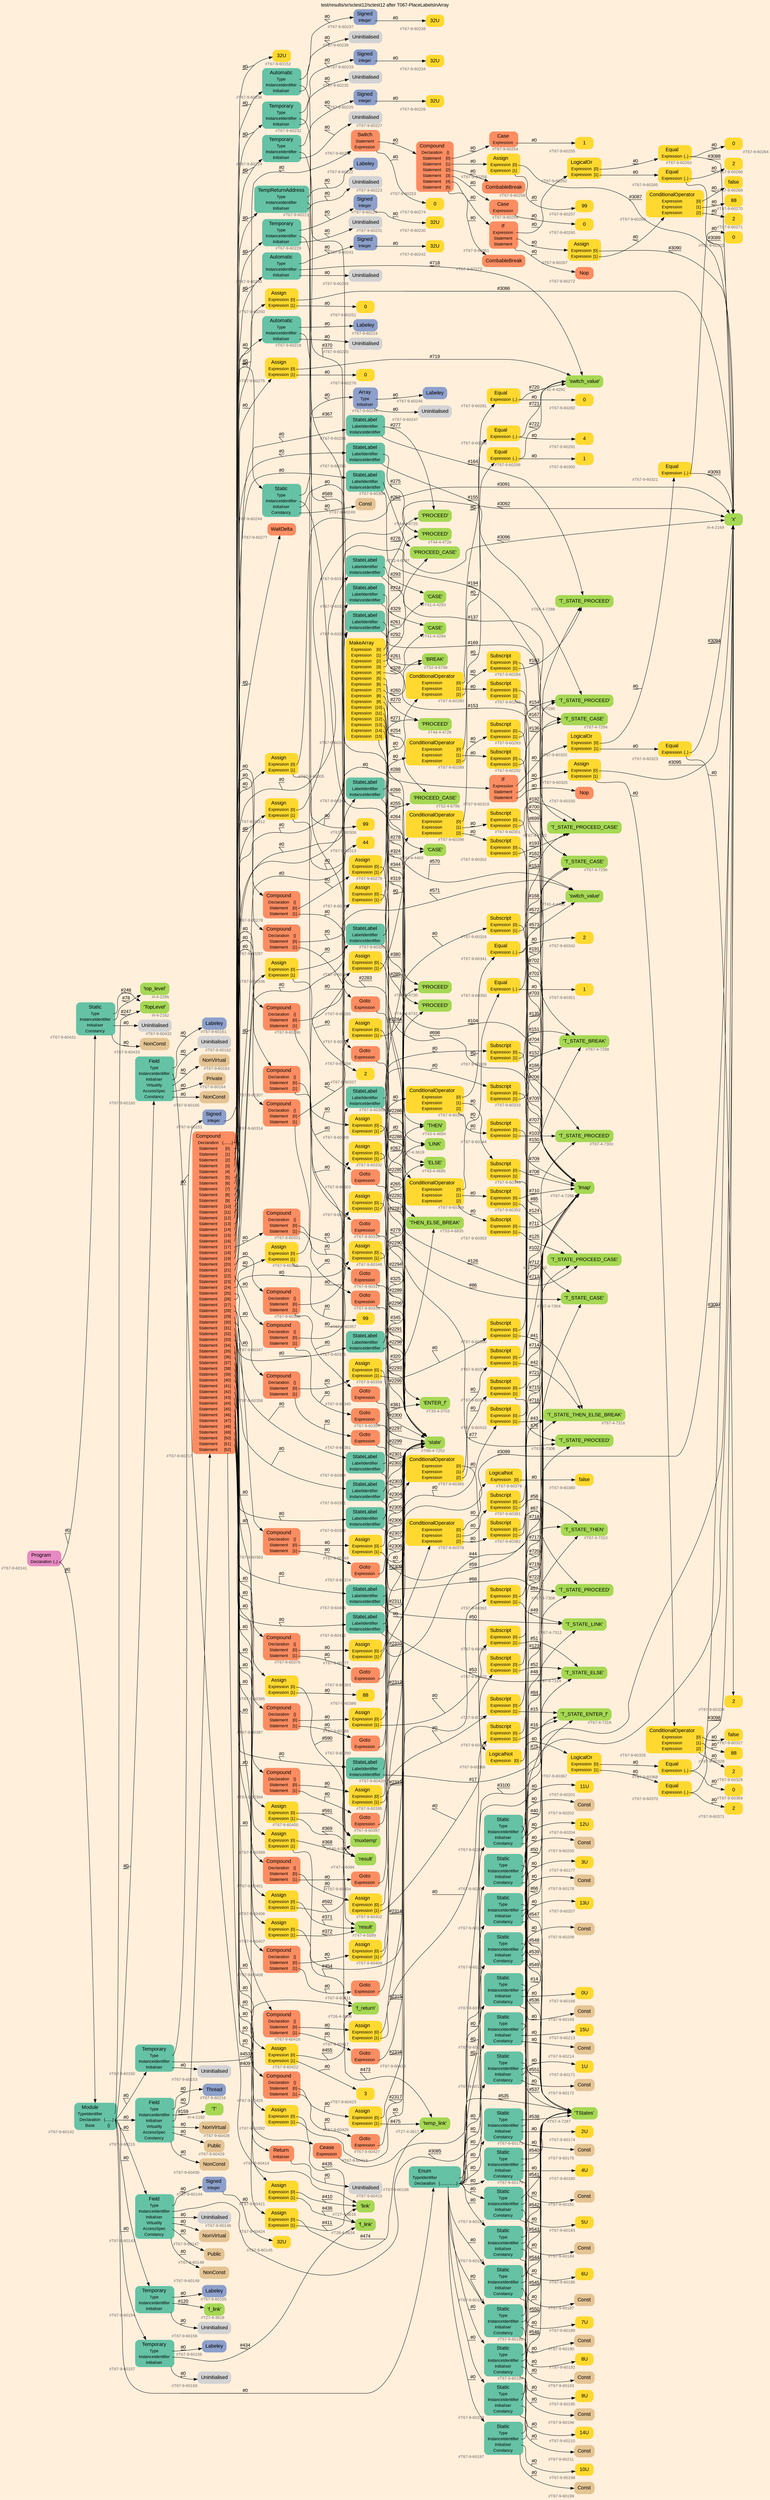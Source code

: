 digraph "test/results/sr/sctest12/sctest12 after T067-PlaceLabelsInArray" {
label = "test/results/sr/sctest12/sctest12 after T067-PlaceLabelsInArray"
labelloc = t
graph [
    rankdir = "LR"
    ranksep = 0.3
    bgcolor = antiquewhite1
    color = black
    fontcolor = black
    fontname = "Arial"
];
node [
    fontname = "Arial"
];
edge [
    fontname = "Arial"
];

// -------------------- node figure --------------------
// -------- block #T67-9-60141 ----------
"#T67-9-60141" [
    fillcolor = "/set28/4"
    xlabel = "#T67-9-60141"
    fontsize = "12"
    fontcolor = grey40
    shape = "plaintext"
    label = <<TABLE BORDER="0" CELLBORDER="0" CELLSPACING="0">
     <TR><TD><FONT COLOR="black" POINT-SIZE="15">Program</FONT></TD></TR>
     <TR><TD><FONT COLOR="black" POINT-SIZE="12">Declaration</FONT></TD><TD PORT="port0"><FONT COLOR="black" POINT-SIZE="12">{..}</FONT></TD></TR>
    </TABLE>>
    style = "rounded,filled"
];

// -------- block #T67-9-60142 ----------
"#T67-9-60142" [
    fillcolor = "/set28/1"
    xlabel = "#T67-9-60142"
    fontsize = "12"
    fontcolor = grey40
    shape = "plaintext"
    label = <<TABLE BORDER="0" CELLBORDER="0" CELLSPACING="0">
     <TR><TD><FONT COLOR="black" POINT-SIZE="15">Module</FONT></TD></TR>
     <TR><TD><FONT COLOR="black" POINT-SIZE="12">TypeIdentifier</FONT></TD><TD PORT="port0"></TD></TR>
     <TR><TD><FONT COLOR="black" POINT-SIZE="12">Declaration</FONT></TD><TD PORT="port1"><FONT COLOR="black" POINT-SIZE="12">{.......}</FONT></TD></TR>
     <TR><TD><FONT COLOR="black" POINT-SIZE="12">Base</FONT></TD><TD PORT="port2"><FONT COLOR="black" POINT-SIZE="12">{}</FONT></TD></TR>
    </TABLE>>
    style = "rounded,filled"
];

// -------- block #I-4-2162 ----------
"#I-4-2162" [
    fillcolor = "/set28/5"
    xlabel = "#I-4-2162"
    fontsize = "12"
    fontcolor = grey40
    shape = "plaintext"
    label = <<TABLE BORDER="0" CELLBORDER="0" CELLSPACING="0">
     <TR><TD><FONT COLOR="black" POINT-SIZE="15">'TopLevel'</FONT></TD></TR>
    </TABLE>>
    style = "rounded,filled"
];

// -------- block #T67-9-60143 ----------
"#T67-9-60143" [
    fillcolor = "/set28/1"
    xlabel = "#T67-9-60143"
    fontsize = "12"
    fontcolor = grey40
    shape = "plaintext"
    label = <<TABLE BORDER="0" CELLBORDER="0" CELLSPACING="0">
     <TR><TD><FONT COLOR="black" POINT-SIZE="15">Field</FONT></TD></TR>
     <TR><TD><FONT COLOR="black" POINT-SIZE="12">Type</FONT></TD><TD PORT="port0"></TD></TR>
     <TR><TD><FONT COLOR="black" POINT-SIZE="12">InstanceIdentifier</FONT></TD><TD PORT="port1"></TD></TR>
     <TR><TD><FONT COLOR="black" POINT-SIZE="12">Initialiser</FONT></TD><TD PORT="port2"></TD></TR>
     <TR><TD><FONT COLOR="black" POINT-SIZE="12">Virtuality</FONT></TD><TD PORT="port3"></TD></TR>
     <TR><TD><FONT COLOR="black" POINT-SIZE="12">AccessSpec</FONT></TD><TD PORT="port4"></TD></TR>
     <TR><TD><FONT COLOR="black" POINT-SIZE="12">Constancy</FONT></TD><TD PORT="port5"></TD></TR>
    </TABLE>>
    style = "rounded,filled"
];

// -------- block #T67-9-60144 ----------
"#T67-9-60144" [
    fillcolor = "/set28/3"
    xlabel = "#T67-9-60144"
    fontsize = "12"
    fontcolor = grey40
    shape = "plaintext"
    label = <<TABLE BORDER="0" CELLBORDER="0" CELLSPACING="0">
     <TR><TD><FONT COLOR="black" POINT-SIZE="15">Signed</FONT></TD></TR>
     <TR><TD><FONT COLOR="black" POINT-SIZE="12">Integer</FONT></TD><TD PORT="port0"></TD></TR>
    </TABLE>>
    style = "rounded,filled"
];

// -------- block #T67-9-60145 ----------
"#T67-9-60145" [
    fillcolor = "/set28/6"
    xlabel = "#T67-9-60145"
    fontsize = "12"
    fontcolor = grey40
    shape = "plaintext"
    label = <<TABLE BORDER="0" CELLBORDER="0" CELLSPACING="0">
     <TR><TD><FONT COLOR="black" POINT-SIZE="15">32U</FONT></TD></TR>
    </TABLE>>
    style = "rounded,filled"
];

// -------- block #I-4-2169 ----------
"#I-4-2169" [
    fillcolor = "/set28/5"
    xlabel = "#I-4-2169"
    fontsize = "12"
    fontcolor = grey40
    shape = "plaintext"
    label = <<TABLE BORDER="0" CELLBORDER="0" CELLSPACING="0">
     <TR><TD><FONT COLOR="black" POINT-SIZE="15">'x'</FONT></TD></TR>
    </TABLE>>
    style = "rounded,filled"
];

// -------- block #T67-9-60146 ----------
"#T67-9-60146" [
    xlabel = "#T67-9-60146"
    fontsize = "12"
    fontcolor = grey40
    shape = "plaintext"
    label = <<TABLE BORDER="0" CELLBORDER="0" CELLSPACING="0">
     <TR><TD><FONT COLOR="black" POINT-SIZE="15">Uninitialised</FONT></TD></TR>
    </TABLE>>
    style = "rounded,filled"
];

// -------- block #T67-9-60147 ----------
"#T67-9-60147" [
    fillcolor = "/set28/7"
    xlabel = "#T67-9-60147"
    fontsize = "12"
    fontcolor = grey40
    shape = "plaintext"
    label = <<TABLE BORDER="0" CELLBORDER="0" CELLSPACING="0">
     <TR><TD><FONT COLOR="black" POINT-SIZE="15">NonVirtual</FONT></TD></TR>
    </TABLE>>
    style = "rounded,filled"
];

// -------- block #T67-9-60148 ----------
"#T67-9-60148" [
    fillcolor = "/set28/7"
    xlabel = "#T67-9-60148"
    fontsize = "12"
    fontcolor = grey40
    shape = "plaintext"
    label = <<TABLE BORDER="0" CELLBORDER="0" CELLSPACING="0">
     <TR><TD><FONT COLOR="black" POINT-SIZE="15">Public</FONT></TD></TR>
    </TABLE>>
    style = "rounded,filled"
];

// -------- block #T67-9-60149 ----------
"#T67-9-60149" [
    fillcolor = "/set28/7"
    xlabel = "#T67-9-60149"
    fontsize = "12"
    fontcolor = grey40
    shape = "plaintext"
    label = <<TABLE BORDER="0" CELLBORDER="0" CELLSPACING="0">
     <TR><TD><FONT COLOR="black" POINT-SIZE="15">NonConst</FONT></TD></TR>
    </TABLE>>
    style = "rounded,filled"
];

// -------- block #T67-9-60150 ----------
"#T67-9-60150" [
    fillcolor = "/set28/1"
    xlabel = "#T67-9-60150"
    fontsize = "12"
    fontcolor = grey40
    shape = "plaintext"
    label = <<TABLE BORDER="0" CELLBORDER="0" CELLSPACING="0">
     <TR><TD><FONT COLOR="black" POINT-SIZE="15">Temporary</FONT></TD></TR>
     <TR><TD><FONT COLOR="black" POINT-SIZE="12">Type</FONT></TD><TD PORT="port0"></TD></TR>
     <TR><TD><FONT COLOR="black" POINT-SIZE="12">InstanceIdentifier</FONT></TD><TD PORT="port1"></TD></TR>
     <TR><TD><FONT COLOR="black" POINT-SIZE="12">Initialiser</FONT></TD><TD PORT="port2"></TD></TR>
    </TABLE>>
    style = "rounded,filled"
];

// -------- block #T67-9-60151 ----------
"#T67-9-60151" [
    fillcolor = "/set28/3"
    xlabel = "#T67-9-60151"
    fontsize = "12"
    fontcolor = grey40
    shape = "plaintext"
    label = <<TABLE BORDER="0" CELLBORDER="0" CELLSPACING="0">
     <TR><TD><FONT COLOR="black" POINT-SIZE="15">Signed</FONT></TD></TR>
     <TR><TD><FONT COLOR="black" POINT-SIZE="12">Integer</FONT></TD><TD PORT="port0"></TD></TR>
    </TABLE>>
    style = "rounded,filled"
];

// -------- block #T67-9-60152 ----------
"#T67-9-60152" [
    fillcolor = "/set28/6"
    xlabel = "#T67-9-60152"
    fontsize = "12"
    fontcolor = grey40
    shape = "plaintext"
    label = <<TABLE BORDER="0" CELLBORDER="0" CELLSPACING="0">
     <TR><TD><FONT COLOR="black" POINT-SIZE="15">32U</FONT></TD></TR>
    </TABLE>>
    style = "rounded,filled"
];

// -------- block #T26-4-3606 ----------
"#T26-4-3606" [
    fillcolor = "/set28/5"
    xlabel = "#T26-4-3606"
    fontsize = "12"
    fontcolor = grey40
    shape = "plaintext"
    label = <<TABLE BORDER="0" CELLBORDER="0" CELLSPACING="0">
     <TR><TD><FONT COLOR="black" POINT-SIZE="15">'f_return'</FONT></TD></TR>
    </TABLE>>
    style = "rounded,filled"
];

// -------- block #T67-9-60153 ----------
"#T67-9-60153" [
    xlabel = "#T67-9-60153"
    fontsize = "12"
    fontcolor = grey40
    shape = "plaintext"
    label = <<TABLE BORDER="0" CELLBORDER="0" CELLSPACING="0">
     <TR><TD><FONT COLOR="black" POINT-SIZE="15">Uninitialised</FONT></TD></TR>
    </TABLE>>
    style = "rounded,filled"
];

// -------- block #T67-9-60154 ----------
"#T67-9-60154" [
    fillcolor = "/set28/1"
    xlabel = "#T67-9-60154"
    fontsize = "12"
    fontcolor = grey40
    shape = "plaintext"
    label = <<TABLE BORDER="0" CELLBORDER="0" CELLSPACING="0">
     <TR><TD><FONT COLOR="black" POINT-SIZE="15">Temporary</FONT></TD></TR>
     <TR><TD><FONT COLOR="black" POINT-SIZE="12">Type</FONT></TD><TD PORT="port0"></TD></TR>
     <TR><TD><FONT COLOR="black" POINT-SIZE="12">InstanceIdentifier</FONT></TD><TD PORT="port1"></TD></TR>
     <TR><TD><FONT COLOR="black" POINT-SIZE="12">Initialiser</FONT></TD><TD PORT="port2"></TD></TR>
    </TABLE>>
    style = "rounded,filled"
];

// -------- block #T67-9-60155 ----------
"#T67-9-60155" [
    fillcolor = "/set28/3"
    xlabel = "#T67-9-60155"
    fontsize = "12"
    fontcolor = grey40
    shape = "plaintext"
    label = <<TABLE BORDER="0" CELLBORDER="0" CELLSPACING="0">
     <TR><TD><FONT COLOR="black" POINT-SIZE="15">Labeley</FONT></TD></TR>
    </TABLE>>
    style = "rounded,filled"
];

// -------- block #T27-4-3618 ----------
"#T27-4-3618" [
    fillcolor = "/set28/5"
    xlabel = "#T27-4-3618"
    fontsize = "12"
    fontcolor = grey40
    shape = "plaintext"
    label = <<TABLE BORDER="0" CELLBORDER="0" CELLSPACING="0">
     <TR><TD><FONT COLOR="black" POINT-SIZE="15">'f_link'</FONT></TD></TR>
    </TABLE>>
    style = "rounded,filled"
];

// -------- block #T67-9-60156 ----------
"#T67-9-60156" [
    xlabel = "#T67-9-60156"
    fontsize = "12"
    fontcolor = grey40
    shape = "plaintext"
    label = <<TABLE BORDER="0" CELLBORDER="0" CELLSPACING="0">
     <TR><TD><FONT COLOR="black" POINT-SIZE="15">Uninitialised</FONT></TD></TR>
    </TABLE>>
    style = "rounded,filled"
];

// -------- block #T67-9-60157 ----------
"#T67-9-60157" [
    fillcolor = "/set28/1"
    xlabel = "#T67-9-60157"
    fontsize = "12"
    fontcolor = grey40
    shape = "plaintext"
    label = <<TABLE BORDER="0" CELLBORDER="0" CELLSPACING="0">
     <TR><TD><FONT COLOR="black" POINT-SIZE="15">Temporary</FONT></TD></TR>
     <TR><TD><FONT COLOR="black" POINT-SIZE="12">Type</FONT></TD><TD PORT="port0"></TD></TR>
     <TR><TD><FONT COLOR="black" POINT-SIZE="12">InstanceIdentifier</FONT></TD><TD PORT="port1"></TD></TR>
     <TR><TD><FONT COLOR="black" POINT-SIZE="12">Initialiser</FONT></TD><TD PORT="port2"></TD></TR>
    </TABLE>>
    style = "rounded,filled"
];

// -------- block #T67-9-60158 ----------
"#T67-9-60158" [
    fillcolor = "/set28/3"
    xlabel = "#T67-9-60158"
    fontsize = "12"
    fontcolor = grey40
    shape = "plaintext"
    label = <<TABLE BORDER="0" CELLBORDER="0" CELLSPACING="0">
     <TR><TD><FONT COLOR="black" POINT-SIZE="15">Labeley</FONT></TD></TR>
    </TABLE>>
    style = "rounded,filled"
];

// -------- block #T28-4-3634 ----------
"#T28-4-3634" [
    fillcolor = "/set28/5"
    xlabel = "#T28-4-3634"
    fontsize = "12"
    fontcolor = grey40
    shape = "plaintext"
    label = <<TABLE BORDER="0" CELLBORDER="0" CELLSPACING="0">
     <TR><TD><FONT COLOR="black" POINT-SIZE="15">'f_link'</FONT></TD></TR>
    </TABLE>>
    style = "rounded,filled"
];

// -------- block #T67-9-60159 ----------
"#T67-9-60159" [
    xlabel = "#T67-9-60159"
    fontsize = "12"
    fontcolor = grey40
    shape = "plaintext"
    label = <<TABLE BORDER="0" CELLBORDER="0" CELLSPACING="0">
     <TR><TD><FONT COLOR="black" POINT-SIZE="15">Uninitialised</FONT></TD></TR>
    </TABLE>>
    style = "rounded,filled"
];

// -------- block #T67-9-60160 ----------
"#T67-9-60160" [
    fillcolor = "/set28/1"
    xlabel = "#T67-9-60160"
    fontsize = "12"
    fontcolor = grey40
    shape = "plaintext"
    label = <<TABLE BORDER="0" CELLBORDER="0" CELLSPACING="0">
     <TR><TD><FONT COLOR="black" POINT-SIZE="15">Field</FONT></TD></TR>
     <TR><TD><FONT COLOR="black" POINT-SIZE="12">Type</FONT></TD><TD PORT="port0"></TD></TR>
     <TR><TD><FONT COLOR="black" POINT-SIZE="12">InstanceIdentifier</FONT></TD><TD PORT="port1"></TD></TR>
     <TR><TD><FONT COLOR="black" POINT-SIZE="12">Initialiser</FONT></TD><TD PORT="port2"></TD></TR>
     <TR><TD><FONT COLOR="black" POINT-SIZE="12">Virtuality</FONT></TD><TD PORT="port3"></TD></TR>
     <TR><TD><FONT COLOR="black" POINT-SIZE="12">AccessSpec</FONT></TD><TD PORT="port4"></TD></TR>
     <TR><TD><FONT COLOR="black" POINT-SIZE="12">Constancy</FONT></TD><TD PORT="port5"></TD></TR>
    </TABLE>>
    style = "rounded,filled"
];

// -------- block #T67-9-60161 ----------
"#T67-9-60161" [
    fillcolor = "/set28/3"
    xlabel = "#T67-9-60161"
    fontsize = "12"
    fontcolor = grey40
    shape = "plaintext"
    label = <<TABLE BORDER="0" CELLBORDER="0" CELLSPACING="0">
     <TR><TD><FONT COLOR="black" POINT-SIZE="15">Labeley</FONT></TD></TR>
    </TABLE>>
    style = "rounded,filled"
];

// -------- block #T27-4-3616 ----------
"#T27-4-3616" [
    fillcolor = "/set28/5"
    xlabel = "#T27-4-3616"
    fontsize = "12"
    fontcolor = grey40
    shape = "plaintext"
    label = <<TABLE BORDER="0" CELLBORDER="0" CELLSPACING="0">
     <TR><TD><FONT COLOR="black" POINT-SIZE="15">'link'</FONT></TD></TR>
    </TABLE>>
    style = "rounded,filled"
];

// -------- block #T67-9-60162 ----------
"#T67-9-60162" [
    xlabel = "#T67-9-60162"
    fontsize = "12"
    fontcolor = grey40
    shape = "plaintext"
    label = <<TABLE BORDER="0" CELLBORDER="0" CELLSPACING="0">
     <TR><TD><FONT COLOR="black" POINT-SIZE="15">Uninitialised</FONT></TD></TR>
    </TABLE>>
    style = "rounded,filled"
];

// -------- block #T67-9-60163 ----------
"#T67-9-60163" [
    fillcolor = "/set28/7"
    xlabel = "#T67-9-60163"
    fontsize = "12"
    fontcolor = grey40
    shape = "plaintext"
    label = <<TABLE BORDER="0" CELLBORDER="0" CELLSPACING="0">
     <TR><TD><FONT COLOR="black" POINT-SIZE="15">NonVirtual</FONT></TD></TR>
    </TABLE>>
    style = "rounded,filled"
];

// -------- block #T67-9-60164 ----------
"#T67-9-60164" [
    fillcolor = "/set28/7"
    xlabel = "#T67-9-60164"
    fontsize = "12"
    fontcolor = grey40
    shape = "plaintext"
    label = <<TABLE BORDER="0" CELLBORDER="0" CELLSPACING="0">
     <TR><TD><FONT COLOR="black" POINT-SIZE="15">Private</FONT></TD></TR>
    </TABLE>>
    style = "rounded,filled"
];

// -------- block #T67-9-60165 ----------
"#T67-9-60165" [
    fillcolor = "/set28/7"
    xlabel = "#T67-9-60165"
    fontsize = "12"
    fontcolor = grey40
    shape = "plaintext"
    label = <<TABLE BORDER="0" CELLBORDER="0" CELLSPACING="0">
     <TR><TD><FONT COLOR="black" POINT-SIZE="15">NonConst</FONT></TD></TR>
    </TABLE>>
    style = "rounded,filled"
];

// -------- block #T67-9-60166 ----------
"#T67-9-60166" [
    fillcolor = "/set28/1"
    xlabel = "#T67-9-60166"
    fontsize = "12"
    fontcolor = grey40
    shape = "plaintext"
    label = <<TABLE BORDER="0" CELLBORDER="0" CELLSPACING="0">
     <TR><TD><FONT COLOR="black" POINT-SIZE="15">Enum</FONT></TD></TR>
     <TR><TD><FONT COLOR="black" POINT-SIZE="12">TypeIdentifier</FONT></TD><TD PORT="port0"></TD></TR>
     <TR><TD><FONT COLOR="black" POINT-SIZE="12">Declaration</FONT></TD><TD PORT="port1"><FONT COLOR="black" POINT-SIZE="12">{................}</FONT></TD></TR>
    </TABLE>>
    style = "rounded,filled"
];

// -------- block #T67-4-7287 ----------
"#T67-4-7287" [
    fillcolor = "/set28/5"
    xlabel = "#T67-4-7287"
    fontsize = "12"
    fontcolor = grey40
    shape = "plaintext"
    label = <<TABLE BORDER="0" CELLBORDER="0" CELLSPACING="0">
     <TR><TD><FONT COLOR="black" POINT-SIZE="15">'TStates'</FONT></TD></TR>
    </TABLE>>
    style = "rounded,filled"
];

// -------- block #T67-9-60167 ----------
"#T67-9-60167" [
    fillcolor = "/set28/1"
    xlabel = "#T67-9-60167"
    fontsize = "12"
    fontcolor = grey40
    shape = "plaintext"
    label = <<TABLE BORDER="0" CELLBORDER="0" CELLSPACING="0">
     <TR><TD><FONT COLOR="black" POINT-SIZE="15">Static</FONT></TD></TR>
     <TR><TD><FONT COLOR="black" POINT-SIZE="12">Type</FONT></TD><TD PORT="port0"></TD></TR>
     <TR><TD><FONT COLOR="black" POINT-SIZE="12">InstanceIdentifier</FONT></TD><TD PORT="port1"></TD></TR>
     <TR><TD><FONT COLOR="black" POINT-SIZE="12">Initialiser</FONT></TD><TD PORT="port2"></TD></TR>
     <TR><TD><FONT COLOR="black" POINT-SIZE="12">Constancy</FONT></TD><TD PORT="port3"></TD></TR>
    </TABLE>>
    style = "rounded,filled"
];

// -------- block #T67-4-7288 ----------
"#T67-4-7288" [
    fillcolor = "/set28/5"
    xlabel = "#T67-4-7288"
    fontsize = "12"
    fontcolor = grey40
    shape = "plaintext"
    label = <<TABLE BORDER="0" CELLBORDER="0" CELLSPACING="0">
     <TR><TD><FONT COLOR="black" POINT-SIZE="15">'T_STATE_PROCEED'</FONT></TD></TR>
    </TABLE>>
    style = "rounded,filled"
];

// -------- block #T67-9-60168 ----------
"#T67-9-60168" [
    fillcolor = "/set28/6"
    xlabel = "#T67-9-60168"
    fontsize = "12"
    fontcolor = grey40
    shape = "plaintext"
    label = <<TABLE BORDER="0" CELLBORDER="0" CELLSPACING="0">
     <TR><TD><FONT COLOR="black" POINT-SIZE="15">0U</FONT></TD></TR>
    </TABLE>>
    style = "rounded,filled"
];

// -------- block #T67-9-60169 ----------
"#T67-9-60169" [
    fillcolor = "/set28/7"
    xlabel = "#T67-9-60169"
    fontsize = "12"
    fontcolor = grey40
    shape = "plaintext"
    label = <<TABLE BORDER="0" CELLBORDER="0" CELLSPACING="0">
     <TR><TD><FONT COLOR="black" POINT-SIZE="15">Const</FONT></TD></TR>
    </TABLE>>
    style = "rounded,filled"
];

// -------- block #T67-9-60170 ----------
"#T67-9-60170" [
    fillcolor = "/set28/1"
    xlabel = "#T67-9-60170"
    fontsize = "12"
    fontcolor = grey40
    shape = "plaintext"
    label = <<TABLE BORDER="0" CELLBORDER="0" CELLSPACING="0">
     <TR><TD><FONT COLOR="black" POINT-SIZE="15">Static</FONT></TD></TR>
     <TR><TD><FONT COLOR="black" POINT-SIZE="12">Type</FONT></TD><TD PORT="port0"></TD></TR>
     <TR><TD><FONT COLOR="black" POINT-SIZE="12">InstanceIdentifier</FONT></TD><TD PORT="port1"></TD></TR>
     <TR><TD><FONT COLOR="black" POINT-SIZE="12">Initialiser</FONT></TD><TD PORT="port2"></TD></TR>
     <TR><TD><FONT COLOR="black" POINT-SIZE="12">Constancy</FONT></TD><TD PORT="port3"></TD></TR>
    </TABLE>>
    style = "rounded,filled"
];

// -------- block #T67-4-7290 ----------
"#T67-4-7290" [
    fillcolor = "/set28/5"
    xlabel = "#T67-4-7290"
    fontsize = "12"
    fontcolor = grey40
    shape = "plaintext"
    label = <<TABLE BORDER="0" CELLBORDER="0" CELLSPACING="0">
     <TR><TD><FONT COLOR="black" POINT-SIZE="15">'T_STATE_PROCEED'</FONT></TD></TR>
    </TABLE>>
    style = "rounded,filled"
];

// -------- block #T67-9-60171 ----------
"#T67-9-60171" [
    fillcolor = "/set28/6"
    xlabel = "#T67-9-60171"
    fontsize = "12"
    fontcolor = grey40
    shape = "plaintext"
    label = <<TABLE BORDER="0" CELLBORDER="0" CELLSPACING="0">
     <TR><TD><FONT COLOR="black" POINT-SIZE="15">1U</FONT></TD></TR>
    </TABLE>>
    style = "rounded,filled"
];

// -------- block #T67-9-60172 ----------
"#T67-9-60172" [
    fillcolor = "/set28/7"
    xlabel = "#T67-9-60172"
    fontsize = "12"
    fontcolor = grey40
    shape = "plaintext"
    label = <<TABLE BORDER="0" CELLBORDER="0" CELLSPACING="0">
     <TR><TD><FONT COLOR="black" POINT-SIZE="15">Const</FONT></TD></TR>
    </TABLE>>
    style = "rounded,filled"
];

// -------- block #T67-9-60173 ----------
"#T67-9-60173" [
    fillcolor = "/set28/1"
    xlabel = "#T67-9-60173"
    fontsize = "12"
    fontcolor = grey40
    shape = "plaintext"
    label = <<TABLE BORDER="0" CELLBORDER="0" CELLSPACING="0">
     <TR><TD><FONT COLOR="black" POINT-SIZE="15">Static</FONT></TD></TR>
     <TR><TD><FONT COLOR="black" POINT-SIZE="12">Type</FONT></TD><TD PORT="port0"></TD></TR>
     <TR><TD><FONT COLOR="black" POINT-SIZE="12">InstanceIdentifier</FONT></TD><TD PORT="port1"></TD></TR>
     <TR><TD><FONT COLOR="black" POINT-SIZE="12">Initialiser</FONT></TD><TD PORT="port2"></TD></TR>
     <TR><TD><FONT COLOR="black" POINT-SIZE="12">Constancy</FONT></TD><TD PORT="port3"></TD></TR>
    </TABLE>>
    style = "rounded,filled"
];

// -------- block #T67-4-7292 ----------
"#T67-4-7292" [
    fillcolor = "/set28/5"
    xlabel = "#T67-4-7292"
    fontsize = "12"
    fontcolor = grey40
    shape = "plaintext"
    label = <<TABLE BORDER="0" CELLBORDER="0" CELLSPACING="0">
     <TR><TD><FONT COLOR="black" POINT-SIZE="15">'T_STATE_PROCEED_CASE'</FONT></TD></TR>
    </TABLE>>
    style = "rounded,filled"
];

// -------- block #T67-9-60174 ----------
"#T67-9-60174" [
    fillcolor = "/set28/6"
    xlabel = "#T67-9-60174"
    fontsize = "12"
    fontcolor = grey40
    shape = "plaintext"
    label = <<TABLE BORDER="0" CELLBORDER="0" CELLSPACING="0">
     <TR><TD><FONT COLOR="black" POINT-SIZE="15">2U</FONT></TD></TR>
    </TABLE>>
    style = "rounded,filled"
];

// -------- block #T67-9-60175 ----------
"#T67-9-60175" [
    fillcolor = "/set28/7"
    xlabel = "#T67-9-60175"
    fontsize = "12"
    fontcolor = grey40
    shape = "plaintext"
    label = <<TABLE BORDER="0" CELLBORDER="0" CELLSPACING="0">
     <TR><TD><FONT COLOR="black" POINT-SIZE="15">Const</FONT></TD></TR>
    </TABLE>>
    style = "rounded,filled"
];

// -------- block #T67-9-60176 ----------
"#T67-9-60176" [
    fillcolor = "/set28/1"
    xlabel = "#T67-9-60176"
    fontsize = "12"
    fontcolor = grey40
    shape = "plaintext"
    label = <<TABLE BORDER="0" CELLBORDER="0" CELLSPACING="0">
     <TR><TD><FONT COLOR="black" POINT-SIZE="15">Static</FONT></TD></TR>
     <TR><TD><FONT COLOR="black" POINT-SIZE="12">Type</FONT></TD><TD PORT="port0"></TD></TR>
     <TR><TD><FONT COLOR="black" POINT-SIZE="12">InstanceIdentifier</FONT></TD><TD PORT="port1"></TD></TR>
     <TR><TD><FONT COLOR="black" POINT-SIZE="12">Initialiser</FONT></TD><TD PORT="port2"></TD></TR>
     <TR><TD><FONT COLOR="black" POINT-SIZE="12">Constancy</FONT></TD><TD PORT="port3"></TD></TR>
    </TABLE>>
    style = "rounded,filled"
];

// -------- block #T67-4-7294 ----------
"#T67-4-7294" [
    fillcolor = "/set28/5"
    xlabel = "#T67-4-7294"
    fontsize = "12"
    fontcolor = grey40
    shape = "plaintext"
    label = <<TABLE BORDER="0" CELLBORDER="0" CELLSPACING="0">
     <TR><TD><FONT COLOR="black" POINT-SIZE="15">'T_STATE_CASE'</FONT></TD></TR>
    </TABLE>>
    style = "rounded,filled"
];

// -------- block #T67-9-60177 ----------
"#T67-9-60177" [
    fillcolor = "/set28/6"
    xlabel = "#T67-9-60177"
    fontsize = "12"
    fontcolor = grey40
    shape = "plaintext"
    label = <<TABLE BORDER="0" CELLBORDER="0" CELLSPACING="0">
     <TR><TD><FONT COLOR="black" POINT-SIZE="15">3U</FONT></TD></TR>
    </TABLE>>
    style = "rounded,filled"
];

// -------- block #T67-9-60178 ----------
"#T67-9-60178" [
    fillcolor = "/set28/7"
    xlabel = "#T67-9-60178"
    fontsize = "12"
    fontcolor = grey40
    shape = "plaintext"
    label = <<TABLE BORDER="0" CELLBORDER="0" CELLSPACING="0">
     <TR><TD><FONT COLOR="black" POINT-SIZE="15">Const</FONT></TD></TR>
    </TABLE>>
    style = "rounded,filled"
];

// -------- block #T67-9-60179 ----------
"#T67-9-60179" [
    fillcolor = "/set28/1"
    xlabel = "#T67-9-60179"
    fontsize = "12"
    fontcolor = grey40
    shape = "plaintext"
    label = <<TABLE BORDER="0" CELLBORDER="0" CELLSPACING="0">
     <TR><TD><FONT COLOR="black" POINT-SIZE="15">Static</FONT></TD></TR>
     <TR><TD><FONT COLOR="black" POINT-SIZE="12">Type</FONT></TD><TD PORT="port0"></TD></TR>
     <TR><TD><FONT COLOR="black" POINT-SIZE="12">InstanceIdentifier</FONT></TD><TD PORT="port1"></TD></TR>
     <TR><TD><FONT COLOR="black" POINT-SIZE="12">Initialiser</FONT></TD><TD PORT="port2"></TD></TR>
     <TR><TD><FONT COLOR="black" POINT-SIZE="12">Constancy</FONT></TD><TD PORT="port3"></TD></TR>
    </TABLE>>
    style = "rounded,filled"
];

// -------- block #T67-4-7296 ----------
"#T67-4-7296" [
    fillcolor = "/set28/5"
    xlabel = "#T67-4-7296"
    fontsize = "12"
    fontcolor = grey40
    shape = "plaintext"
    label = <<TABLE BORDER="0" CELLBORDER="0" CELLSPACING="0">
     <TR><TD><FONT COLOR="black" POINT-SIZE="15">'T_STATE_CASE'</FONT></TD></TR>
    </TABLE>>
    style = "rounded,filled"
];

// -------- block #T67-9-60180 ----------
"#T67-9-60180" [
    fillcolor = "/set28/6"
    xlabel = "#T67-9-60180"
    fontsize = "12"
    fontcolor = grey40
    shape = "plaintext"
    label = <<TABLE BORDER="0" CELLBORDER="0" CELLSPACING="0">
     <TR><TD><FONT COLOR="black" POINT-SIZE="15">4U</FONT></TD></TR>
    </TABLE>>
    style = "rounded,filled"
];

// -------- block #T67-9-60181 ----------
"#T67-9-60181" [
    fillcolor = "/set28/7"
    xlabel = "#T67-9-60181"
    fontsize = "12"
    fontcolor = grey40
    shape = "plaintext"
    label = <<TABLE BORDER="0" CELLBORDER="0" CELLSPACING="0">
     <TR><TD><FONT COLOR="black" POINT-SIZE="15">Const</FONT></TD></TR>
    </TABLE>>
    style = "rounded,filled"
];

// -------- block #T67-9-60182 ----------
"#T67-9-60182" [
    fillcolor = "/set28/1"
    xlabel = "#T67-9-60182"
    fontsize = "12"
    fontcolor = grey40
    shape = "plaintext"
    label = <<TABLE BORDER="0" CELLBORDER="0" CELLSPACING="0">
     <TR><TD><FONT COLOR="black" POINT-SIZE="15">Static</FONT></TD></TR>
     <TR><TD><FONT COLOR="black" POINT-SIZE="12">Type</FONT></TD><TD PORT="port0"></TD></TR>
     <TR><TD><FONT COLOR="black" POINT-SIZE="12">InstanceIdentifier</FONT></TD><TD PORT="port1"></TD></TR>
     <TR><TD><FONT COLOR="black" POINT-SIZE="12">Initialiser</FONT></TD><TD PORT="port2"></TD></TR>
     <TR><TD><FONT COLOR="black" POINT-SIZE="12">Constancy</FONT></TD><TD PORT="port3"></TD></TR>
    </TABLE>>
    style = "rounded,filled"
];

// -------- block #T67-4-7298 ----------
"#T67-4-7298" [
    fillcolor = "/set28/5"
    xlabel = "#T67-4-7298"
    fontsize = "12"
    fontcolor = grey40
    shape = "plaintext"
    label = <<TABLE BORDER="0" CELLBORDER="0" CELLSPACING="0">
     <TR><TD><FONT COLOR="black" POINT-SIZE="15">'T_STATE_BREAK'</FONT></TD></TR>
    </TABLE>>
    style = "rounded,filled"
];

// -------- block #T67-9-60183 ----------
"#T67-9-60183" [
    fillcolor = "/set28/6"
    xlabel = "#T67-9-60183"
    fontsize = "12"
    fontcolor = grey40
    shape = "plaintext"
    label = <<TABLE BORDER="0" CELLBORDER="0" CELLSPACING="0">
     <TR><TD><FONT COLOR="black" POINT-SIZE="15">5U</FONT></TD></TR>
    </TABLE>>
    style = "rounded,filled"
];

// -------- block #T67-9-60184 ----------
"#T67-9-60184" [
    fillcolor = "/set28/7"
    xlabel = "#T67-9-60184"
    fontsize = "12"
    fontcolor = grey40
    shape = "plaintext"
    label = <<TABLE BORDER="0" CELLBORDER="0" CELLSPACING="0">
     <TR><TD><FONT COLOR="black" POINT-SIZE="15">Const</FONT></TD></TR>
    </TABLE>>
    style = "rounded,filled"
];

// -------- block #T67-9-60185 ----------
"#T67-9-60185" [
    fillcolor = "/set28/1"
    xlabel = "#T67-9-60185"
    fontsize = "12"
    fontcolor = grey40
    shape = "plaintext"
    label = <<TABLE BORDER="0" CELLBORDER="0" CELLSPACING="0">
     <TR><TD><FONT COLOR="black" POINT-SIZE="15">Static</FONT></TD></TR>
     <TR><TD><FONT COLOR="black" POINT-SIZE="12">Type</FONT></TD><TD PORT="port0"></TD></TR>
     <TR><TD><FONT COLOR="black" POINT-SIZE="12">InstanceIdentifier</FONT></TD><TD PORT="port1"></TD></TR>
     <TR><TD><FONT COLOR="black" POINT-SIZE="12">Initialiser</FONT></TD><TD PORT="port2"></TD></TR>
     <TR><TD><FONT COLOR="black" POINT-SIZE="12">Constancy</FONT></TD><TD PORT="port3"></TD></TR>
    </TABLE>>
    style = "rounded,filled"
];

// -------- block #T67-4-7300 ----------
"#T67-4-7300" [
    fillcolor = "/set28/5"
    xlabel = "#T67-4-7300"
    fontsize = "12"
    fontcolor = grey40
    shape = "plaintext"
    label = <<TABLE BORDER="0" CELLBORDER="0" CELLSPACING="0">
     <TR><TD><FONT COLOR="black" POINT-SIZE="15">'T_STATE_PROCEED'</FONT></TD></TR>
    </TABLE>>
    style = "rounded,filled"
];

// -------- block #T67-9-60186 ----------
"#T67-9-60186" [
    fillcolor = "/set28/6"
    xlabel = "#T67-9-60186"
    fontsize = "12"
    fontcolor = grey40
    shape = "plaintext"
    label = <<TABLE BORDER="0" CELLBORDER="0" CELLSPACING="0">
     <TR><TD><FONT COLOR="black" POINT-SIZE="15">6U</FONT></TD></TR>
    </TABLE>>
    style = "rounded,filled"
];

// -------- block #T67-9-60187 ----------
"#T67-9-60187" [
    fillcolor = "/set28/7"
    xlabel = "#T67-9-60187"
    fontsize = "12"
    fontcolor = grey40
    shape = "plaintext"
    label = <<TABLE BORDER="0" CELLBORDER="0" CELLSPACING="0">
     <TR><TD><FONT COLOR="black" POINT-SIZE="15">Const</FONT></TD></TR>
    </TABLE>>
    style = "rounded,filled"
];

// -------- block #T67-9-60188 ----------
"#T67-9-60188" [
    fillcolor = "/set28/1"
    xlabel = "#T67-9-60188"
    fontsize = "12"
    fontcolor = grey40
    shape = "plaintext"
    label = <<TABLE BORDER="0" CELLBORDER="0" CELLSPACING="0">
     <TR><TD><FONT COLOR="black" POINT-SIZE="15">Static</FONT></TD></TR>
     <TR><TD><FONT COLOR="black" POINT-SIZE="12">Type</FONT></TD><TD PORT="port0"></TD></TR>
     <TR><TD><FONT COLOR="black" POINT-SIZE="12">InstanceIdentifier</FONT></TD><TD PORT="port1"></TD></TR>
     <TR><TD><FONT COLOR="black" POINT-SIZE="12">Initialiser</FONT></TD><TD PORT="port2"></TD></TR>
     <TR><TD><FONT COLOR="black" POINT-SIZE="12">Constancy</FONT></TD><TD PORT="port3"></TD></TR>
    </TABLE>>
    style = "rounded,filled"
];

// -------- block #T67-4-7302 ----------
"#T67-4-7302" [
    fillcolor = "/set28/5"
    xlabel = "#T67-4-7302"
    fontsize = "12"
    fontcolor = grey40
    shape = "plaintext"
    label = <<TABLE BORDER="0" CELLBORDER="0" CELLSPACING="0">
     <TR><TD><FONT COLOR="black" POINT-SIZE="15">'T_STATE_PROCEED_CASE'</FONT></TD></TR>
    </TABLE>>
    style = "rounded,filled"
];

// -------- block #T67-9-60189 ----------
"#T67-9-60189" [
    fillcolor = "/set28/6"
    xlabel = "#T67-9-60189"
    fontsize = "12"
    fontcolor = grey40
    shape = "plaintext"
    label = <<TABLE BORDER="0" CELLBORDER="0" CELLSPACING="0">
     <TR><TD><FONT COLOR="black" POINT-SIZE="15">7U</FONT></TD></TR>
    </TABLE>>
    style = "rounded,filled"
];

// -------- block #T67-9-60190 ----------
"#T67-9-60190" [
    fillcolor = "/set28/7"
    xlabel = "#T67-9-60190"
    fontsize = "12"
    fontcolor = grey40
    shape = "plaintext"
    label = <<TABLE BORDER="0" CELLBORDER="0" CELLSPACING="0">
     <TR><TD><FONT COLOR="black" POINT-SIZE="15">Const</FONT></TD></TR>
    </TABLE>>
    style = "rounded,filled"
];

// -------- block #T67-9-60191 ----------
"#T67-9-60191" [
    fillcolor = "/set28/1"
    xlabel = "#T67-9-60191"
    fontsize = "12"
    fontcolor = grey40
    shape = "plaintext"
    label = <<TABLE BORDER="0" CELLBORDER="0" CELLSPACING="0">
     <TR><TD><FONT COLOR="black" POINT-SIZE="15">Static</FONT></TD></TR>
     <TR><TD><FONT COLOR="black" POINT-SIZE="12">Type</FONT></TD><TD PORT="port0"></TD></TR>
     <TR><TD><FONT COLOR="black" POINT-SIZE="12">InstanceIdentifier</FONT></TD><TD PORT="port1"></TD></TR>
     <TR><TD><FONT COLOR="black" POINT-SIZE="12">Initialiser</FONT></TD><TD PORT="port2"></TD></TR>
     <TR><TD><FONT COLOR="black" POINT-SIZE="12">Constancy</FONT></TD><TD PORT="port3"></TD></TR>
    </TABLE>>
    style = "rounded,filled"
];

// -------- block #T67-4-7304 ----------
"#T67-4-7304" [
    fillcolor = "/set28/5"
    xlabel = "#T67-4-7304"
    fontsize = "12"
    fontcolor = grey40
    shape = "plaintext"
    label = <<TABLE BORDER="0" CELLBORDER="0" CELLSPACING="0">
     <TR><TD><FONT COLOR="black" POINT-SIZE="15">'T_STATE_CASE'</FONT></TD></TR>
    </TABLE>>
    style = "rounded,filled"
];

// -------- block #T67-9-60192 ----------
"#T67-9-60192" [
    fillcolor = "/set28/6"
    xlabel = "#T67-9-60192"
    fontsize = "12"
    fontcolor = grey40
    shape = "plaintext"
    label = <<TABLE BORDER="0" CELLBORDER="0" CELLSPACING="0">
     <TR><TD><FONT COLOR="black" POINT-SIZE="15">8U</FONT></TD></TR>
    </TABLE>>
    style = "rounded,filled"
];

// -------- block #T67-9-60193 ----------
"#T67-9-60193" [
    fillcolor = "/set28/7"
    xlabel = "#T67-9-60193"
    fontsize = "12"
    fontcolor = grey40
    shape = "plaintext"
    label = <<TABLE BORDER="0" CELLBORDER="0" CELLSPACING="0">
     <TR><TD><FONT COLOR="black" POINT-SIZE="15">Const</FONT></TD></TR>
    </TABLE>>
    style = "rounded,filled"
];

// -------- block #T67-9-60194 ----------
"#T67-9-60194" [
    fillcolor = "/set28/1"
    xlabel = "#T67-9-60194"
    fontsize = "12"
    fontcolor = grey40
    shape = "plaintext"
    label = <<TABLE BORDER="0" CELLBORDER="0" CELLSPACING="0">
     <TR><TD><FONT COLOR="black" POINT-SIZE="15">Static</FONT></TD></TR>
     <TR><TD><FONT COLOR="black" POINT-SIZE="12">Type</FONT></TD><TD PORT="port0"></TD></TR>
     <TR><TD><FONT COLOR="black" POINT-SIZE="12">InstanceIdentifier</FONT></TD><TD PORT="port1"></TD></TR>
     <TR><TD><FONT COLOR="black" POINT-SIZE="12">Initialiser</FONT></TD><TD PORT="port2"></TD></TR>
     <TR><TD><FONT COLOR="black" POINT-SIZE="12">Constancy</FONT></TD><TD PORT="port3"></TD></TR>
    </TABLE>>
    style = "rounded,filled"
];

// -------- block #T67-4-7306 ----------
"#T67-4-7306" [
    fillcolor = "/set28/5"
    xlabel = "#T67-4-7306"
    fontsize = "12"
    fontcolor = grey40
    shape = "plaintext"
    label = <<TABLE BORDER="0" CELLBORDER="0" CELLSPACING="0">
     <TR><TD><FONT COLOR="black" POINT-SIZE="15">'T_STATE_PROCEED'</FONT></TD></TR>
    </TABLE>>
    style = "rounded,filled"
];

// -------- block #T67-9-60195 ----------
"#T67-9-60195" [
    fillcolor = "/set28/6"
    xlabel = "#T67-9-60195"
    fontsize = "12"
    fontcolor = grey40
    shape = "plaintext"
    label = <<TABLE BORDER="0" CELLBORDER="0" CELLSPACING="0">
     <TR><TD><FONT COLOR="black" POINT-SIZE="15">9U</FONT></TD></TR>
    </TABLE>>
    style = "rounded,filled"
];

// -------- block #T67-9-60196 ----------
"#T67-9-60196" [
    fillcolor = "/set28/7"
    xlabel = "#T67-9-60196"
    fontsize = "12"
    fontcolor = grey40
    shape = "plaintext"
    label = <<TABLE BORDER="0" CELLBORDER="0" CELLSPACING="0">
     <TR><TD><FONT COLOR="black" POINT-SIZE="15">Const</FONT></TD></TR>
    </TABLE>>
    style = "rounded,filled"
];

// -------- block #T67-9-60197 ----------
"#T67-9-60197" [
    fillcolor = "/set28/1"
    xlabel = "#T67-9-60197"
    fontsize = "12"
    fontcolor = grey40
    shape = "plaintext"
    label = <<TABLE BORDER="0" CELLBORDER="0" CELLSPACING="0">
     <TR><TD><FONT COLOR="black" POINT-SIZE="15">Static</FONT></TD></TR>
     <TR><TD><FONT COLOR="black" POINT-SIZE="12">Type</FONT></TD><TD PORT="port0"></TD></TR>
     <TR><TD><FONT COLOR="black" POINT-SIZE="12">InstanceIdentifier</FONT></TD><TD PORT="port1"></TD></TR>
     <TR><TD><FONT COLOR="black" POINT-SIZE="12">Initialiser</FONT></TD><TD PORT="port2"></TD></TR>
     <TR><TD><FONT COLOR="black" POINT-SIZE="12">Constancy</FONT></TD><TD PORT="port3"></TD></TR>
    </TABLE>>
    style = "rounded,filled"
];

// -------- block #T67-4-7308 ----------
"#T67-4-7308" [
    fillcolor = "/set28/5"
    xlabel = "#T67-4-7308"
    fontsize = "12"
    fontcolor = grey40
    shape = "plaintext"
    label = <<TABLE BORDER="0" CELLBORDER="0" CELLSPACING="0">
     <TR><TD><FONT COLOR="black" POINT-SIZE="15">'T_STATE_PROCEED'</FONT></TD></TR>
    </TABLE>>
    style = "rounded,filled"
];

// -------- block #T67-9-60198 ----------
"#T67-9-60198" [
    fillcolor = "/set28/6"
    xlabel = "#T67-9-60198"
    fontsize = "12"
    fontcolor = grey40
    shape = "plaintext"
    label = <<TABLE BORDER="0" CELLBORDER="0" CELLSPACING="0">
     <TR><TD><FONT COLOR="black" POINT-SIZE="15">10U</FONT></TD></TR>
    </TABLE>>
    style = "rounded,filled"
];

// -------- block #T67-9-60199 ----------
"#T67-9-60199" [
    fillcolor = "/set28/7"
    xlabel = "#T67-9-60199"
    fontsize = "12"
    fontcolor = grey40
    shape = "plaintext"
    label = <<TABLE BORDER="0" CELLBORDER="0" CELLSPACING="0">
     <TR><TD><FONT COLOR="black" POINT-SIZE="15">Const</FONT></TD></TR>
    </TABLE>>
    style = "rounded,filled"
];

// -------- block #T67-9-60200 ----------
"#T67-9-60200" [
    fillcolor = "/set28/1"
    xlabel = "#T67-9-60200"
    fontsize = "12"
    fontcolor = grey40
    shape = "plaintext"
    label = <<TABLE BORDER="0" CELLBORDER="0" CELLSPACING="0">
     <TR><TD><FONT COLOR="black" POINT-SIZE="15">Static</FONT></TD></TR>
     <TR><TD><FONT COLOR="black" POINT-SIZE="12">Type</FONT></TD><TD PORT="port0"></TD></TR>
     <TR><TD><FONT COLOR="black" POINT-SIZE="12">InstanceIdentifier</FONT></TD><TD PORT="port1"></TD></TR>
     <TR><TD><FONT COLOR="black" POINT-SIZE="12">Initialiser</FONT></TD><TD PORT="port2"></TD></TR>
     <TR><TD><FONT COLOR="black" POINT-SIZE="12">Constancy</FONT></TD><TD PORT="port3"></TD></TR>
    </TABLE>>
    style = "rounded,filled"
];

// -------- block #T67-4-7310 ----------
"#T67-4-7310" [
    fillcolor = "/set28/5"
    xlabel = "#T67-4-7310"
    fontsize = "12"
    fontcolor = grey40
    shape = "plaintext"
    label = <<TABLE BORDER="0" CELLBORDER="0" CELLSPACING="0">
     <TR><TD><FONT COLOR="black" POINT-SIZE="15">'T_STATE_THEN'</FONT></TD></TR>
    </TABLE>>
    style = "rounded,filled"
];

// -------- block #T67-9-60201 ----------
"#T67-9-60201" [
    fillcolor = "/set28/6"
    xlabel = "#T67-9-60201"
    fontsize = "12"
    fontcolor = grey40
    shape = "plaintext"
    label = <<TABLE BORDER="0" CELLBORDER="0" CELLSPACING="0">
     <TR><TD><FONT COLOR="black" POINT-SIZE="15">11U</FONT></TD></TR>
    </TABLE>>
    style = "rounded,filled"
];

// -------- block #T67-9-60202 ----------
"#T67-9-60202" [
    fillcolor = "/set28/7"
    xlabel = "#T67-9-60202"
    fontsize = "12"
    fontcolor = grey40
    shape = "plaintext"
    label = <<TABLE BORDER="0" CELLBORDER="0" CELLSPACING="0">
     <TR><TD><FONT COLOR="black" POINT-SIZE="15">Const</FONT></TD></TR>
    </TABLE>>
    style = "rounded,filled"
];

// -------- block #T67-9-60203 ----------
"#T67-9-60203" [
    fillcolor = "/set28/1"
    xlabel = "#T67-9-60203"
    fontsize = "12"
    fontcolor = grey40
    shape = "plaintext"
    label = <<TABLE BORDER="0" CELLBORDER="0" CELLSPACING="0">
     <TR><TD><FONT COLOR="black" POINT-SIZE="15">Static</FONT></TD></TR>
     <TR><TD><FONT COLOR="black" POINT-SIZE="12">Type</FONT></TD><TD PORT="port0"></TD></TR>
     <TR><TD><FONT COLOR="black" POINT-SIZE="12">InstanceIdentifier</FONT></TD><TD PORT="port1"></TD></TR>
     <TR><TD><FONT COLOR="black" POINT-SIZE="12">Initialiser</FONT></TD><TD PORT="port2"></TD></TR>
     <TR><TD><FONT COLOR="black" POINT-SIZE="12">Constancy</FONT></TD><TD PORT="port3"></TD></TR>
    </TABLE>>
    style = "rounded,filled"
];

// -------- block #T67-4-7312 ----------
"#T67-4-7312" [
    fillcolor = "/set28/5"
    xlabel = "#T67-4-7312"
    fontsize = "12"
    fontcolor = grey40
    shape = "plaintext"
    label = <<TABLE BORDER="0" CELLBORDER="0" CELLSPACING="0">
     <TR><TD><FONT COLOR="black" POINT-SIZE="15">'T_STATE_LINK'</FONT></TD></TR>
    </TABLE>>
    style = "rounded,filled"
];

// -------- block #T67-9-60204 ----------
"#T67-9-60204" [
    fillcolor = "/set28/6"
    xlabel = "#T67-9-60204"
    fontsize = "12"
    fontcolor = grey40
    shape = "plaintext"
    label = <<TABLE BORDER="0" CELLBORDER="0" CELLSPACING="0">
     <TR><TD><FONT COLOR="black" POINT-SIZE="15">12U</FONT></TD></TR>
    </TABLE>>
    style = "rounded,filled"
];

// -------- block #T67-9-60205 ----------
"#T67-9-60205" [
    fillcolor = "/set28/7"
    xlabel = "#T67-9-60205"
    fontsize = "12"
    fontcolor = grey40
    shape = "plaintext"
    label = <<TABLE BORDER="0" CELLBORDER="0" CELLSPACING="0">
     <TR><TD><FONT COLOR="black" POINT-SIZE="15">Const</FONT></TD></TR>
    </TABLE>>
    style = "rounded,filled"
];

// -------- block #T67-9-60206 ----------
"#T67-9-60206" [
    fillcolor = "/set28/1"
    xlabel = "#T67-9-60206"
    fontsize = "12"
    fontcolor = grey40
    shape = "plaintext"
    label = <<TABLE BORDER="0" CELLBORDER="0" CELLSPACING="0">
     <TR><TD><FONT COLOR="black" POINT-SIZE="15">Static</FONT></TD></TR>
     <TR><TD><FONT COLOR="black" POINT-SIZE="12">Type</FONT></TD><TD PORT="port0"></TD></TR>
     <TR><TD><FONT COLOR="black" POINT-SIZE="12">InstanceIdentifier</FONT></TD><TD PORT="port1"></TD></TR>
     <TR><TD><FONT COLOR="black" POINT-SIZE="12">Initialiser</FONT></TD><TD PORT="port2"></TD></TR>
     <TR><TD><FONT COLOR="black" POINT-SIZE="12">Constancy</FONT></TD><TD PORT="port3"></TD></TR>
    </TABLE>>
    style = "rounded,filled"
];

// -------- block #T67-4-7314 ----------
"#T67-4-7314" [
    fillcolor = "/set28/5"
    xlabel = "#T67-4-7314"
    fontsize = "12"
    fontcolor = grey40
    shape = "plaintext"
    label = <<TABLE BORDER="0" CELLBORDER="0" CELLSPACING="0">
     <TR><TD><FONT COLOR="black" POINT-SIZE="15">'T_STATE_ELSE'</FONT></TD></TR>
    </TABLE>>
    style = "rounded,filled"
];

// -------- block #T67-9-60207 ----------
"#T67-9-60207" [
    fillcolor = "/set28/6"
    xlabel = "#T67-9-60207"
    fontsize = "12"
    fontcolor = grey40
    shape = "plaintext"
    label = <<TABLE BORDER="0" CELLBORDER="0" CELLSPACING="0">
     <TR><TD><FONT COLOR="black" POINT-SIZE="15">13U</FONT></TD></TR>
    </TABLE>>
    style = "rounded,filled"
];

// -------- block #T67-9-60208 ----------
"#T67-9-60208" [
    fillcolor = "/set28/7"
    xlabel = "#T67-9-60208"
    fontsize = "12"
    fontcolor = grey40
    shape = "plaintext"
    label = <<TABLE BORDER="0" CELLBORDER="0" CELLSPACING="0">
     <TR><TD><FONT COLOR="black" POINT-SIZE="15">Const</FONT></TD></TR>
    </TABLE>>
    style = "rounded,filled"
];

// -------- block #T67-9-60209 ----------
"#T67-9-60209" [
    fillcolor = "/set28/1"
    xlabel = "#T67-9-60209"
    fontsize = "12"
    fontcolor = grey40
    shape = "plaintext"
    label = <<TABLE BORDER="0" CELLBORDER="0" CELLSPACING="0">
     <TR><TD><FONT COLOR="black" POINT-SIZE="15">Static</FONT></TD></TR>
     <TR><TD><FONT COLOR="black" POINT-SIZE="12">Type</FONT></TD><TD PORT="port0"></TD></TR>
     <TR><TD><FONT COLOR="black" POINT-SIZE="12">InstanceIdentifier</FONT></TD><TD PORT="port1"></TD></TR>
     <TR><TD><FONT COLOR="black" POINT-SIZE="12">Initialiser</FONT></TD><TD PORT="port2"></TD></TR>
     <TR><TD><FONT COLOR="black" POINT-SIZE="12">Constancy</FONT></TD><TD PORT="port3"></TD></TR>
    </TABLE>>
    style = "rounded,filled"
];

// -------- block #T67-4-7316 ----------
"#T67-4-7316" [
    fillcolor = "/set28/5"
    xlabel = "#T67-4-7316"
    fontsize = "12"
    fontcolor = grey40
    shape = "plaintext"
    label = <<TABLE BORDER="0" CELLBORDER="0" CELLSPACING="0">
     <TR><TD><FONT COLOR="black" POINT-SIZE="15">'T_STATE_THEN_ELSE_BREAK'</FONT></TD></TR>
    </TABLE>>
    style = "rounded,filled"
];

// -------- block #T67-9-60210 ----------
"#T67-9-60210" [
    fillcolor = "/set28/6"
    xlabel = "#T67-9-60210"
    fontsize = "12"
    fontcolor = grey40
    shape = "plaintext"
    label = <<TABLE BORDER="0" CELLBORDER="0" CELLSPACING="0">
     <TR><TD><FONT COLOR="black" POINT-SIZE="15">14U</FONT></TD></TR>
    </TABLE>>
    style = "rounded,filled"
];

// -------- block #T67-9-60211 ----------
"#T67-9-60211" [
    fillcolor = "/set28/7"
    xlabel = "#T67-9-60211"
    fontsize = "12"
    fontcolor = grey40
    shape = "plaintext"
    label = <<TABLE BORDER="0" CELLBORDER="0" CELLSPACING="0">
     <TR><TD><FONT COLOR="black" POINT-SIZE="15">Const</FONT></TD></TR>
    </TABLE>>
    style = "rounded,filled"
];

// -------- block #T67-9-60212 ----------
"#T67-9-60212" [
    fillcolor = "/set28/1"
    xlabel = "#T67-9-60212"
    fontsize = "12"
    fontcolor = grey40
    shape = "plaintext"
    label = <<TABLE BORDER="0" CELLBORDER="0" CELLSPACING="0">
     <TR><TD><FONT COLOR="black" POINT-SIZE="15">Static</FONT></TD></TR>
     <TR><TD><FONT COLOR="black" POINT-SIZE="12">Type</FONT></TD><TD PORT="port0"></TD></TR>
     <TR><TD><FONT COLOR="black" POINT-SIZE="12">InstanceIdentifier</FONT></TD><TD PORT="port1"></TD></TR>
     <TR><TD><FONT COLOR="black" POINT-SIZE="12">Initialiser</FONT></TD><TD PORT="port2"></TD></TR>
     <TR><TD><FONT COLOR="black" POINT-SIZE="12">Constancy</FONT></TD><TD PORT="port3"></TD></TR>
    </TABLE>>
    style = "rounded,filled"
];

// -------- block #T67-4-7318 ----------
"#T67-4-7318" [
    fillcolor = "/set28/5"
    xlabel = "#T67-4-7318"
    fontsize = "12"
    fontcolor = grey40
    shape = "plaintext"
    label = <<TABLE BORDER="0" CELLBORDER="0" CELLSPACING="0">
     <TR><TD><FONT COLOR="black" POINT-SIZE="15">'T_STATE_ENTER_f'</FONT></TD></TR>
    </TABLE>>
    style = "rounded,filled"
];

// -------- block #T67-9-60213 ----------
"#T67-9-60213" [
    fillcolor = "/set28/6"
    xlabel = "#T67-9-60213"
    fontsize = "12"
    fontcolor = grey40
    shape = "plaintext"
    label = <<TABLE BORDER="0" CELLBORDER="0" CELLSPACING="0">
     <TR><TD><FONT COLOR="black" POINT-SIZE="15">15U</FONT></TD></TR>
    </TABLE>>
    style = "rounded,filled"
];

// -------- block #T67-9-60214 ----------
"#T67-9-60214" [
    fillcolor = "/set28/7"
    xlabel = "#T67-9-60214"
    fontsize = "12"
    fontcolor = grey40
    shape = "plaintext"
    label = <<TABLE BORDER="0" CELLBORDER="0" CELLSPACING="0">
     <TR><TD><FONT COLOR="black" POINT-SIZE="15">Const</FONT></TD></TR>
    </TABLE>>
    style = "rounded,filled"
];

// -------- block #T67-9-60215 ----------
"#T67-9-60215" [
    fillcolor = "/set28/1"
    xlabel = "#T67-9-60215"
    fontsize = "12"
    fontcolor = grey40
    shape = "plaintext"
    label = <<TABLE BORDER="0" CELLBORDER="0" CELLSPACING="0">
     <TR><TD><FONT COLOR="black" POINT-SIZE="15">Field</FONT></TD></TR>
     <TR><TD><FONT COLOR="black" POINT-SIZE="12">Type</FONT></TD><TD PORT="port0"></TD></TR>
     <TR><TD><FONT COLOR="black" POINT-SIZE="12">InstanceIdentifier</FONT></TD><TD PORT="port1"></TD></TR>
     <TR><TD><FONT COLOR="black" POINT-SIZE="12">Initialiser</FONT></TD><TD PORT="port2"></TD></TR>
     <TR><TD><FONT COLOR="black" POINT-SIZE="12">Virtuality</FONT></TD><TD PORT="port3"></TD></TR>
     <TR><TD><FONT COLOR="black" POINT-SIZE="12">AccessSpec</FONT></TD><TD PORT="port4"></TD></TR>
     <TR><TD><FONT COLOR="black" POINT-SIZE="12">Constancy</FONT></TD><TD PORT="port5"></TD></TR>
    </TABLE>>
    style = "rounded,filled"
];

// -------- block #T67-9-60216 ----------
"#T67-9-60216" [
    fillcolor = "/set28/3"
    xlabel = "#T67-9-60216"
    fontsize = "12"
    fontcolor = grey40
    shape = "plaintext"
    label = <<TABLE BORDER="0" CELLBORDER="0" CELLSPACING="0">
     <TR><TD><FONT COLOR="black" POINT-SIZE="15">Thread</FONT></TD></TR>
    </TABLE>>
    style = "rounded,filled"
];

// -------- block #I-4-2192 ----------
"#I-4-2192" [
    fillcolor = "/set28/5"
    xlabel = "#I-4-2192"
    fontsize = "12"
    fontcolor = grey40
    shape = "plaintext"
    label = <<TABLE BORDER="0" CELLBORDER="0" CELLSPACING="0">
     <TR><TD><FONT COLOR="black" POINT-SIZE="15">'T'</FONT></TD></TR>
    </TABLE>>
    style = "rounded,filled"
];

// -------- block #T67-9-60217 ----------
"#T67-9-60217" [
    fillcolor = "/set28/2"
    xlabel = "#T67-9-60217"
    fontsize = "12"
    fontcolor = grey40
    shape = "plaintext"
    label = <<TABLE BORDER="0" CELLBORDER="0" CELLSPACING="0">
     <TR><TD><FONT COLOR="black" POINT-SIZE="15">Compound</FONT></TD></TR>
     <TR><TD><FONT COLOR="black" POINT-SIZE="12">Declaration</FONT></TD><TD PORT="port0"><FONT COLOR="black" POINT-SIZE="12">{........}</FONT></TD></TR>
     <TR><TD><FONT COLOR="black" POINT-SIZE="12">Statement</FONT></TD><TD PORT="port1"><FONT COLOR="black" POINT-SIZE="12">[0]</FONT></TD></TR>
     <TR><TD><FONT COLOR="black" POINT-SIZE="12">Statement</FONT></TD><TD PORT="port2"><FONT COLOR="black" POINT-SIZE="12">[1]</FONT></TD></TR>
     <TR><TD><FONT COLOR="black" POINT-SIZE="12">Statement</FONT></TD><TD PORT="port3"><FONT COLOR="black" POINT-SIZE="12">[2]</FONT></TD></TR>
     <TR><TD><FONT COLOR="black" POINT-SIZE="12">Statement</FONT></TD><TD PORT="port4"><FONT COLOR="black" POINT-SIZE="12">[3]</FONT></TD></TR>
     <TR><TD><FONT COLOR="black" POINT-SIZE="12">Statement</FONT></TD><TD PORT="port5"><FONT COLOR="black" POINT-SIZE="12">[4]</FONT></TD></TR>
     <TR><TD><FONT COLOR="black" POINT-SIZE="12">Statement</FONT></TD><TD PORT="port6"><FONT COLOR="black" POINT-SIZE="12">[5]</FONT></TD></TR>
     <TR><TD><FONT COLOR="black" POINT-SIZE="12">Statement</FONT></TD><TD PORT="port7"><FONT COLOR="black" POINT-SIZE="12">[6]</FONT></TD></TR>
     <TR><TD><FONT COLOR="black" POINT-SIZE="12">Statement</FONT></TD><TD PORT="port8"><FONT COLOR="black" POINT-SIZE="12">[7]</FONT></TD></TR>
     <TR><TD><FONT COLOR="black" POINT-SIZE="12">Statement</FONT></TD><TD PORT="port9"><FONT COLOR="black" POINT-SIZE="12">[8]</FONT></TD></TR>
     <TR><TD><FONT COLOR="black" POINT-SIZE="12">Statement</FONT></TD><TD PORT="port10"><FONT COLOR="black" POINT-SIZE="12">[9]</FONT></TD></TR>
     <TR><TD><FONT COLOR="black" POINT-SIZE="12">Statement</FONT></TD><TD PORT="port11"><FONT COLOR="black" POINT-SIZE="12">[10]</FONT></TD></TR>
     <TR><TD><FONT COLOR="black" POINT-SIZE="12">Statement</FONT></TD><TD PORT="port12"><FONT COLOR="black" POINT-SIZE="12">[11]</FONT></TD></TR>
     <TR><TD><FONT COLOR="black" POINT-SIZE="12">Statement</FONT></TD><TD PORT="port13"><FONT COLOR="black" POINT-SIZE="12">[12]</FONT></TD></TR>
     <TR><TD><FONT COLOR="black" POINT-SIZE="12">Statement</FONT></TD><TD PORT="port14"><FONT COLOR="black" POINT-SIZE="12">[13]</FONT></TD></TR>
     <TR><TD><FONT COLOR="black" POINT-SIZE="12">Statement</FONT></TD><TD PORT="port15"><FONT COLOR="black" POINT-SIZE="12">[14]</FONT></TD></TR>
     <TR><TD><FONT COLOR="black" POINT-SIZE="12">Statement</FONT></TD><TD PORT="port16"><FONT COLOR="black" POINT-SIZE="12">[15]</FONT></TD></TR>
     <TR><TD><FONT COLOR="black" POINT-SIZE="12">Statement</FONT></TD><TD PORT="port17"><FONT COLOR="black" POINT-SIZE="12">[16]</FONT></TD></TR>
     <TR><TD><FONT COLOR="black" POINT-SIZE="12">Statement</FONT></TD><TD PORT="port18"><FONT COLOR="black" POINT-SIZE="12">[17]</FONT></TD></TR>
     <TR><TD><FONT COLOR="black" POINT-SIZE="12">Statement</FONT></TD><TD PORT="port19"><FONT COLOR="black" POINT-SIZE="12">[18]</FONT></TD></TR>
     <TR><TD><FONT COLOR="black" POINT-SIZE="12">Statement</FONT></TD><TD PORT="port20"><FONT COLOR="black" POINT-SIZE="12">[19]</FONT></TD></TR>
     <TR><TD><FONT COLOR="black" POINT-SIZE="12">Statement</FONT></TD><TD PORT="port21"><FONT COLOR="black" POINT-SIZE="12">[20]</FONT></TD></TR>
     <TR><TD><FONT COLOR="black" POINT-SIZE="12">Statement</FONT></TD><TD PORT="port22"><FONT COLOR="black" POINT-SIZE="12">[21]</FONT></TD></TR>
     <TR><TD><FONT COLOR="black" POINT-SIZE="12">Statement</FONT></TD><TD PORT="port23"><FONT COLOR="black" POINT-SIZE="12">[22]</FONT></TD></TR>
     <TR><TD><FONT COLOR="black" POINT-SIZE="12">Statement</FONT></TD><TD PORT="port24"><FONT COLOR="black" POINT-SIZE="12">[23]</FONT></TD></TR>
     <TR><TD><FONT COLOR="black" POINT-SIZE="12">Statement</FONT></TD><TD PORT="port25"><FONT COLOR="black" POINT-SIZE="12">[24]</FONT></TD></TR>
     <TR><TD><FONT COLOR="black" POINT-SIZE="12">Statement</FONT></TD><TD PORT="port26"><FONT COLOR="black" POINT-SIZE="12">[25]</FONT></TD></TR>
     <TR><TD><FONT COLOR="black" POINT-SIZE="12">Statement</FONT></TD><TD PORT="port27"><FONT COLOR="black" POINT-SIZE="12">[26]</FONT></TD></TR>
     <TR><TD><FONT COLOR="black" POINT-SIZE="12">Statement</FONT></TD><TD PORT="port28"><FONT COLOR="black" POINT-SIZE="12">[27]</FONT></TD></TR>
     <TR><TD><FONT COLOR="black" POINT-SIZE="12">Statement</FONT></TD><TD PORT="port29"><FONT COLOR="black" POINT-SIZE="12">[28]</FONT></TD></TR>
     <TR><TD><FONT COLOR="black" POINT-SIZE="12">Statement</FONT></TD><TD PORT="port30"><FONT COLOR="black" POINT-SIZE="12">[29]</FONT></TD></TR>
     <TR><TD><FONT COLOR="black" POINT-SIZE="12">Statement</FONT></TD><TD PORT="port31"><FONT COLOR="black" POINT-SIZE="12">[30]</FONT></TD></TR>
     <TR><TD><FONT COLOR="black" POINT-SIZE="12">Statement</FONT></TD><TD PORT="port32"><FONT COLOR="black" POINT-SIZE="12">[31]</FONT></TD></TR>
     <TR><TD><FONT COLOR="black" POINT-SIZE="12">Statement</FONT></TD><TD PORT="port33"><FONT COLOR="black" POINT-SIZE="12">[32]</FONT></TD></TR>
     <TR><TD><FONT COLOR="black" POINT-SIZE="12">Statement</FONT></TD><TD PORT="port34"><FONT COLOR="black" POINT-SIZE="12">[33]</FONT></TD></TR>
     <TR><TD><FONT COLOR="black" POINT-SIZE="12">Statement</FONT></TD><TD PORT="port35"><FONT COLOR="black" POINT-SIZE="12">[34]</FONT></TD></TR>
     <TR><TD><FONT COLOR="black" POINT-SIZE="12">Statement</FONT></TD><TD PORT="port36"><FONT COLOR="black" POINT-SIZE="12">[35]</FONT></TD></TR>
     <TR><TD><FONT COLOR="black" POINT-SIZE="12">Statement</FONT></TD><TD PORT="port37"><FONT COLOR="black" POINT-SIZE="12">[36]</FONT></TD></TR>
     <TR><TD><FONT COLOR="black" POINT-SIZE="12">Statement</FONT></TD><TD PORT="port38"><FONT COLOR="black" POINT-SIZE="12">[37]</FONT></TD></TR>
     <TR><TD><FONT COLOR="black" POINT-SIZE="12">Statement</FONT></TD><TD PORT="port39"><FONT COLOR="black" POINT-SIZE="12">[38]</FONT></TD></TR>
     <TR><TD><FONT COLOR="black" POINT-SIZE="12">Statement</FONT></TD><TD PORT="port40"><FONT COLOR="black" POINT-SIZE="12">[39]</FONT></TD></TR>
     <TR><TD><FONT COLOR="black" POINT-SIZE="12">Statement</FONT></TD><TD PORT="port41"><FONT COLOR="black" POINT-SIZE="12">[40]</FONT></TD></TR>
     <TR><TD><FONT COLOR="black" POINT-SIZE="12">Statement</FONT></TD><TD PORT="port42"><FONT COLOR="black" POINT-SIZE="12">[41]</FONT></TD></TR>
     <TR><TD><FONT COLOR="black" POINT-SIZE="12">Statement</FONT></TD><TD PORT="port43"><FONT COLOR="black" POINT-SIZE="12">[42]</FONT></TD></TR>
     <TR><TD><FONT COLOR="black" POINT-SIZE="12">Statement</FONT></TD><TD PORT="port44"><FONT COLOR="black" POINT-SIZE="12">[43]</FONT></TD></TR>
     <TR><TD><FONT COLOR="black" POINT-SIZE="12">Statement</FONT></TD><TD PORT="port45"><FONT COLOR="black" POINT-SIZE="12">[44]</FONT></TD></TR>
     <TR><TD><FONT COLOR="black" POINT-SIZE="12">Statement</FONT></TD><TD PORT="port46"><FONT COLOR="black" POINT-SIZE="12">[45]</FONT></TD></TR>
     <TR><TD><FONT COLOR="black" POINT-SIZE="12">Statement</FONT></TD><TD PORT="port47"><FONT COLOR="black" POINT-SIZE="12">[46]</FONT></TD></TR>
     <TR><TD><FONT COLOR="black" POINT-SIZE="12">Statement</FONT></TD><TD PORT="port48"><FONT COLOR="black" POINT-SIZE="12">[47]</FONT></TD></TR>
     <TR><TD><FONT COLOR="black" POINT-SIZE="12">Statement</FONT></TD><TD PORT="port49"><FONT COLOR="black" POINT-SIZE="12">[48]</FONT></TD></TR>
     <TR><TD><FONT COLOR="black" POINT-SIZE="12">Statement</FONT></TD><TD PORT="port50"><FONT COLOR="black" POINT-SIZE="12">[49]</FONT></TD></TR>
     <TR><TD><FONT COLOR="black" POINT-SIZE="12">Statement</FONT></TD><TD PORT="port51"><FONT COLOR="black" POINT-SIZE="12">[50]</FONT></TD></TR>
     <TR><TD><FONT COLOR="black" POINT-SIZE="12">Statement</FONT></TD><TD PORT="port52"><FONT COLOR="black" POINT-SIZE="12">[51]</FONT></TD></TR>
     <TR><TD><FONT COLOR="black" POINT-SIZE="12">Statement</FONT></TD><TD PORT="port53"><FONT COLOR="black" POINT-SIZE="12">[52]</FONT></TD></TR>
    </TABLE>>
    style = "rounded,filled"
];

// -------- block #T67-9-60218 ----------
"#T67-9-60218" [
    fillcolor = "/set28/1"
    xlabel = "#T67-9-60218"
    fontsize = "12"
    fontcolor = grey40
    shape = "plaintext"
    label = <<TABLE BORDER="0" CELLBORDER="0" CELLSPACING="0">
     <TR><TD><FONT COLOR="black" POINT-SIZE="15">Automatic</FONT></TD></TR>
     <TR><TD><FONT COLOR="black" POINT-SIZE="12">Type</FONT></TD><TD PORT="port0"></TD></TR>
     <TR><TD><FONT COLOR="black" POINT-SIZE="12">InstanceIdentifier</FONT></TD><TD PORT="port1"></TD></TR>
     <TR><TD><FONT COLOR="black" POINT-SIZE="12">Initialiser</FONT></TD><TD PORT="port2"></TD></TR>
    </TABLE>>
    style = "rounded,filled"
];

// -------- block #T67-9-60219 ----------
"#T67-9-60219" [
    fillcolor = "/set28/3"
    xlabel = "#T67-9-60219"
    fontsize = "12"
    fontcolor = grey40
    shape = "plaintext"
    label = <<TABLE BORDER="0" CELLBORDER="0" CELLSPACING="0">
     <TR><TD><FONT COLOR="black" POINT-SIZE="15">Labeley</FONT></TD></TR>
    </TABLE>>
    style = "rounded,filled"
];

// -------- block #T66-4-7252 ----------
"#T66-4-7252" [
    fillcolor = "/set28/5"
    xlabel = "#T66-4-7252"
    fontsize = "12"
    fontcolor = grey40
    shape = "plaintext"
    label = <<TABLE BORDER="0" CELLBORDER="0" CELLSPACING="0">
     <TR><TD><FONT COLOR="black" POINT-SIZE="15">'state'</FONT></TD></TR>
    </TABLE>>
    style = "rounded,filled"
];

// -------- block #T67-9-60220 ----------
"#T67-9-60220" [
    xlabel = "#T67-9-60220"
    fontsize = "12"
    fontcolor = grey40
    shape = "plaintext"
    label = <<TABLE BORDER="0" CELLBORDER="0" CELLSPACING="0">
     <TR><TD><FONT COLOR="black" POINT-SIZE="15">Uninitialised</FONT></TD></TR>
    </TABLE>>
    style = "rounded,filled"
];

// -------- block #T67-9-60221 ----------
"#T67-9-60221" [
    fillcolor = "/set28/1"
    xlabel = "#T67-9-60221"
    fontsize = "12"
    fontcolor = grey40
    shape = "plaintext"
    label = <<TABLE BORDER="0" CELLBORDER="0" CELLSPACING="0">
     <TR><TD><FONT COLOR="black" POINT-SIZE="15">TempReturnAddress</FONT></TD></TR>
     <TR><TD><FONT COLOR="black" POINT-SIZE="12">Type</FONT></TD><TD PORT="port0"></TD></TR>
     <TR><TD><FONT COLOR="black" POINT-SIZE="12">InstanceIdentifier</FONT></TD><TD PORT="port1"></TD></TR>
     <TR><TD><FONT COLOR="black" POINT-SIZE="12">Initialiser</FONT></TD><TD PORT="port2"></TD></TR>
    </TABLE>>
    style = "rounded,filled"
];

// -------- block #T67-9-60222 ----------
"#T67-9-60222" [
    fillcolor = "/set28/3"
    xlabel = "#T67-9-60222"
    fontsize = "12"
    fontcolor = grey40
    shape = "plaintext"
    label = <<TABLE BORDER="0" CELLBORDER="0" CELLSPACING="0">
     <TR><TD><FONT COLOR="black" POINT-SIZE="15">Labeley</FONT></TD></TR>
    </TABLE>>
    style = "rounded,filled"
];

// -------- block #T27-4-3617 ----------
"#T27-4-3617" [
    fillcolor = "/set28/5"
    xlabel = "#T27-4-3617"
    fontsize = "12"
    fontcolor = grey40
    shape = "plaintext"
    label = <<TABLE BORDER="0" CELLBORDER="0" CELLSPACING="0">
     <TR><TD><FONT COLOR="black" POINT-SIZE="15">'temp_link'</FONT></TD></TR>
    </TABLE>>
    style = "rounded,filled"
];

// -------- block #T67-9-60223 ----------
"#T67-9-60223" [
    xlabel = "#T67-9-60223"
    fontsize = "12"
    fontcolor = grey40
    shape = "plaintext"
    label = <<TABLE BORDER="0" CELLBORDER="0" CELLSPACING="0">
     <TR><TD><FONT COLOR="black" POINT-SIZE="15">Uninitialised</FONT></TD></TR>
    </TABLE>>
    style = "rounded,filled"
];

// -------- block #T67-9-60224 ----------
"#T67-9-60224" [
    fillcolor = "/set28/1"
    xlabel = "#T67-9-60224"
    fontsize = "12"
    fontcolor = grey40
    shape = "plaintext"
    label = <<TABLE BORDER="0" CELLBORDER="0" CELLSPACING="0">
     <TR><TD><FONT COLOR="black" POINT-SIZE="15">Temporary</FONT></TD></TR>
     <TR><TD><FONT COLOR="black" POINT-SIZE="12">Type</FONT></TD><TD PORT="port0"></TD></TR>
     <TR><TD><FONT COLOR="black" POINT-SIZE="12">InstanceIdentifier</FONT></TD><TD PORT="port1"></TD></TR>
     <TR><TD><FONT COLOR="black" POINT-SIZE="12">Initialiser</FONT></TD><TD PORT="port2"></TD></TR>
    </TABLE>>
    style = "rounded,filled"
];

// -------- block #T67-9-60225 ----------
"#T67-9-60225" [
    fillcolor = "/set28/3"
    xlabel = "#T67-9-60225"
    fontsize = "12"
    fontcolor = grey40
    shape = "plaintext"
    label = <<TABLE BORDER="0" CELLBORDER="0" CELLSPACING="0">
     <TR><TD><FONT COLOR="black" POINT-SIZE="15">Signed</FONT></TD></TR>
     <TR><TD><FONT COLOR="black" POINT-SIZE="12">Integer</FONT></TD><TD PORT="port0"></TD></TR>
    </TABLE>>
    style = "rounded,filled"
];

// -------- block #T67-9-60226 ----------
"#T67-9-60226" [
    fillcolor = "/set28/6"
    xlabel = "#T67-9-60226"
    fontsize = "12"
    fontcolor = grey40
    shape = "plaintext"
    label = <<TABLE BORDER="0" CELLBORDER="0" CELLSPACING="0">
     <TR><TD><FONT COLOR="black" POINT-SIZE="15">32U</FONT></TD></TR>
    </TABLE>>
    style = "rounded,filled"
];

// -------- block #T47-4-6094 ----------
"#T47-4-6094" [
    fillcolor = "/set28/5"
    xlabel = "#T47-4-6094"
    fontsize = "12"
    fontcolor = grey40
    shape = "plaintext"
    label = <<TABLE BORDER="0" CELLBORDER="0" CELLSPACING="0">
     <TR><TD><FONT COLOR="black" POINT-SIZE="15">'result'</FONT></TD></TR>
    </TABLE>>
    style = "rounded,filled"
];

// -------- block #T67-9-60227 ----------
"#T67-9-60227" [
    xlabel = "#T67-9-60227"
    fontsize = "12"
    fontcolor = grey40
    shape = "plaintext"
    label = <<TABLE BORDER="0" CELLBORDER="0" CELLSPACING="0">
     <TR><TD><FONT COLOR="black" POINT-SIZE="15">Uninitialised</FONT></TD></TR>
    </TABLE>>
    style = "rounded,filled"
];

// -------- block #T67-9-60228 ----------
"#T67-9-60228" [
    fillcolor = "/set28/1"
    xlabel = "#T67-9-60228"
    fontsize = "12"
    fontcolor = grey40
    shape = "plaintext"
    label = <<TABLE BORDER="0" CELLBORDER="0" CELLSPACING="0">
     <TR><TD><FONT COLOR="black" POINT-SIZE="15">Temporary</FONT></TD></TR>
     <TR><TD><FONT COLOR="black" POINT-SIZE="12">Type</FONT></TD><TD PORT="port0"></TD></TR>
     <TR><TD><FONT COLOR="black" POINT-SIZE="12">InstanceIdentifier</FONT></TD><TD PORT="port1"></TD></TR>
     <TR><TD><FONT COLOR="black" POINT-SIZE="12">Initialiser</FONT></TD><TD PORT="port2"></TD></TR>
    </TABLE>>
    style = "rounded,filled"
];

// -------- block #T67-9-60229 ----------
"#T67-9-60229" [
    fillcolor = "/set28/3"
    xlabel = "#T67-9-60229"
    fontsize = "12"
    fontcolor = grey40
    shape = "plaintext"
    label = <<TABLE BORDER="0" CELLBORDER="0" CELLSPACING="0">
     <TR><TD><FONT COLOR="black" POINT-SIZE="15">Signed</FONT></TD></TR>
     <TR><TD><FONT COLOR="black" POINT-SIZE="12">Integer</FONT></TD><TD PORT="port0"></TD></TR>
    </TABLE>>
    style = "rounded,filled"
];

// -------- block #T67-9-60230 ----------
"#T67-9-60230" [
    fillcolor = "/set28/6"
    xlabel = "#T67-9-60230"
    fontsize = "12"
    fontcolor = grey40
    shape = "plaintext"
    label = <<TABLE BORDER="0" CELLBORDER="0" CELLSPACING="0">
     <TR><TD><FONT COLOR="black" POINT-SIZE="15">32U</FONT></TD></TR>
    </TABLE>>
    style = "rounded,filled"
];

// -------- block #T40-4-3974 ----------
"#T40-4-3974" [
    fillcolor = "/set28/5"
    xlabel = "#T40-4-3974"
    fontsize = "12"
    fontcolor = grey40
    shape = "plaintext"
    label = <<TABLE BORDER="0" CELLBORDER="0" CELLSPACING="0">
     <TR><TD><FONT COLOR="black" POINT-SIZE="15">'muxtemp'</FONT></TD></TR>
    </TABLE>>
    style = "rounded,filled"
];

// -------- block #T67-9-60231 ----------
"#T67-9-60231" [
    xlabel = "#T67-9-60231"
    fontsize = "12"
    fontcolor = grey40
    shape = "plaintext"
    label = <<TABLE BORDER="0" CELLBORDER="0" CELLSPACING="0">
     <TR><TD><FONT COLOR="black" POINT-SIZE="15">Uninitialised</FONT></TD></TR>
    </TABLE>>
    style = "rounded,filled"
];

// -------- block #T67-9-60232 ----------
"#T67-9-60232" [
    fillcolor = "/set28/1"
    xlabel = "#T67-9-60232"
    fontsize = "12"
    fontcolor = grey40
    shape = "plaintext"
    label = <<TABLE BORDER="0" CELLBORDER="0" CELLSPACING="0">
     <TR><TD><FONT COLOR="black" POINT-SIZE="15">Temporary</FONT></TD></TR>
     <TR><TD><FONT COLOR="black" POINT-SIZE="12">Type</FONT></TD><TD PORT="port0"></TD></TR>
     <TR><TD><FONT COLOR="black" POINT-SIZE="12">InstanceIdentifier</FONT></TD><TD PORT="port1"></TD></TR>
     <TR><TD><FONT COLOR="black" POINT-SIZE="12">Initialiser</FONT></TD><TD PORT="port2"></TD></TR>
    </TABLE>>
    style = "rounded,filled"
];

// -------- block #T67-9-60233 ----------
"#T67-9-60233" [
    fillcolor = "/set28/3"
    xlabel = "#T67-9-60233"
    fontsize = "12"
    fontcolor = grey40
    shape = "plaintext"
    label = <<TABLE BORDER="0" CELLBORDER="0" CELLSPACING="0">
     <TR><TD><FONT COLOR="black" POINT-SIZE="15">Signed</FONT></TD></TR>
     <TR><TD><FONT COLOR="black" POINT-SIZE="12">Integer</FONT></TD><TD PORT="port0"></TD></TR>
    </TABLE>>
    style = "rounded,filled"
];

// -------- block #T67-9-60234 ----------
"#T67-9-60234" [
    fillcolor = "/set28/6"
    xlabel = "#T67-9-60234"
    fontsize = "12"
    fontcolor = grey40
    shape = "plaintext"
    label = <<TABLE BORDER="0" CELLBORDER="0" CELLSPACING="0">
     <TR><TD><FONT COLOR="black" POINT-SIZE="15">32U</FONT></TD></TR>
    </TABLE>>
    style = "rounded,filled"
];

// -------- block #T47-4-5589 ----------
"#T47-4-5589" [
    fillcolor = "/set28/5"
    xlabel = "#T47-4-5589"
    fontsize = "12"
    fontcolor = grey40
    shape = "plaintext"
    label = <<TABLE BORDER="0" CELLBORDER="0" CELLSPACING="0">
     <TR><TD><FONT COLOR="black" POINT-SIZE="15">'result'</FONT></TD></TR>
    </TABLE>>
    style = "rounded,filled"
];

// -------- block #T67-9-60235 ----------
"#T67-9-60235" [
    xlabel = "#T67-9-60235"
    fontsize = "12"
    fontcolor = grey40
    shape = "plaintext"
    label = <<TABLE BORDER="0" CELLBORDER="0" CELLSPACING="0">
     <TR><TD><FONT COLOR="black" POINT-SIZE="15">Uninitialised</FONT></TD></TR>
    </TABLE>>
    style = "rounded,filled"
];

// -------- block #T67-9-60236 ----------
"#T67-9-60236" [
    fillcolor = "/set28/1"
    xlabel = "#T67-9-60236"
    fontsize = "12"
    fontcolor = grey40
    shape = "plaintext"
    label = <<TABLE BORDER="0" CELLBORDER="0" CELLSPACING="0">
     <TR><TD><FONT COLOR="black" POINT-SIZE="15">Automatic</FONT></TD></TR>
     <TR><TD><FONT COLOR="black" POINT-SIZE="12">Type</FONT></TD><TD PORT="port0"></TD></TR>
     <TR><TD><FONT COLOR="black" POINT-SIZE="12">InstanceIdentifier</FONT></TD><TD PORT="port1"></TD></TR>
     <TR><TD><FONT COLOR="black" POINT-SIZE="12">Initialiser</FONT></TD><TD PORT="port2"></TD></TR>
    </TABLE>>
    style = "rounded,filled"
];

// -------- block #T67-9-60237 ----------
"#T67-9-60237" [
    fillcolor = "/set28/3"
    xlabel = "#T67-9-60237"
    fontsize = "12"
    fontcolor = grey40
    shape = "plaintext"
    label = <<TABLE BORDER="0" CELLBORDER="0" CELLSPACING="0">
     <TR><TD><FONT COLOR="black" POINT-SIZE="15">Signed</FONT></TD></TR>
     <TR><TD><FONT COLOR="black" POINT-SIZE="12">Integer</FONT></TD><TD PORT="port0"></TD></TR>
    </TABLE>>
    style = "rounded,filled"
];

// -------- block #T67-9-60238 ----------
"#T67-9-60238" [
    fillcolor = "/set28/6"
    xlabel = "#T67-9-60238"
    fontsize = "12"
    fontcolor = grey40
    shape = "plaintext"
    label = <<TABLE BORDER="0" CELLBORDER="0" CELLSPACING="0">
     <TR><TD><FONT COLOR="black" POINT-SIZE="15">32U</FONT></TD></TR>
    </TABLE>>
    style = "rounded,filled"
];

// -------- block #T41-4-4461 ----------
"#T41-4-4461" [
    fillcolor = "/set28/5"
    xlabel = "#T41-4-4461"
    fontsize = "12"
    fontcolor = grey40
    shape = "plaintext"
    label = <<TABLE BORDER="0" CELLBORDER="0" CELLSPACING="0">
     <TR><TD><FONT COLOR="black" POINT-SIZE="15">'switch_value'</FONT></TD></TR>
    </TABLE>>
    style = "rounded,filled"
];

// -------- block #T67-9-60239 ----------
"#T67-9-60239" [
    xlabel = "#T67-9-60239"
    fontsize = "12"
    fontcolor = grey40
    shape = "plaintext"
    label = <<TABLE BORDER="0" CELLBORDER="0" CELLSPACING="0">
     <TR><TD><FONT COLOR="black" POINT-SIZE="15">Uninitialised</FONT></TD></TR>
    </TABLE>>
    style = "rounded,filled"
];

// -------- block #T67-9-60240 ----------
"#T67-9-60240" [
    fillcolor = "/set28/1"
    xlabel = "#T67-9-60240"
    fontsize = "12"
    fontcolor = grey40
    shape = "plaintext"
    label = <<TABLE BORDER="0" CELLBORDER="0" CELLSPACING="0">
     <TR><TD><FONT COLOR="black" POINT-SIZE="15">Automatic</FONT></TD></TR>
     <TR><TD><FONT COLOR="black" POINT-SIZE="12">Type</FONT></TD><TD PORT="port0"></TD></TR>
     <TR><TD><FONT COLOR="black" POINT-SIZE="12">InstanceIdentifier</FONT></TD><TD PORT="port1"></TD></TR>
     <TR><TD><FONT COLOR="black" POINT-SIZE="12">Initialiser</FONT></TD><TD PORT="port2"></TD></TR>
    </TABLE>>
    style = "rounded,filled"
];

// -------- block #T67-9-60241 ----------
"#T67-9-60241" [
    fillcolor = "/set28/3"
    xlabel = "#T67-9-60241"
    fontsize = "12"
    fontcolor = grey40
    shape = "plaintext"
    label = <<TABLE BORDER="0" CELLBORDER="0" CELLSPACING="0">
     <TR><TD><FONT COLOR="black" POINT-SIZE="15">Signed</FONT></TD></TR>
     <TR><TD><FONT COLOR="black" POINT-SIZE="12">Integer</FONT></TD><TD PORT="port0"></TD></TR>
    </TABLE>>
    style = "rounded,filled"
];

// -------- block #T67-9-60242 ----------
"#T67-9-60242" [
    fillcolor = "/set28/6"
    xlabel = "#T67-9-60242"
    fontsize = "12"
    fontcolor = grey40
    shape = "plaintext"
    label = <<TABLE BORDER="0" CELLBORDER="0" CELLSPACING="0">
     <TR><TD><FONT COLOR="black" POINT-SIZE="15">32U</FONT></TD></TR>
    </TABLE>>
    style = "rounded,filled"
];

// -------- block #T41-4-4291 ----------
"#T41-4-4291" [
    fillcolor = "/set28/5"
    xlabel = "#T41-4-4291"
    fontsize = "12"
    fontcolor = grey40
    shape = "plaintext"
    label = <<TABLE BORDER="0" CELLBORDER="0" CELLSPACING="0">
     <TR><TD><FONT COLOR="black" POINT-SIZE="15">'switch_value'</FONT></TD></TR>
    </TABLE>>
    style = "rounded,filled"
];

// -------- block #T67-9-60243 ----------
"#T67-9-60243" [
    xlabel = "#T67-9-60243"
    fontsize = "12"
    fontcolor = grey40
    shape = "plaintext"
    label = <<TABLE BORDER="0" CELLBORDER="0" CELLSPACING="0">
     <TR><TD><FONT COLOR="black" POINT-SIZE="15">Uninitialised</FONT></TD></TR>
    </TABLE>>
    style = "rounded,filled"
];

// -------- block #T67-9-60244 ----------
"#T67-9-60244" [
    fillcolor = "/set28/1"
    xlabel = "#T67-9-60244"
    fontsize = "12"
    fontcolor = grey40
    shape = "plaintext"
    label = <<TABLE BORDER="0" CELLBORDER="0" CELLSPACING="0">
     <TR><TD><FONT COLOR="black" POINT-SIZE="15">Static</FONT></TD></TR>
     <TR><TD><FONT COLOR="black" POINT-SIZE="12">Type</FONT></TD><TD PORT="port0"></TD></TR>
     <TR><TD><FONT COLOR="black" POINT-SIZE="12">InstanceIdentifier</FONT></TD><TD PORT="port1"></TD></TR>
     <TR><TD><FONT COLOR="black" POINT-SIZE="12">Initialiser</FONT></TD><TD PORT="port2"></TD></TR>
     <TR><TD><FONT COLOR="black" POINT-SIZE="12">Constancy</FONT></TD><TD PORT="port3"></TD></TR>
    </TABLE>>
    style = "rounded,filled"
];

// -------- block #T67-9-60245 ----------
"#T67-9-60245" [
    fillcolor = "/set28/3"
    xlabel = "#T67-9-60245"
    fontsize = "12"
    fontcolor = grey40
    shape = "plaintext"
    label = <<TABLE BORDER="0" CELLBORDER="0" CELLSPACING="0">
     <TR><TD><FONT COLOR="black" POINT-SIZE="15">Array</FONT></TD></TR>
     <TR><TD><FONT COLOR="black" POINT-SIZE="12">Type</FONT></TD><TD PORT="port0"></TD></TR>
     <TR><TD><FONT COLOR="black" POINT-SIZE="12">Initialiser</FONT></TD><TD PORT="port1"></TD></TR>
    </TABLE>>
    style = "rounded,filled"
];

// -------- block #T67-9-60246 ----------
"#T67-9-60246" [
    fillcolor = "/set28/3"
    xlabel = "#T67-9-60246"
    fontsize = "12"
    fontcolor = grey40
    shape = "plaintext"
    label = <<TABLE BORDER="0" CELLBORDER="0" CELLSPACING="0">
     <TR><TD><FONT COLOR="black" POINT-SIZE="15">Labeley</FONT></TD></TR>
    </TABLE>>
    style = "rounded,filled"
];

// -------- block #T67-9-60247 ----------
"#T67-9-60247" [
    xlabel = "#T67-9-60247"
    fontsize = "12"
    fontcolor = grey40
    shape = "plaintext"
    label = <<TABLE BORDER="0" CELLBORDER="0" CELLSPACING="0">
     <TR><TD><FONT COLOR="black" POINT-SIZE="15">Uninitialised</FONT></TD></TR>
    </TABLE>>
    style = "rounded,filled"
];

// -------- block #T67-4-7286 ----------
"#T67-4-7286" [
    fillcolor = "/set28/5"
    xlabel = "#T67-4-7286"
    fontsize = "12"
    fontcolor = grey40
    shape = "plaintext"
    label = <<TABLE BORDER="0" CELLBORDER="0" CELLSPACING="0">
     <TR><TD><FONT COLOR="black" POINT-SIZE="15">'lmap'</FONT></TD></TR>
    </TABLE>>
    style = "rounded,filled"
];

// -------- block #T67-9-60248 ----------
"#T67-9-60248" [
    fillcolor = "/set28/6"
    xlabel = "#T67-9-60248"
    fontsize = "12"
    fontcolor = grey40
    shape = "plaintext"
    label = <<TABLE BORDER="0" CELLBORDER="0" CELLSPACING="0">
     <TR><TD><FONT COLOR="black" POINT-SIZE="15">MakeArray</FONT></TD></TR>
     <TR><TD><FONT COLOR="black" POINT-SIZE="12">Expression</FONT></TD><TD PORT="port0"><FONT COLOR="black" POINT-SIZE="12">[0]</FONT></TD></TR>
     <TR><TD><FONT COLOR="black" POINT-SIZE="12">Expression</FONT></TD><TD PORT="port1"><FONT COLOR="black" POINT-SIZE="12">[1]</FONT></TD></TR>
     <TR><TD><FONT COLOR="black" POINT-SIZE="12">Expression</FONT></TD><TD PORT="port2"><FONT COLOR="black" POINT-SIZE="12">[2]</FONT></TD></TR>
     <TR><TD><FONT COLOR="black" POINT-SIZE="12">Expression</FONT></TD><TD PORT="port3"><FONT COLOR="black" POINT-SIZE="12">[3]</FONT></TD></TR>
     <TR><TD><FONT COLOR="black" POINT-SIZE="12">Expression</FONT></TD><TD PORT="port4"><FONT COLOR="black" POINT-SIZE="12">[4]</FONT></TD></TR>
     <TR><TD><FONT COLOR="black" POINT-SIZE="12">Expression</FONT></TD><TD PORT="port5"><FONT COLOR="black" POINT-SIZE="12">[5]</FONT></TD></TR>
     <TR><TD><FONT COLOR="black" POINT-SIZE="12">Expression</FONT></TD><TD PORT="port6"><FONT COLOR="black" POINT-SIZE="12">[6]</FONT></TD></TR>
     <TR><TD><FONT COLOR="black" POINT-SIZE="12">Expression</FONT></TD><TD PORT="port7"><FONT COLOR="black" POINT-SIZE="12">[7]</FONT></TD></TR>
     <TR><TD><FONT COLOR="black" POINT-SIZE="12">Expression</FONT></TD><TD PORT="port8"><FONT COLOR="black" POINT-SIZE="12">[8]</FONT></TD></TR>
     <TR><TD><FONT COLOR="black" POINT-SIZE="12">Expression</FONT></TD><TD PORT="port9"><FONT COLOR="black" POINT-SIZE="12">[9]</FONT></TD></TR>
     <TR><TD><FONT COLOR="black" POINT-SIZE="12">Expression</FONT></TD><TD PORT="port10"><FONT COLOR="black" POINT-SIZE="12">[10]</FONT></TD></TR>
     <TR><TD><FONT COLOR="black" POINT-SIZE="12">Expression</FONT></TD><TD PORT="port11"><FONT COLOR="black" POINT-SIZE="12">[11]</FONT></TD></TR>
     <TR><TD><FONT COLOR="black" POINT-SIZE="12">Expression</FONT></TD><TD PORT="port12"><FONT COLOR="black" POINT-SIZE="12">[12]</FONT></TD></TR>
     <TR><TD><FONT COLOR="black" POINT-SIZE="12">Expression</FONT></TD><TD PORT="port13"><FONT COLOR="black" POINT-SIZE="12">[13]</FONT></TD></TR>
     <TR><TD><FONT COLOR="black" POINT-SIZE="12">Expression</FONT></TD><TD PORT="port14"><FONT COLOR="black" POINT-SIZE="12">[14]</FONT></TD></TR>
     <TR><TD><FONT COLOR="black" POINT-SIZE="12">Expression</FONT></TD><TD PORT="port15"><FONT COLOR="black" POINT-SIZE="12">[15]</FONT></TD></TR>
    </TABLE>>
    style = "rounded,filled"
];

// -------- block #T44-4-4725 ----------
"#T44-4-4725" [
    fillcolor = "/set28/5"
    xlabel = "#T44-4-4725"
    fontsize = "12"
    fontcolor = grey40
    shape = "plaintext"
    label = <<TABLE BORDER="0" CELLBORDER="0" CELLSPACING="0">
     <TR><TD><FONT COLOR="black" POINT-SIZE="15">'PROCEED'</FONT></TD></TR>
    </TABLE>>
    style = "rounded,filled"
];

// -------- block #T44-4-4726 ----------
"#T44-4-4726" [
    fillcolor = "/set28/5"
    xlabel = "#T44-4-4726"
    fontsize = "12"
    fontcolor = grey40
    shape = "plaintext"
    label = <<TABLE BORDER="0" CELLBORDER="0" CELLSPACING="0">
     <TR><TD><FONT COLOR="black" POINT-SIZE="15">'PROCEED'</FONT></TD></TR>
    </TABLE>>
    style = "rounded,filled"
];

// -------- block #T52-4-6797 ----------
"#T52-4-6797" [
    fillcolor = "/set28/5"
    xlabel = "#T52-4-6797"
    fontsize = "12"
    fontcolor = grey40
    shape = "plaintext"
    label = <<TABLE BORDER="0" CELLBORDER="0" CELLSPACING="0">
     <TR><TD><FONT COLOR="black" POINT-SIZE="15">'PROCEED_CASE'</FONT></TD></TR>
    </TABLE>>
    style = "rounded,filled"
];

// -------- block #T41-4-4293 ----------
"#T41-4-4293" [
    fillcolor = "/set28/5"
    xlabel = "#T41-4-4293"
    fontsize = "12"
    fontcolor = grey40
    shape = "plaintext"
    label = <<TABLE BORDER="0" CELLBORDER="0" CELLSPACING="0">
     <TR><TD><FONT COLOR="black" POINT-SIZE="15">'CASE'</FONT></TD></TR>
    </TABLE>>
    style = "rounded,filled"
];

// -------- block #T41-4-4294 ----------
"#T41-4-4294" [
    fillcolor = "/set28/5"
    xlabel = "#T41-4-4294"
    fontsize = "12"
    fontcolor = grey40
    shape = "plaintext"
    label = <<TABLE BORDER="0" CELLBORDER="0" CELLSPACING="0">
     <TR><TD><FONT COLOR="black" POINT-SIZE="15">'CASE'</FONT></TD></TR>
    </TABLE>>
    style = "rounded,filled"
];

// -------- block #T52-4-6798 ----------
"#T52-4-6798" [
    fillcolor = "/set28/5"
    xlabel = "#T52-4-6798"
    fontsize = "12"
    fontcolor = grey40
    shape = "plaintext"
    label = <<TABLE BORDER="0" CELLBORDER="0" CELLSPACING="0">
     <TR><TD><FONT COLOR="black" POINT-SIZE="15">'BREAK'</FONT></TD></TR>
    </TABLE>>
    style = "rounded,filled"
];

// -------- block #T44-4-4728 ----------
"#T44-4-4728" [
    fillcolor = "/set28/5"
    xlabel = "#T44-4-4728"
    fontsize = "12"
    fontcolor = grey40
    shape = "plaintext"
    label = <<TABLE BORDER="0" CELLBORDER="0" CELLSPACING="0">
     <TR><TD><FONT COLOR="black" POINT-SIZE="15">'PROCEED'</FONT></TD></TR>
    </TABLE>>
    style = "rounded,filled"
];

// -------- block #T52-4-6799 ----------
"#T52-4-6799" [
    fillcolor = "/set28/5"
    xlabel = "#T52-4-6799"
    fontsize = "12"
    fontcolor = grey40
    shape = "plaintext"
    label = <<TABLE BORDER="0" CELLBORDER="0" CELLSPACING="0">
     <TR><TD><FONT COLOR="black" POINT-SIZE="15">'PROCEED_CASE'</FONT></TD></TR>
    </TABLE>>
    style = "rounded,filled"
];

// -------- block #T41-4-4463 ----------
"#T41-4-4463" [
    fillcolor = "/set28/5"
    xlabel = "#T41-4-4463"
    fontsize = "12"
    fontcolor = grey40
    shape = "plaintext"
    label = <<TABLE BORDER="0" CELLBORDER="0" CELLSPACING="0">
     <TR><TD><FONT COLOR="black" POINT-SIZE="15">'CASE'</FONT></TD></TR>
    </TABLE>>
    style = "rounded,filled"
];

// -------- block #T44-4-4730 ----------
"#T44-4-4730" [
    fillcolor = "/set28/5"
    xlabel = "#T44-4-4730"
    fontsize = "12"
    fontcolor = grey40
    shape = "plaintext"
    label = <<TABLE BORDER="0" CELLBORDER="0" CELLSPACING="0">
     <TR><TD><FONT COLOR="black" POINT-SIZE="15">'PROCEED'</FONT></TD></TR>
    </TABLE>>
    style = "rounded,filled"
];

// -------- block #T44-4-4731 ----------
"#T44-4-4731" [
    fillcolor = "/set28/5"
    xlabel = "#T44-4-4731"
    fontsize = "12"
    fontcolor = grey40
    shape = "plaintext"
    label = <<TABLE BORDER="0" CELLBORDER="0" CELLSPACING="0">
     <TR><TD><FONT COLOR="black" POINT-SIZE="15">'PROCEED'</FONT></TD></TR>
    </TABLE>>
    style = "rounded,filled"
];

// -------- block #T43-4-4694 ----------
"#T43-4-4694" [
    fillcolor = "/set28/5"
    xlabel = "#T43-4-4694"
    fontsize = "12"
    fontcolor = grey40
    shape = "plaintext"
    label = <<TABLE BORDER="0" CELLBORDER="0" CELLSPACING="0">
     <TR><TD><FONT COLOR="black" POINT-SIZE="15">'THEN'</FONT></TD></TR>
    </TABLE>>
    style = "rounded,filled"
];

// -------- block #T27-4-3619 ----------
"#T27-4-3619" [
    fillcolor = "/set28/5"
    xlabel = "#T27-4-3619"
    fontsize = "12"
    fontcolor = grey40
    shape = "plaintext"
    label = <<TABLE BORDER="0" CELLBORDER="0" CELLSPACING="0">
     <TR><TD><FONT COLOR="black" POINT-SIZE="15">'LINK'</FONT></TD></TR>
    </TABLE>>
    style = "rounded,filled"
];

// -------- block #T43-4-4695 ----------
"#T43-4-4695" [
    fillcolor = "/set28/5"
    xlabel = "#T43-4-4695"
    fontsize = "12"
    fontcolor = grey40
    shape = "plaintext"
    label = <<TABLE BORDER="0" CELLBORDER="0" CELLSPACING="0">
     <TR><TD><FONT COLOR="black" POINT-SIZE="15">'ELSE'</FONT></TD></TR>
    </TABLE>>
    style = "rounded,filled"
];

// -------- block #T53-4-6835 ----------
"#T53-4-6835" [
    fillcolor = "/set28/5"
    xlabel = "#T53-4-6835"
    fontsize = "12"
    fontcolor = grey40
    shape = "plaintext"
    label = <<TABLE BORDER="0" CELLBORDER="0" CELLSPACING="0">
     <TR><TD><FONT COLOR="black" POINT-SIZE="15">'THEN_ELSE_BREAK'</FONT></TD></TR>
    </TABLE>>
    style = "rounded,filled"
];

// -------- block #T33-4-3703 ----------
"#T33-4-3703" [
    fillcolor = "/set28/5"
    xlabel = "#T33-4-3703"
    fontsize = "12"
    fontcolor = grey40
    shape = "plaintext"
    label = <<TABLE BORDER="0" CELLBORDER="0" CELLSPACING="0">
     <TR><TD><FONT COLOR="black" POINT-SIZE="15">'ENTER_f'</FONT></TD></TR>
    </TABLE>>
    style = "rounded,filled"
];

// -------- block #T67-9-60249 ----------
"#T67-9-60249" [
    fillcolor = "/set28/7"
    xlabel = "#T67-9-60249"
    fontsize = "12"
    fontcolor = grey40
    shape = "plaintext"
    label = <<TABLE BORDER="0" CELLBORDER="0" CELLSPACING="0">
     <TR><TD><FONT COLOR="black" POINT-SIZE="15">Const</FONT></TD></TR>
    </TABLE>>
    style = "rounded,filled"
];

// -------- block #T67-9-60250 ----------
"#T67-9-60250" [
    fillcolor = "/set28/6"
    xlabel = "#T67-9-60250"
    fontsize = "12"
    fontcolor = grey40
    shape = "plaintext"
    label = <<TABLE BORDER="0" CELLBORDER="0" CELLSPACING="0">
     <TR><TD><FONT COLOR="black" POINT-SIZE="15">Assign</FONT></TD></TR>
     <TR><TD><FONT COLOR="black" POINT-SIZE="12">Expression</FONT></TD><TD PORT="port0"><FONT COLOR="black" POINT-SIZE="12">[0]</FONT></TD></TR>
     <TR><TD><FONT COLOR="black" POINT-SIZE="12">Expression</FONT></TD><TD PORT="port1"><FONT COLOR="black" POINT-SIZE="12">[1]</FONT></TD></TR>
    </TABLE>>
    style = "rounded,filled"
];

// -------- block #T67-9-60251 ----------
"#T67-9-60251" [
    fillcolor = "/set28/6"
    xlabel = "#T67-9-60251"
    fontsize = "12"
    fontcolor = grey40
    shape = "plaintext"
    label = <<TABLE BORDER="0" CELLBORDER="0" CELLSPACING="0">
     <TR><TD><FONT COLOR="black" POINT-SIZE="15">0</FONT></TD></TR>
    </TABLE>>
    style = "rounded,filled"
];

// -------- block #T67-9-60252 ----------
"#T67-9-60252" [
    fillcolor = "/set28/2"
    xlabel = "#T67-9-60252"
    fontsize = "12"
    fontcolor = grey40
    shape = "plaintext"
    label = <<TABLE BORDER="0" CELLBORDER="0" CELLSPACING="0">
     <TR><TD><FONT COLOR="black" POINT-SIZE="15">Switch</FONT></TD></TR>
     <TR><TD><FONT COLOR="black" POINT-SIZE="12">Statement</FONT></TD><TD PORT="port0"></TD></TR>
     <TR><TD><FONT COLOR="black" POINT-SIZE="12">Expression</FONT></TD><TD PORT="port1"></TD></TR>
    </TABLE>>
    style = "rounded,filled"
];

// -------- block #T67-9-60253 ----------
"#T67-9-60253" [
    fillcolor = "/set28/2"
    xlabel = "#T67-9-60253"
    fontsize = "12"
    fontcolor = grey40
    shape = "plaintext"
    label = <<TABLE BORDER="0" CELLBORDER="0" CELLSPACING="0">
     <TR><TD><FONT COLOR="black" POINT-SIZE="15">Compound</FONT></TD></TR>
     <TR><TD><FONT COLOR="black" POINT-SIZE="12">Declaration</FONT></TD><TD PORT="port0"><FONT COLOR="black" POINT-SIZE="12">{}</FONT></TD></TR>
     <TR><TD><FONT COLOR="black" POINT-SIZE="12">Statement</FONT></TD><TD PORT="port1"><FONT COLOR="black" POINT-SIZE="12">[0]</FONT></TD></TR>
     <TR><TD><FONT COLOR="black" POINT-SIZE="12">Statement</FONT></TD><TD PORT="port2"><FONT COLOR="black" POINT-SIZE="12">[1]</FONT></TD></TR>
     <TR><TD><FONT COLOR="black" POINT-SIZE="12">Statement</FONT></TD><TD PORT="port3"><FONT COLOR="black" POINT-SIZE="12">[2]</FONT></TD></TR>
     <TR><TD><FONT COLOR="black" POINT-SIZE="12">Statement</FONT></TD><TD PORT="port4"><FONT COLOR="black" POINT-SIZE="12">[3]</FONT></TD></TR>
     <TR><TD><FONT COLOR="black" POINT-SIZE="12">Statement</FONT></TD><TD PORT="port5"><FONT COLOR="black" POINT-SIZE="12">[4]</FONT></TD></TR>
     <TR><TD><FONT COLOR="black" POINT-SIZE="12">Statement</FONT></TD><TD PORT="port6"><FONT COLOR="black" POINT-SIZE="12">[5]</FONT></TD></TR>
    </TABLE>>
    style = "rounded,filled"
];

// -------- block #T67-9-60254 ----------
"#T67-9-60254" [
    fillcolor = "/set28/2"
    xlabel = "#T67-9-60254"
    fontsize = "12"
    fontcolor = grey40
    shape = "plaintext"
    label = <<TABLE BORDER="0" CELLBORDER="0" CELLSPACING="0">
     <TR><TD><FONT COLOR="black" POINT-SIZE="15">Case</FONT></TD></TR>
     <TR><TD><FONT COLOR="black" POINT-SIZE="12">Expression</FONT></TD><TD PORT="port0"></TD></TR>
    </TABLE>>
    style = "rounded,filled"
];

// -------- block #T67-9-60255 ----------
"#T67-9-60255" [
    fillcolor = "/set28/6"
    xlabel = "#T67-9-60255"
    fontsize = "12"
    fontcolor = grey40
    shape = "plaintext"
    label = <<TABLE BORDER="0" CELLBORDER="0" CELLSPACING="0">
     <TR><TD><FONT COLOR="black" POINT-SIZE="15">1</FONT></TD></TR>
    </TABLE>>
    style = "rounded,filled"
];

// -------- block #T67-9-60256 ----------
"#T67-9-60256" [
    fillcolor = "/set28/6"
    xlabel = "#T67-9-60256"
    fontsize = "12"
    fontcolor = grey40
    shape = "plaintext"
    label = <<TABLE BORDER="0" CELLBORDER="0" CELLSPACING="0">
     <TR><TD><FONT COLOR="black" POINT-SIZE="15">Assign</FONT></TD></TR>
     <TR><TD><FONT COLOR="black" POINT-SIZE="12">Expression</FONT></TD><TD PORT="port0"><FONT COLOR="black" POINT-SIZE="12">[0]</FONT></TD></TR>
     <TR><TD><FONT COLOR="black" POINT-SIZE="12">Expression</FONT></TD><TD PORT="port1"><FONT COLOR="black" POINT-SIZE="12">[1]</FONT></TD></TR>
    </TABLE>>
    style = "rounded,filled"
];

// -------- block #T67-9-60257 ----------
"#T67-9-60257" [
    fillcolor = "/set28/6"
    xlabel = "#T67-9-60257"
    fontsize = "12"
    fontcolor = grey40
    shape = "plaintext"
    label = <<TABLE BORDER="0" CELLBORDER="0" CELLSPACING="0">
     <TR><TD><FONT COLOR="black" POINT-SIZE="15">99</FONT></TD></TR>
    </TABLE>>
    style = "rounded,filled"
];

// -------- block #T67-9-60258 ----------
"#T67-9-60258" [
    fillcolor = "/set28/2"
    xlabel = "#T67-9-60258"
    fontsize = "12"
    fontcolor = grey40
    shape = "plaintext"
    label = <<TABLE BORDER="0" CELLBORDER="0" CELLSPACING="0">
     <TR><TD><FONT COLOR="black" POINT-SIZE="15">CombableBreak</FONT></TD></TR>
    </TABLE>>
    style = "rounded,filled"
];

// -------- block #T67-9-60259 ----------
"#T67-9-60259" [
    fillcolor = "/set28/2"
    xlabel = "#T67-9-60259"
    fontsize = "12"
    fontcolor = grey40
    shape = "plaintext"
    label = <<TABLE BORDER="0" CELLBORDER="0" CELLSPACING="0">
     <TR><TD><FONT COLOR="black" POINT-SIZE="15">Case</FONT></TD></TR>
     <TR><TD><FONT COLOR="black" POINT-SIZE="12">Expression</FONT></TD><TD PORT="port0"></TD></TR>
    </TABLE>>
    style = "rounded,filled"
];

// -------- block #T67-9-60260 ----------
"#T67-9-60260" [
    fillcolor = "/set28/6"
    xlabel = "#T67-9-60260"
    fontsize = "12"
    fontcolor = grey40
    shape = "plaintext"
    label = <<TABLE BORDER="0" CELLBORDER="0" CELLSPACING="0">
     <TR><TD><FONT COLOR="black" POINT-SIZE="15">0</FONT></TD></TR>
    </TABLE>>
    style = "rounded,filled"
];

// -------- block #T67-9-60261 ----------
"#T67-9-60261" [
    fillcolor = "/set28/2"
    xlabel = "#T67-9-60261"
    fontsize = "12"
    fontcolor = grey40
    shape = "plaintext"
    label = <<TABLE BORDER="0" CELLBORDER="0" CELLSPACING="0">
     <TR><TD><FONT COLOR="black" POINT-SIZE="15">If</FONT></TD></TR>
     <TR><TD><FONT COLOR="black" POINT-SIZE="12">Expression</FONT></TD><TD PORT="port0"></TD></TR>
     <TR><TD><FONT COLOR="black" POINT-SIZE="12">Statement</FONT></TD><TD PORT="port1"></TD></TR>
     <TR><TD><FONT COLOR="black" POINT-SIZE="12">Statement</FONT></TD><TD PORT="port2"></TD></TR>
    </TABLE>>
    style = "rounded,filled"
];

// -------- block #T67-9-60262 ----------
"#T67-9-60262" [
    fillcolor = "/set28/6"
    xlabel = "#T67-9-60262"
    fontsize = "12"
    fontcolor = grey40
    shape = "plaintext"
    label = <<TABLE BORDER="0" CELLBORDER="0" CELLSPACING="0">
     <TR><TD><FONT COLOR="black" POINT-SIZE="15">LogicalOr</FONT></TD></TR>
     <TR><TD><FONT COLOR="black" POINT-SIZE="12">Expression</FONT></TD><TD PORT="port0"><FONT COLOR="black" POINT-SIZE="12">[0]</FONT></TD></TR>
     <TR><TD><FONT COLOR="black" POINT-SIZE="12">Expression</FONT></TD><TD PORT="port1"><FONT COLOR="black" POINT-SIZE="12">[1]</FONT></TD></TR>
    </TABLE>>
    style = "rounded,filled"
];

// -------- block #T67-9-60263 ----------
"#T67-9-60263" [
    fillcolor = "/set28/6"
    xlabel = "#T67-9-60263"
    fontsize = "12"
    fontcolor = grey40
    shape = "plaintext"
    label = <<TABLE BORDER="0" CELLBORDER="0" CELLSPACING="0">
     <TR><TD><FONT COLOR="black" POINT-SIZE="15">Equal</FONT></TD></TR>
     <TR><TD><FONT COLOR="black" POINT-SIZE="12">Expression</FONT></TD><TD PORT="port0"><FONT COLOR="black" POINT-SIZE="12">{..}</FONT></TD></TR>
    </TABLE>>
    style = "rounded,filled"
];

// -------- block #T67-9-60264 ----------
"#T67-9-60264" [
    fillcolor = "/set28/6"
    xlabel = "#T67-9-60264"
    fontsize = "12"
    fontcolor = grey40
    shape = "plaintext"
    label = <<TABLE BORDER="0" CELLBORDER="0" CELLSPACING="0">
     <TR><TD><FONT COLOR="black" POINT-SIZE="15">0</FONT></TD></TR>
    </TABLE>>
    style = "rounded,filled"
];

// -------- block #T67-9-60265 ----------
"#T67-9-60265" [
    fillcolor = "/set28/6"
    xlabel = "#T67-9-60265"
    fontsize = "12"
    fontcolor = grey40
    shape = "plaintext"
    label = <<TABLE BORDER="0" CELLBORDER="0" CELLSPACING="0">
     <TR><TD><FONT COLOR="black" POINT-SIZE="15">Equal</FONT></TD></TR>
     <TR><TD><FONT COLOR="black" POINT-SIZE="12">Expression</FONT></TD><TD PORT="port0"><FONT COLOR="black" POINT-SIZE="12">{..}</FONT></TD></TR>
    </TABLE>>
    style = "rounded,filled"
];

// -------- block #T67-9-60266 ----------
"#T67-9-60266" [
    fillcolor = "/set28/6"
    xlabel = "#T67-9-60266"
    fontsize = "12"
    fontcolor = grey40
    shape = "plaintext"
    label = <<TABLE BORDER="0" CELLBORDER="0" CELLSPACING="0">
     <TR><TD><FONT COLOR="black" POINT-SIZE="15">2</FONT></TD></TR>
    </TABLE>>
    style = "rounded,filled"
];

// -------- block #T67-9-60267 ----------
"#T67-9-60267" [
    fillcolor = "/set28/6"
    xlabel = "#T67-9-60267"
    fontsize = "12"
    fontcolor = grey40
    shape = "plaintext"
    label = <<TABLE BORDER="0" CELLBORDER="0" CELLSPACING="0">
     <TR><TD><FONT COLOR="black" POINT-SIZE="15">Assign</FONT></TD></TR>
     <TR><TD><FONT COLOR="black" POINT-SIZE="12">Expression</FONT></TD><TD PORT="port0"><FONT COLOR="black" POINT-SIZE="12">[0]</FONT></TD></TR>
     <TR><TD><FONT COLOR="black" POINT-SIZE="12">Expression</FONT></TD><TD PORT="port1"><FONT COLOR="black" POINT-SIZE="12">[1]</FONT></TD></TR>
    </TABLE>>
    style = "rounded,filled"
];

// -------- block #T67-9-60268 ----------
"#T67-9-60268" [
    fillcolor = "/set28/6"
    xlabel = "#T67-9-60268"
    fontsize = "12"
    fontcolor = grey40
    shape = "plaintext"
    label = <<TABLE BORDER="0" CELLBORDER="0" CELLSPACING="0">
     <TR><TD><FONT COLOR="black" POINT-SIZE="15">ConditionalOperator</FONT></TD></TR>
     <TR><TD><FONT COLOR="black" POINT-SIZE="12">Expression</FONT></TD><TD PORT="port0"><FONT COLOR="black" POINT-SIZE="12">[0]</FONT></TD></TR>
     <TR><TD><FONT COLOR="black" POINT-SIZE="12">Expression</FONT></TD><TD PORT="port1"><FONT COLOR="black" POINT-SIZE="12">[1]</FONT></TD></TR>
     <TR><TD><FONT COLOR="black" POINT-SIZE="12">Expression</FONT></TD><TD PORT="port2"><FONT COLOR="black" POINT-SIZE="12">[2]</FONT></TD></TR>
    </TABLE>>
    style = "rounded,filled"
];

// -------- block #T67-9-60269 ----------
"#T67-9-60269" [
    fillcolor = "/set28/6"
    xlabel = "#T67-9-60269"
    fontsize = "12"
    fontcolor = grey40
    shape = "plaintext"
    label = <<TABLE BORDER="0" CELLBORDER="0" CELLSPACING="0">
     <TR><TD><FONT COLOR="black" POINT-SIZE="15">false</FONT></TD></TR>
    </TABLE>>
    style = "rounded,filled"
];

// -------- block #T67-9-60270 ----------
"#T67-9-60270" [
    fillcolor = "/set28/6"
    xlabel = "#T67-9-60270"
    fontsize = "12"
    fontcolor = grey40
    shape = "plaintext"
    label = <<TABLE BORDER="0" CELLBORDER="0" CELLSPACING="0">
     <TR><TD><FONT COLOR="black" POINT-SIZE="15">88</FONT></TD></TR>
    </TABLE>>
    style = "rounded,filled"
];

// -------- block #T67-9-60271 ----------
"#T67-9-60271" [
    fillcolor = "/set28/6"
    xlabel = "#T67-9-60271"
    fontsize = "12"
    fontcolor = grey40
    shape = "plaintext"
    label = <<TABLE BORDER="0" CELLBORDER="0" CELLSPACING="0">
     <TR><TD><FONT COLOR="black" POINT-SIZE="15">2</FONT></TD></TR>
    </TABLE>>
    style = "rounded,filled"
];

// -------- block #T67-9-60272 ----------
"#T67-9-60272" [
    fillcolor = "/set28/2"
    xlabel = "#T67-9-60272"
    fontsize = "12"
    fontcolor = grey40
    shape = "plaintext"
    label = <<TABLE BORDER="0" CELLBORDER="0" CELLSPACING="0">
     <TR><TD><FONT COLOR="black" POINT-SIZE="15">Nop</FONT></TD></TR>
    </TABLE>>
    style = "rounded,filled"
];

// -------- block #T67-9-60273 ----------
"#T67-9-60273" [
    fillcolor = "/set28/2"
    xlabel = "#T67-9-60273"
    fontsize = "12"
    fontcolor = grey40
    shape = "plaintext"
    label = <<TABLE BORDER="0" CELLBORDER="0" CELLSPACING="0">
     <TR><TD><FONT COLOR="black" POINT-SIZE="15">CombableBreak</FONT></TD></TR>
    </TABLE>>
    style = "rounded,filled"
];

// -------- block #T67-9-60274 ----------
"#T67-9-60274" [
    fillcolor = "/set28/6"
    xlabel = "#T67-9-60274"
    fontsize = "12"
    fontcolor = grey40
    shape = "plaintext"
    label = <<TABLE BORDER="0" CELLBORDER="0" CELLSPACING="0">
     <TR><TD><FONT COLOR="black" POINT-SIZE="15">0</FONT></TD></TR>
    </TABLE>>
    style = "rounded,filled"
];

// -------- block #T67-9-60275 ----------
"#T67-9-60275" [
    fillcolor = "/set28/6"
    xlabel = "#T67-9-60275"
    fontsize = "12"
    fontcolor = grey40
    shape = "plaintext"
    label = <<TABLE BORDER="0" CELLBORDER="0" CELLSPACING="0">
     <TR><TD><FONT COLOR="black" POINT-SIZE="15">Assign</FONT></TD></TR>
     <TR><TD><FONT COLOR="black" POINT-SIZE="12">Expression</FONT></TD><TD PORT="port0"><FONT COLOR="black" POINT-SIZE="12">[0]</FONT></TD></TR>
     <TR><TD><FONT COLOR="black" POINT-SIZE="12">Expression</FONT></TD><TD PORT="port1"><FONT COLOR="black" POINT-SIZE="12">[1]</FONT></TD></TR>
    </TABLE>>
    style = "rounded,filled"
];

// -------- block #T67-9-60276 ----------
"#T67-9-60276" [
    fillcolor = "/set28/6"
    xlabel = "#T67-9-60276"
    fontsize = "12"
    fontcolor = grey40
    shape = "plaintext"
    label = <<TABLE BORDER="0" CELLBORDER="0" CELLSPACING="0">
     <TR><TD><FONT COLOR="black" POINT-SIZE="15">0</FONT></TD></TR>
    </TABLE>>
    style = "rounded,filled"
];

// -------- block #T67-9-60277 ----------
"#T67-9-60277" [
    fillcolor = "/set28/2"
    xlabel = "#T67-9-60277"
    fontsize = "12"
    fontcolor = grey40
    shape = "plaintext"
    label = <<TABLE BORDER="0" CELLBORDER="0" CELLSPACING="0">
     <TR><TD><FONT COLOR="black" POINT-SIZE="15">WaitDelta</FONT></TD></TR>
    </TABLE>>
    style = "rounded,filled"
];

// -------- block #T67-9-60278 ----------
"#T67-9-60278" [
    fillcolor = "/set28/2"
    xlabel = "#T67-9-60278"
    fontsize = "12"
    fontcolor = grey40
    shape = "plaintext"
    label = <<TABLE BORDER="0" CELLBORDER="0" CELLSPACING="0">
     <TR><TD><FONT COLOR="black" POINT-SIZE="15">Compound</FONT></TD></TR>
     <TR><TD><FONT COLOR="black" POINT-SIZE="12">Declaration</FONT></TD><TD PORT="port0"><FONT COLOR="black" POINT-SIZE="12">{}</FONT></TD></TR>
     <TR><TD><FONT COLOR="black" POINT-SIZE="12">Statement</FONT></TD><TD PORT="port1"><FONT COLOR="black" POINT-SIZE="12">[0]</FONT></TD></TR>
     <TR><TD><FONT COLOR="black" POINT-SIZE="12">Statement</FONT></TD><TD PORT="port2"><FONT COLOR="black" POINT-SIZE="12">[1]</FONT></TD></TR>
    </TABLE>>
    style = "rounded,filled"
];

// -------- block #T67-9-60279 ----------
"#T67-9-60279" [
    fillcolor = "/set28/6"
    xlabel = "#T67-9-60279"
    fontsize = "12"
    fontcolor = grey40
    shape = "plaintext"
    label = <<TABLE BORDER="0" CELLBORDER="0" CELLSPACING="0">
     <TR><TD><FONT COLOR="black" POINT-SIZE="15">Assign</FONT></TD></TR>
     <TR><TD><FONT COLOR="black" POINT-SIZE="12">Expression</FONT></TD><TD PORT="port0"><FONT COLOR="black" POINT-SIZE="12">[0]</FONT></TD></TR>
     <TR><TD><FONT COLOR="black" POINT-SIZE="12">Expression</FONT></TD><TD PORT="port1"><FONT COLOR="black" POINT-SIZE="12">[1]</FONT></TD></TR>
    </TABLE>>
    style = "rounded,filled"
];

// -------- block #T67-9-60280 ----------
"#T67-9-60280" [
    fillcolor = "/set28/6"
    xlabel = "#T67-9-60280"
    fontsize = "12"
    fontcolor = grey40
    shape = "plaintext"
    label = <<TABLE BORDER="0" CELLBORDER="0" CELLSPACING="0">
     <TR><TD><FONT COLOR="black" POINT-SIZE="15">ConditionalOperator</FONT></TD></TR>
     <TR><TD><FONT COLOR="black" POINT-SIZE="12">Expression</FONT></TD><TD PORT="port0"><FONT COLOR="black" POINT-SIZE="12">[0]</FONT></TD></TR>
     <TR><TD><FONT COLOR="black" POINT-SIZE="12">Expression</FONT></TD><TD PORT="port1"><FONT COLOR="black" POINT-SIZE="12">[1]</FONT></TD></TR>
     <TR><TD><FONT COLOR="black" POINT-SIZE="12">Expression</FONT></TD><TD PORT="port2"><FONT COLOR="black" POINT-SIZE="12">[2]</FONT></TD></TR>
    </TABLE>>
    style = "rounded,filled"
];

// -------- block #T67-9-60281 ----------
"#T67-9-60281" [
    fillcolor = "/set28/6"
    xlabel = "#T67-9-60281"
    fontsize = "12"
    fontcolor = grey40
    shape = "plaintext"
    label = <<TABLE BORDER="0" CELLBORDER="0" CELLSPACING="0">
     <TR><TD><FONT COLOR="black" POINT-SIZE="15">Equal</FONT></TD></TR>
     <TR><TD><FONT COLOR="black" POINT-SIZE="12">Expression</FONT></TD><TD PORT="port0"><FONT COLOR="black" POINT-SIZE="12">{..}</FONT></TD></TR>
    </TABLE>>
    style = "rounded,filled"
];

// -------- block #T67-9-60282 ----------
"#T67-9-60282" [
    fillcolor = "/set28/6"
    xlabel = "#T67-9-60282"
    fontsize = "12"
    fontcolor = grey40
    shape = "plaintext"
    label = <<TABLE BORDER="0" CELLBORDER="0" CELLSPACING="0">
     <TR><TD><FONT COLOR="black" POINT-SIZE="15">0</FONT></TD></TR>
    </TABLE>>
    style = "rounded,filled"
];

// -------- block #T67-9-60283 ----------
"#T67-9-60283" [
    fillcolor = "/set28/6"
    xlabel = "#T67-9-60283"
    fontsize = "12"
    fontcolor = grey40
    shape = "plaintext"
    label = <<TABLE BORDER="0" CELLBORDER="0" CELLSPACING="0">
     <TR><TD><FONT COLOR="black" POINT-SIZE="15">Subscript</FONT></TD></TR>
     <TR><TD><FONT COLOR="black" POINT-SIZE="12">Expression</FONT></TD><TD PORT="port0"><FONT COLOR="black" POINT-SIZE="12">[0]</FONT></TD></TR>
     <TR><TD><FONT COLOR="black" POINT-SIZE="12">Expression</FONT></TD><TD PORT="port1"><FONT COLOR="black" POINT-SIZE="12">[1]</FONT></TD></TR>
    </TABLE>>
    style = "rounded,filled"
];

// -------- block #T67-9-60284 ----------
"#T67-9-60284" [
    fillcolor = "/set28/6"
    xlabel = "#T67-9-60284"
    fontsize = "12"
    fontcolor = grey40
    shape = "plaintext"
    label = <<TABLE BORDER="0" CELLBORDER="0" CELLSPACING="0">
     <TR><TD><FONT COLOR="black" POINT-SIZE="15">Subscript</FONT></TD></TR>
     <TR><TD><FONT COLOR="black" POINT-SIZE="12">Expression</FONT></TD><TD PORT="port0"><FONT COLOR="black" POINT-SIZE="12">[0]</FONT></TD></TR>
     <TR><TD><FONT COLOR="black" POINT-SIZE="12">Expression</FONT></TD><TD PORT="port1"><FONT COLOR="black" POINT-SIZE="12">[1]</FONT></TD></TR>
    </TABLE>>
    style = "rounded,filled"
];

// -------- block #T67-9-60285 ----------
"#T67-9-60285" [
    fillcolor = "/set28/2"
    xlabel = "#T67-9-60285"
    fontsize = "12"
    fontcolor = grey40
    shape = "plaintext"
    label = <<TABLE BORDER="0" CELLBORDER="0" CELLSPACING="0">
     <TR><TD><FONT COLOR="black" POINT-SIZE="15">Goto</FONT></TD></TR>
     <TR><TD><FONT COLOR="black" POINT-SIZE="12">Expression</FONT></TD><TD PORT="port0"></TD></TR>
    </TABLE>>
    style = "rounded,filled"
];

// -------- block #T67-9-60286 ----------
"#T67-9-60286" [
    fillcolor = "/set28/1"
    xlabel = "#T67-9-60286"
    fontsize = "12"
    fontcolor = grey40
    shape = "plaintext"
    label = <<TABLE BORDER="0" CELLBORDER="0" CELLSPACING="0">
     <TR><TD><FONT COLOR="black" POINT-SIZE="15">StateLabel</FONT></TD></TR>
     <TR><TD><FONT COLOR="black" POINT-SIZE="12">LabelIdentifier</FONT></TD><TD PORT="port0"></TD></TR>
     <TR><TD><FONT COLOR="black" POINT-SIZE="12">InstanceIdentifier</FONT></TD><TD PORT="port1"></TD></TR>
    </TABLE>>
    style = "rounded,filled"
];

// -------- block #T67-9-60287 ----------
"#T67-9-60287" [
    fillcolor = "/set28/2"
    xlabel = "#T67-9-60287"
    fontsize = "12"
    fontcolor = grey40
    shape = "plaintext"
    label = <<TABLE BORDER="0" CELLBORDER="0" CELLSPACING="0">
     <TR><TD><FONT COLOR="black" POINT-SIZE="15">Compound</FONT></TD></TR>
     <TR><TD><FONT COLOR="black" POINT-SIZE="12">Declaration</FONT></TD><TD PORT="port0"><FONT COLOR="black" POINT-SIZE="12">{}</FONT></TD></TR>
     <TR><TD><FONT COLOR="black" POINT-SIZE="12">Statement</FONT></TD><TD PORT="port1"><FONT COLOR="black" POINT-SIZE="12">[0]</FONT></TD></TR>
     <TR><TD><FONT COLOR="black" POINT-SIZE="12">Statement</FONT></TD><TD PORT="port2"><FONT COLOR="black" POINT-SIZE="12">[1]</FONT></TD></TR>
    </TABLE>>
    style = "rounded,filled"
];

// -------- block #T67-9-60288 ----------
"#T67-9-60288" [
    fillcolor = "/set28/6"
    xlabel = "#T67-9-60288"
    fontsize = "12"
    fontcolor = grey40
    shape = "plaintext"
    label = <<TABLE BORDER="0" CELLBORDER="0" CELLSPACING="0">
     <TR><TD><FONT COLOR="black" POINT-SIZE="15">Assign</FONT></TD></TR>
     <TR><TD><FONT COLOR="black" POINT-SIZE="12">Expression</FONT></TD><TD PORT="port0"><FONT COLOR="black" POINT-SIZE="12">[0]</FONT></TD></TR>
     <TR><TD><FONT COLOR="black" POINT-SIZE="12">Expression</FONT></TD><TD PORT="port1"><FONT COLOR="black" POINT-SIZE="12">[1]</FONT></TD></TR>
    </TABLE>>
    style = "rounded,filled"
];

// -------- block #T67-9-60289 ----------
"#T67-9-60289" [
    fillcolor = "/set28/6"
    xlabel = "#T67-9-60289"
    fontsize = "12"
    fontcolor = grey40
    shape = "plaintext"
    label = <<TABLE BORDER="0" CELLBORDER="0" CELLSPACING="0">
     <TR><TD><FONT COLOR="black" POINT-SIZE="15">ConditionalOperator</FONT></TD></TR>
     <TR><TD><FONT COLOR="black" POINT-SIZE="12">Expression</FONT></TD><TD PORT="port0"><FONT COLOR="black" POINT-SIZE="12">[0]</FONT></TD></TR>
     <TR><TD><FONT COLOR="black" POINT-SIZE="12">Expression</FONT></TD><TD PORT="port1"><FONT COLOR="black" POINT-SIZE="12">[1]</FONT></TD></TR>
     <TR><TD><FONT COLOR="black" POINT-SIZE="12">Expression</FONT></TD><TD PORT="port2"><FONT COLOR="black" POINT-SIZE="12">[2]</FONT></TD></TR>
    </TABLE>>
    style = "rounded,filled"
];

// -------- block #T67-9-60290 ----------
"#T67-9-60290" [
    fillcolor = "/set28/6"
    xlabel = "#T67-9-60290"
    fontsize = "12"
    fontcolor = grey40
    shape = "plaintext"
    label = <<TABLE BORDER="0" CELLBORDER="0" CELLSPACING="0">
     <TR><TD><FONT COLOR="black" POINT-SIZE="15">Equal</FONT></TD></TR>
     <TR><TD><FONT COLOR="black" POINT-SIZE="12">Expression</FONT></TD><TD PORT="port0"><FONT COLOR="black" POINT-SIZE="12">{..}</FONT></TD></TR>
    </TABLE>>
    style = "rounded,filled"
];

// -------- block #T67-9-60291 ----------
"#T67-9-60291" [
    fillcolor = "/set28/6"
    xlabel = "#T67-9-60291"
    fontsize = "12"
    fontcolor = grey40
    shape = "plaintext"
    label = <<TABLE BORDER="0" CELLBORDER="0" CELLSPACING="0">
     <TR><TD><FONT COLOR="black" POINT-SIZE="15">4</FONT></TD></TR>
    </TABLE>>
    style = "rounded,filled"
];

// -------- block #T67-9-60292 ----------
"#T67-9-60292" [
    fillcolor = "/set28/6"
    xlabel = "#T67-9-60292"
    fontsize = "12"
    fontcolor = grey40
    shape = "plaintext"
    label = <<TABLE BORDER="0" CELLBORDER="0" CELLSPACING="0">
     <TR><TD><FONT COLOR="black" POINT-SIZE="15">Subscript</FONT></TD></TR>
     <TR><TD><FONT COLOR="black" POINT-SIZE="12">Expression</FONT></TD><TD PORT="port0"><FONT COLOR="black" POINT-SIZE="12">[0]</FONT></TD></TR>
     <TR><TD><FONT COLOR="black" POINT-SIZE="12">Expression</FONT></TD><TD PORT="port1"><FONT COLOR="black" POINT-SIZE="12">[1]</FONT></TD></TR>
    </TABLE>>
    style = "rounded,filled"
];

// -------- block #T67-9-60293 ----------
"#T67-9-60293" [
    fillcolor = "/set28/6"
    xlabel = "#T67-9-60293"
    fontsize = "12"
    fontcolor = grey40
    shape = "plaintext"
    label = <<TABLE BORDER="0" CELLBORDER="0" CELLSPACING="0">
     <TR><TD><FONT COLOR="black" POINT-SIZE="15">Subscript</FONT></TD></TR>
     <TR><TD><FONT COLOR="black" POINT-SIZE="12">Expression</FONT></TD><TD PORT="port0"><FONT COLOR="black" POINT-SIZE="12">[0]</FONT></TD></TR>
     <TR><TD><FONT COLOR="black" POINT-SIZE="12">Expression</FONT></TD><TD PORT="port1"><FONT COLOR="black" POINT-SIZE="12">[1]</FONT></TD></TR>
    </TABLE>>
    style = "rounded,filled"
];

// -------- block #T67-9-60294 ----------
"#T67-9-60294" [
    fillcolor = "/set28/2"
    xlabel = "#T67-9-60294"
    fontsize = "12"
    fontcolor = grey40
    shape = "plaintext"
    label = <<TABLE BORDER="0" CELLBORDER="0" CELLSPACING="0">
     <TR><TD><FONT COLOR="black" POINT-SIZE="15">Goto</FONT></TD></TR>
     <TR><TD><FONT COLOR="black" POINT-SIZE="12">Expression</FONT></TD><TD PORT="port0"></TD></TR>
    </TABLE>>
    style = "rounded,filled"
];

// -------- block #T67-9-60295 ----------
"#T67-9-60295" [
    fillcolor = "/set28/1"
    xlabel = "#T67-9-60295"
    fontsize = "12"
    fontcolor = grey40
    shape = "plaintext"
    label = <<TABLE BORDER="0" CELLBORDER="0" CELLSPACING="0">
     <TR><TD><FONT COLOR="black" POINT-SIZE="15">StateLabel</FONT></TD></TR>
     <TR><TD><FONT COLOR="black" POINT-SIZE="12">LabelIdentifier</FONT></TD><TD PORT="port0"></TD></TR>
     <TR><TD><FONT COLOR="black" POINT-SIZE="12">InstanceIdentifier</FONT></TD><TD PORT="port1"></TD></TR>
    </TABLE>>
    style = "rounded,filled"
];

// -------- block #T67-9-60296 ----------
"#T67-9-60296" [
    fillcolor = "/set28/2"
    xlabel = "#T67-9-60296"
    fontsize = "12"
    fontcolor = grey40
    shape = "plaintext"
    label = <<TABLE BORDER="0" CELLBORDER="0" CELLSPACING="0">
     <TR><TD><FONT COLOR="black" POINT-SIZE="15">Compound</FONT></TD></TR>
     <TR><TD><FONT COLOR="black" POINT-SIZE="12">Declaration</FONT></TD><TD PORT="port0"><FONT COLOR="black" POINT-SIZE="12">{}</FONT></TD></TR>
     <TR><TD><FONT COLOR="black" POINT-SIZE="12">Statement</FONT></TD><TD PORT="port1"><FONT COLOR="black" POINT-SIZE="12">[0]</FONT></TD></TR>
     <TR><TD><FONT COLOR="black" POINT-SIZE="12">Statement</FONT></TD><TD PORT="port2"><FONT COLOR="black" POINT-SIZE="12">[1]</FONT></TD></TR>
    </TABLE>>
    style = "rounded,filled"
];

// -------- block #T67-9-60297 ----------
"#T67-9-60297" [
    fillcolor = "/set28/6"
    xlabel = "#T67-9-60297"
    fontsize = "12"
    fontcolor = grey40
    shape = "plaintext"
    label = <<TABLE BORDER="0" CELLBORDER="0" CELLSPACING="0">
     <TR><TD><FONT COLOR="black" POINT-SIZE="15">Assign</FONT></TD></TR>
     <TR><TD><FONT COLOR="black" POINT-SIZE="12">Expression</FONT></TD><TD PORT="port0"><FONT COLOR="black" POINT-SIZE="12">[0]</FONT></TD></TR>
     <TR><TD><FONT COLOR="black" POINT-SIZE="12">Expression</FONT></TD><TD PORT="port1"><FONT COLOR="black" POINT-SIZE="12">[1]</FONT></TD></TR>
    </TABLE>>
    style = "rounded,filled"
];

// -------- block #T67-9-60298 ----------
"#T67-9-60298" [
    fillcolor = "/set28/6"
    xlabel = "#T67-9-60298"
    fontsize = "12"
    fontcolor = grey40
    shape = "plaintext"
    label = <<TABLE BORDER="0" CELLBORDER="0" CELLSPACING="0">
     <TR><TD><FONT COLOR="black" POINT-SIZE="15">ConditionalOperator</FONT></TD></TR>
     <TR><TD><FONT COLOR="black" POINT-SIZE="12">Expression</FONT></TD><TD PORT="port0"><FONT COLOR="black" POINT-SIZE="12">[0]</FONT></TD></TR>
     <TR><TD><FONT COLOR="black" POINT-SIZE="12">Expression</FONT></TD><TD PORT="port1"><FONT COLOR="black" POINT-SIZE="12">[1]</FONT></TD></TR>
     <TR><TD><FONT COLOR="black" POINT-SIZE="12">Expression</FONT></TD><TD PORT="port2"><FONT COLOR="black" POINT-SIZE="12">[2]</FONT></TD></TR>
    </TABLE>>
    style = "rounded,filled"
];

// -------- block #T67-9-60299 ----------
"#T67-9-60299" [
    fillcolor = "/set28/6"
    xlabel = "#T67-9-60299"
    fontsize = "12"
    fontcolor = grey40
    shape = "plaintext"
    label = <<TABLE BORDER="0" CELLBORDER="0" CELLSPACING="0">
     <TR><TD><FONT COLOR="black" POINT-SIZE="15">Equal</FONT></TD></TR>
     <TR><TD><FONT COLOR="black" POINT-SIZE="12">Expression</FONT></TD><TD PORT="port0"><FONT COLOR="black" POINT-SIZE="12">{..}</FONT></TD></TR>
    </TABLE>>
    style = "rounded,filled"
];

// -------- block #T67-9-60300 ----------
"#T67-9-60300" [
    fillcolor = "/set28/6"
    xlabel = "#T67-9-60300"
    fontsize = "12"
    fontcolor = grey40
    shape = "plaintext"
    label = <<TABLE BORDER="0" CELLBORDER="0" CELLSPACING="0">
     <TR><TD><FONT COLOR="black" POINT-SIZE="15">1</FONT></TD></TR>
    </TABLE>>
    style = "rounded,filled"
];

// -------- block #T67-9-60301 ----------
"#T67-9-60301" [
    fillcolor = "/set28/6"
    xlabel = "#T67-9-60301"
    fontsize = "12"
    fontcolor = grey40
    shape = "plaintext"
    label = <<TABLE BORDER="0" CELLBORDER="0" CELLSPACING="0">
     <TR><TD><FONT COLOR="black" POINT-SIZE="15">Subscript</FONT></TD></TR>
     <TR><TD><FONT COLOR="black" POINT-SIZE="12">Expression</FONT></TD><TD PORT="port0"><FONT COLOR="black" POINT-SIZE="12">[0]</FONT></TD></TR>
     <TR><TD><FONT COLOR="black" POINT-SIZE="12">Expression</FONT></TD><TD PORT="port1"><FONT COLOR="black" POINT-SIZE="12">[1]</FONT></TD></TR>
    </TABLE>>
    style = "rounded,filled"
];

// -------- block #T67-9-60302 ----------
"#T67-9-60302" [
    fillcolor = "/set28/6"
    xlabel = "#T67-9-60302"
    fontsize = "12"
    fontcolor = grey40
    shape = "plaintext"
    label = <<TABLE BORDER="0" CELLBORDER="0" CELLSPACING="0">
     <TR><TD><FONT COLOR="black" POINT-SIZE="15">Subscript</FONT></TD></TR>
     <TR><TD><FONT COLOR="black" POINT-SIZE="12">Expression</FONT></TD><TD PORT="port0"><FONT COLOR="black" POINT-SIZE="12">[0]</FONT></TD></TR>
     <TR><TD><FONT COLOR="black" POINT-SIZE="12">Expression</FONT></TD><TD PORT="port1"><FONT COLOR="black" POINT-SIZE="12">[1]</FONT></TD></TR>
    </TABLE>>
    style = "rounded,filled"
];

// -------- block #T67-9-60303 ----------
"#T67-9-60303" [
    fillcolor = "/set28/2"
    xlabel = "#T67-9-60303"
    fontsize = "12"
    fontcolor = grey40
    shape = "plaintext"
    label = <<TABLE BORDER="0" CELLBORDER="0" CELLSPACING="0">
     <TR><TD><FONT COLOR="black" POINT-SIZE="15">Goto</FONT></TD></TR>
     <TR><TD><FONT COLOR="black" POINT-SIZE="12">Expression</FONT></TD><TD PORT="port0"></TD></TR>
    </TABLE>>
    style = "rounded,filled"
];

// -------- block #T67-9-60304 ----------
"#T67-9-60304" [
    fillcolor = "/set28/1"
    xlabel = "#T67-9-60304"
    fontsize = "12"
    fontcolor = grey40
    shape = "plaintext"
    label = <<TABLE BORDER="0" CELLBORDER="0" CELLSPACING="0">
     <TR><TD><FONT COLOR="black" POINT-SIZE="15">StateLabel</FONT></TD></TR>
     <TR><TD><FONT COLOR="black" POINT-SIZE="12">LabelIdentifier</FONT></TD><TD PORT="port0"></TD></TR>
     <TR><TD><FONT COLOR="black" POINT-SIZE="12">InstanceIdentifier</FONT></TD><TD PORT="port1"></TD></TR>
    </TABLE>>
    style = "rounded,filled"
];

// -------- block #T67-9-60305 ----------
"#T67-9-60305" [
    fillcolor = "/set28/6"
    xlabel = "#T67-9-60305"
    fontsize = "12"
    fontcolor = grey40
    shape = "plaintext"
    label = <<TABLE BORDER="0" CELLBORDER="0" CELLSPACING="0">
     <TR><TD><FONT COLOR="black" POINT-SIZE="15">Assign</FONT></TD></TR>
     <TR><TD><FONT COLOR="black" POINT-SIZE="12">Expression</FONT></TD><TD PORT="port0"><FONT COLOR="black" POINT-SIZE="12">[0]</FONT></TD></TR>
     <TR><TD><FONT COLOR="black" POINT-SIZE="12">Expression</FONT></TD><TD PORT="port1"><FONT COLOR="black" POINT-SIZE="12">[1]</FONT></TD></TR>
    </TABLE>>
    style = "rounded,filled"
];

// -------- block #T67-9-60306 ----------
"#T67-9-60306" [
    fillcolor = "/set28/6"
    xlabel = "#T67-9-60306"
    fontsize = "12"
    fontcolor = grey40
    shape = "plaintext"
    label = <<TABLE BORDER="0" CELLBORDER="0" CELLSPACING="0">
     <TR><TD><FONT COLOR="black" POINT-SIZE="15">99</FONT></TD></TR>
    </TABLE>>
    style = "rounded,filled"
];

// -------- block #T67-9-60307 ----------
"#T67-9-60307" [
    fillcolor = "/set28/2"
    xlabel = "#T67-9-60307"
    fontsize = "12"
    fontcolor = grey40
    shape = "plaintext"
    label = <<TABLE BORDER="0" CELLBORDER="0" CELLSPACING="0">
     <TR><TD><FONT COLOR="black" POINT-SIZE="15">Compound</FONT></TD></TR>
     <TR><TD><FONT COLOR="black" POINT-SIZE="12">Declaration</FONT></TD><TD PORT="port0"><FONT COLOR="black" POINT-SIZE="12">{}</FONT></TD></TR>
     <TR><TD><FONT COLOR="black" POINT-SIZE="12">Statement</FONT></TD><TD PORT="port1"><FONT COLOR="black" POINT-SIZE="12">[0]</FONT></TD></TR>
     <TR><TD><FONT COLOR="black" POINT-SIZE="12">Statement</FONT></TD><TD PORT="port2"><FONT COLOR="black" POINT-SIZE="12">[1]</FONT></TD></TR>
    </TABLE>>
    style = "rounded,filled"
];

// -------- block #T67-9-60308 ----------
"#T67-9-60308" [
    fillcolor = "/set28/6"
    xlabel = "#T67-9-60308"
    fontsize = "12"
    fontcolor = grey40
    shape = "plaintext"
    label = <<TABLE BORDER="0" CELLBORDER="0" CELLSPACING="0">
     <TR><TD><FONT COLOR="black" POINT-SIZE="15">Assign</FONT></TD></TR>
     <TR><TD><FONT COLOR="black" POINT-SIZE="12">Expression</FONT></TD><TD PORT="port0"><FONT COLOR="black" POINT-SIZE="12">[0]</FONT></TD></TR>
     <TR><TD><FONT COLOR="black" POINT-SIZE="12">Expression</FONT></TD><TD PORT="port1"><FONT COLOR="black" POINT-SIZE="12">[1]</FONT></TD></TR>
    </TABLE>>
    style = "rounded,filled"
];

// -------- block #T67-9-60309 ----------
"#T67-9-60309" [
    fillcolor = "/set28/6"
    xlabel = "#T67-9-60309"
    fontsize = "12"
    fontcolor = grey40
    shape = "plaintext"
    label = <<TABLE BORDER="0" CELLBORDER="0" CELLSPACING="0">
     <TR><TD><FONT COLOR="black" POINT-SIZE="15">Subscript</FONT></TD></TR>
     <TR><TD><FONT COLOR="black" POINT-SIZE="12">Expression</FONT></TD><TD PORT="port0"><FONT COLOR="black" POINT-SIZE="12">[0]</FONT></TD></TR>
     <TR><TD><FONT COLOR="black" POINT-SIZE="12">Expression</FONT></TD><TD PORT="port1"><FONT COLOR="black" POINT-SIZE="12">[1]</FONT></TD></TR>
    </TABLE>>
    style = "rounded,filled"
];

// -------- block #T67-9-60310 ----------
"#T67-9-60310" [
    fillcolor = "/set28/2"
    xlabel = "#T67-9-60310"
    fontsize = "12"
    fontcolor = grey40
    shape = "plaintext"
    label = <<TABLE BORDER="0" CELLBORDER="0" CELLSPACING="0">
     <TR><TD><FONT COLOR="black" POINT-SIZE="15">Goto</FONT></TD></TR>
     <TR><TD><FONT COLOR="black" POINT-SIZE="12">Expression</FONT></TD><TD PORT="port0"></TD></TR>
    </TABLE>>
    style = "rounded,filled"
];

// -------- block #T67-9-60311 ----------
"#T67-9-60311" [
    fillcolor = "/set28/1"
    xlabel = "#T67-9-60311"
    fontsize = "12"
    fontcolor = grey40
    shape = "plaintext"
    label = <<TABLE BORDER="0" CELLBORDER="0" CELLSPACING="0">
     <TR><TD><FONT COLOR="black" POINT-SIZE="15">StateLabel</FONT></TD></TR>
     <TR><TD><FONT COLOR="black" POINT-SIZE="12">LabelIdentifier</FONT></TD><TD PORT="port0"></TD></TR>
     <TR><TD><FONT COLOR="black" POINT-SIZE="12">InstanceIdentifier</FONT></TD><TD PORT="port1"></TD></TR>
    </TABLE>>
    style = "rounded,filled"
];

// -------- block #T67-9-60312 ----------
"#T67-9-60312" [
    fillcolor = "/set28/6"
    xlabel = "#T67-9-60312"
    fontsize = "12"
    fontcolor = grey40
    shape = "plaintext"
    label = <<TABLE BORDER="0" CELLBORDER="0" CELLSPACING="0">
     <TR><TD><FONT COLOR="black" POINT-SIZE="15">Assign</FONT></TD></TR>
     <TR><TD><FONT COLOR="black" POINT-SIZE="12">Expression</FONT></TD><TD PORT="port0"><FONT COLOR="black" POINT-SIZE="12">[0]</FONT></TD></TR>
     <TR><TD><FONT COLOR="black" POINT-SIZE="12">Expression</FONT></TD><TD PORT="port1"><FONT COLOR="black" POINT-SIZE="12">[1]</FONT></TD></TR>
    </TABLE>>
    style = "rounded,filled"
];

// -------- block #T67-9-60313 ----------
"#T67-9-60313" [
    fillcolor = "/set28/6"
    xlabel = "#T67-9-60313"
    fontsize = "12"
    fontcolor = grey40
    shape = "plaintext"
    label = <<TABLE BORDER="0" CELLBORDER="0" CELLSPACING="0">
     <TR><TD><FONT COLOR="black" POINT-SIZE="15">44</FONT></TD></TR>
    </TABLE>>
    style = "rounded,filled"
];

// -------- block #T67-9-60314 ----------
"#T67-9-60314" [
    fillcolor = "/set28/2"
    xlabel = "#T67-9-60314"
    fontsize = "12"
    fontcolor = grey40
    shape = "plaintext"
    label = <<TABLE BORDER="0" CELLBORDER="0" CELLSPACING="0">
     <TR><TD><FONT COLOR="black" POINT-SIZE="15">Compound</FONT></TD></TR>
     <TR><TD><FONT COLOR="black" POINT-SIZE="12">Declaration</FONT></TD><TD PORT="port0"><FONT COLOR="black" POINT-SIZE="12">{}</FONT></TD></TR>
     <TR><TD><FONT COLOR="black" POINT-SIZE="12">Statement</FONT></TD><TD PORT="port1"><FONT COLOR="black" POINT-SIZE="12">[0]</FONT></TD></TR>
     <TR><TD><FONT COLOR="black" POINT-SIZE="12">Statement</FONT></TD><TD PORT="port2"><FONT COLOR="black" POINT-SIZE="12">[1]</FONT></TD></TR>
    </TABLE>>
    style = "rounded,filled"
];

// -------- block #T67-9-60315 ----------
"#T67-9-60315" [
    fillcolor = "/set28/6"
    xlabel = "#T67-9-60315"
    fontsize = "12"
    fontcolor = grey40
    shape = "plaintext"
    label = <<TABLE BORDER="0" CELLBORDER="0" CELLSPACING="0">
     <TR><TD><FONT COLOR="black" POINT-SIZE="15">Assign</FONT></TD></TR>
     <TR><TD><FONT COLOR="black" POINT-SIZE="12">Expression</FONT></TD><TD PORT="port0"><FONT COLOR="black" POINT-SIZE="12">[0]</FONT></TD></TR>
     <TR><TD><FONT COLOR="black" POINT-SIZE="12">Expression</FONT></TD><TD PORT="port1"><FONT COLOR="black" POINT-SIZE="12">[1]</FONT></TD></TR>
    </TABLE>>
    style = "rounded,filled"
];

// -------- block #T67-9-60316 ----------
"#T67-9-60316" [
    fillcolor = "/set28/6"
    xlabel = "#T67-9-60316"
    fontsize = "12"
    fontcolor = grey40
    shape = "plaintext"
    label = <<TABLE BORDER="0" CELLBORDER="0" CELLSPACING="0">
     <TR><TD><FONT COLOR="black" POINT-SIZE="15">Subscript</FONT></TD></TR>
     <TR><TD><FONT COLOR="black" POINT-SIZE="12">Expression</FONT></TD><TD PORT="port0"><FONT COLOR="black" POINT-SIZE="12">[0]</FONT></TD></TR>
     <TR><TD><FONT COLOR="black" POINT-SIZE="12">Expression</FONT></TD><TD PORT="port1"><FONT COLOR="black" POINT-SIZE="12">[1]</FONT></TD></TR>
    </TABLE>>
    style = "rounded,filled"
];

// -------- block #T67-9-60317 ----------
"#T67-9-60317" [
    fillcolor = "/set28/2"
    xlabel = "#T67-9-60317"
    fontsize = "12"
    fontcolor = grey40
    shape = "plaintext"
    label = <<TABLE BORDER="0" CELLBORDER="0" CELLSPACING="0">
     <TR><TD><FONT COLOR="black" POINT-SIZE="15">Goto</FONT></TD></TR>
     <TR><TD><FONT COLOR="black" POINT-SIZE="12">Expression</FONT></TD><TD PORT="port0"></TD></TR>
    </TABLE>>
    style = "rounded,filled"
];

// -------- block #T67-9-60318 ----------
"#T67-9-60318" [
    fillcolor = "/set28/1"
    xlabel = "#T67-9-60318"
    fontsize = "12"
    fontcolor = grey40
    shape = "plaintext"
    label = <<TABLE BORDER="0" CELLBORDER="0" CELLSPACING="0">
     <TR><TD><FONT COLOR="black" POINT-SIZE="15">StateLabel</FONT></TD></TR>
     <TR><TD><FONT COLOR="black" POINT-SIZE="12">LabelIdentifier</FONT></TD><TD PORT="port0"></TD></TR>
     <TR><TD><FONT COLOR="black" POINT-SIZE="12">InstanceIdentifier</FONT></TD><TD PORT="port1"></TD></TR>
    </TABLE>>
    style = "rounded,filled"
];

// -------- block #T67-9-60319 ----------
"#T67-9-60319" [
    fillcolor = "/set28/2"
    xlabel = "#T67-9-60319"
    fontsize = "12"
    fontcolor = grey40
    shape = "plaintext"
    label = <<TABLE BORDER="0" CELLBORDER="0" CELLSPACING="0">
     <TR><TD><FONT COLOR="black" POINT-SIZE="15">If</FONT></TD></TR>
     <TR><TD><FONT COLOR="black" POINT-SIZE="12">Expression</FONT></TD><TD PORT="port0"></TD></TR>
     <TR><TD><FONT COLOR="black" POINT-SIZE="12">Statement</FONT></TD><TD PORT="port1"></TD></TR>
     <TR><TD><FONT COLOR="black" POINT-SIZE="12">Statement</FONT></TD><TD PORT="port2"></TD></TR>
    </TABLE>>
    style = "rounded,filled"
];

// -------- block #T67-9-60320 ----------
"#T67-9-60320" [
    fillcolor = "/set28/6"
    xlabel = "#T67-9-60320"
    fontsize = "12"
    fontcolor = grey40
    shape = "plaintext"
    label = <<TABLE BORDER="0" CELLBORDER="0" CELLSPACING="0">
     <TR><TD><FONT COLOR="black" POINT-SIZE="15">LogicalOr</FONT></TD></TR>
     <TR><TD><FONT COLOR="black" POINT-SIZE="12">Expression</FONT></TD><TD PORT="port0"><FONT COLOR="black" POINT-SIZE="12">[0]</FONT></TD></TR>
     <TR><TD><FONT COLOR="black" POINT-SIZE="12">Expression</FONT></TD><TD PORT="port1"><FONT COLOR="black" POINT-SIZE="12">[1]</FONT></TD></TR>
    </TABLE>>
    style = "rounded,filled"
];

// -------- block #T67-9-60321 ----------
"#T67-9-60321" [
    fillcolor = "/set28/6"
    xlabel = "#T67-9-60321"
    fontsize = "12"
    fontcolor = grey40
    shape = "plaintext"
    label = <<TABLE BORDER="0" CELLBORDER="0" CELLSPACING="0">
     <TR><TD><FONT COLOR="black" POINT-SIZE="15">Equal</FONT></TD></TR>
     <TR><TD><FONT COLOR="black" POINT-SIZE="12">Expression</FONT></TD><TD PORT="port0"><FONT COLOR="black" POINT-SIZE="12">{..}</FONT></TD></TR>
    </TABLE>>
    style = "rounded,filled"
];

// -------- block #T67-9-60322 ----------
"#T67-9-60322" [
    fillcolor = "/set28/6"
    xlabel = "#T67-9-60322"
    fontsize = "12"
    fontcolor = grey40
    shape = "plaintext"
    label = <<TABLE BORDER="0" CELLBORDER="0" CELLSPACING="0">
     <TR><TD><FONT COLOR="black" POINT-SIZE="15">0</FONT></TD></TR>
    </TABLE>>
    style = "rounded,filled"
];

// -------- block #T67-9-60323 ----------
"#T67-9-60323" [
    fillcolor = "/set28/6"
    xlabel = "#T67-9-60323"
    fontsize = "12"
    fontcolor = grey40
    shape = "plaintext"
    label = <<TABLE BORDER="0" CELLBORDER="0" CELLSPACING="0">
     <TR><TD><FONT COLOR="black" POINT-SIZE="15">Equal</FONT></TD></TR>
     <TR><TD><FONT COLOR="black" POINT-SIZE="12">Expression</FONT></TD><TD PORT="port0"><FONT COLOR="black" POINT-SIZE="12">{..}</FONT></TD></TR>
    </TABLE>>
    style = "rounded,filled"
];

// -------- block #T67-9-60324 ----------
"#T67-9-60324" [
    fillcolor = "/set28/6"
    xlabel = "#T67-9-60324"
    fontsize = "12"
    fontcolor = grey40
    shape = "plaintext"
    label = <<TABLE BORDER="0" CELLBORDER="0" CELLSPACING="0">
     <TR><TD><FONT COLOR="black" POINT-SIZE="15">2</FONT></TD></TR>
    </TABLE>>
    style = "rounded,filled"
];

// -------- block #T67-9-60325 ----------
"#T67-9-60325" [
    fillcolor = "/set28/6"
    xlabel = "#T67-9-60325"
    fontsize = "12"
    fontcolor = grey40
    shape = "plaintext"
    label = <<TABLE BORDER="0" CELLBORDER="0" CELLSPACING="0">
     <TR><TD><FONT COLOR="black" POINT-SIZE="15">Assign</FONT></TD></TR>
     <TR><TD><FONT COLOR="black" POINT-SIZE="12">Expression</FONT></TD><TD PORT="port0"><FONT COLOR="black" POINT-SIZE="12">[0]</FONT></TD></TR>
     <TR><TD><FONT COLOR="black" POINT-SIZE="12">Expression</FONT></TD><TD PORT="port1"><FONT COLOR="black" POINT-SIZE="12">[1]</FONT></TD></TR>
    </TABLE>>
    style = "rounded,filled"
];

// -------- block #T67-9-60326 ----------
"#T67-9-60326" [
    fillcolor = "/set28/6"
    xlabel = "#T67-9-60326"
    fontsize = "12"
    fontcolor = grey40
    shape = "plaintext"
    label = <<TABLE BORDER="0" CELLBORDER="0" CELLSPACING="0">
     <TR><TD><FONT COLOR="black" POINT-SIZE="15">ConditionalOperator</FONT></TD></TR>
     <TR><TD><FONT COLOR="black" POINT-SIZE="12">Expression</FONT></TD><TD PORT="port0"><FONT COLOR="black" POINT-SIZE="12">[0]</FONT></TD></TR>
     <TR><TD><FONT COLOR="black" POINT-SIZE="12">Expression</FONT></TD><TD PORT="port1"><FONT COLOR="black" POINT-SIZE="12">[1]</FONT></TD></TR>
     <TR><TD><FONT COLOR="black" POINT-SIZE="12">Expression</FONT></TD><TD PORT="port2"><FONT COLOR="black" POINT-SIZE="12">[2]</FONT></TD></TR>
    </TABLE>>
    style = "rounded,filled"
];

// -------- block #T67-9-60327 ----------
"#T67-9-60327" [
    fillcolor = "/set28/6"
    xlabel = "#T67-9-60327"
    fontsize = "12"
    fontcolor = grey40
    shape = "plaintext"
    label = <<TABLE BORDER="0" CELLBORDER="0" CELLSPACING="0">
     <TR><TD><FONT COLOR="black" POINT-SIZE="15">false</FONT></TD></TR>
    </TABLE>>
    style = "rounded,filled"
];

// -------- block #T67-9-60328 ----------
"#T67-9-60328" [
    fillcolor = "/set28/6"
    xlabel = "#T67-9-60328"
    fontsize = "12"
    fontcolor = grey40
    shape = "plaintext"
    label = <<TABLE BORDER="0" CELLBORDER="0" CELLSPACING="0">
     <TR><TD><FONT COLOR="black" POINT-SIZE="15">88</FONT></TD></TR>
    </TABLE>>
    style = "rounded,filled"
];

// -------- block #T67-9-60329 ----------
"#T67-9-60329" [
    fillcolor = "/set28/6"
    xlabel = "#T67-9-60329"
    fontsize = "12"
    fontcolor = grey40
    shape = "plaintext"
    label = <<TABLE BORDER="0" CELLBORDER="0" CELLSPACING="0">
     <TR><TD><FONT COLOR="black" POINT-SIZE="15">2</FONT></TD></TR>
    </TABLE>>
    style = "rounded,filled"
];

// -------- block #T67-9-60330 ----------
"#T67-9-60330" [
    fillcolor = "/set28/2"
    xlabel = "#T67-9-60330"
    fontsize = "12"
    fontcolor = grey40
    shape = "plaintext"
    label = <<TABLE BORDER="0" CELLBORDER="0" CELLSPACING="0">
     <TR><TD><FONT COLOR="black" POINT-SIZE="15">Nop</FONT></TD></TR>
    </TABLE>>
    style = "rounded,filled"
];

// -------- block #T67-9-60331 ----------
"#T67-9-60331" [
    fillcolor = "/set28/2"
    xlabel = "#T67-9-60331"
    fontsize = "12"
    fontcolor = grey40
    shape = "plaintext"
    label = <<TABLE BORDER="0" CELLBORDER="0" CELLSPACING="0">
     <TR><TD><FONT COLOR="black" POINT-SIZE="15">Compound</FONT></TD></TR>
     <TR><TD><FONT COLOR="black" POINT-SIZE="12">Declaration</FONT></TD><TD PORT="port0"><FONT COLOR="black" POINT-SIZE="12">{}</FONT></TD></TR>
     <TR><TD><FONT COLOR="black" POINT-SIZE="12">Statement</FONT></TD><TD PORT="port1"><FONT COLOR="black" POINT-SIZE="12">[0]</FONT></TD></TR>
     <TR><TD><FONT COLOR="black" POINT-SIZE="12">Statement</FONT></TD><TD PORT="port2"><FONT COLOR="black" POINT-SIZE="12">[1]</FONT></TD></TR>
    </TABLE>>
    style = "rounded,filled"
];

// -------- block #T67-9-60332 ----------
"#T67-9-60332" [
    fillcolor = "/set28/6"
    xlabel = "#T67-9-60332"
    fontsize = "12"
    fontcolor = grey40
    shape = "plaintext"
    label = <<TABLE BORDER="0" CELLBORDER="0" CELLSPACING="0">
     <TR><TD><FONT COLOR="black" POINT-SIZE="15">Assign</FONT></TD></TR>
     <TR><TD><FONT COLOR="black" POINT-SIZE="12">Expression</FONT></TD><TD PORT="port0"><FONT COLOR="black" POINT-SIZE="12">[0]</FONT></TD></TR>
     <TR><TD><FONT COLOR="black" POINT-SIZE="12">Expression</FONT></TD><TD PORT="port1"><FONT COLOR="black" POINT-SIZE="12">[1]</FONT></TD></TR>
    </TABLE>>
    style = "rounded,filled"
];

// -------- block #T67-9-60333 ----------
"#T67-9-60333" [
    fillcolor = "/set28/6"
    xlabel = "#T67-9-60333"
    fontsize = "12"
    fontcolor = grey40
    shape = "plaintext"
    label = <<TABLE BORDER="0" CELLBORDER="0" CELLSPACING="0">
     <TR><TD><FONT COLOR="black" POINT-SIZE="15">Subscript</FONT></TD></TR>
     <TR><TD><FONT COLOR="black" POINT-SIZE="12">Expression</FONT></TD><TD PORT="port0"><FONT COLOR="black" POINT-SIZE="12">[0]</FONT></TD></TR>
     <TR><TD><FONT COLOR="black" POINT-SIZE="12">Expression</FONT></TD><TD PORT="port1"><FONT COLOR="black" POINT-SIZE="12">[1]</FONT></TD></TR>
    </TABLE>>
    style = "rounded,filled"
];

// -------- block #T67-9-60334 ----------
"#T67-9-60334" [
    fillcolor = "/set28/2"
    xlabel = "#T67-9-60334"
    fontsize = "12"
    fontcolor = grey40
    shape = "plaintext"
    label = <<TABLE BORDER="0" CELLBORDER="0" CELLSPACING="0">
     <TR><TD><FONT COLOR="black" POINT-SIZE="15">Goto</FONT></TD></TR>
     <TR><TD><FONT COLOR="black" POINT-SIZE="12">Expression</FONT></TD><TD PORT="port0"></TD></TR>
    </TABLE>>
    style = "rounded,filled"
];

// -------- block #T67-9-60335 ----------
"#T67-9-60335" [
    fillcolor = "/set28/1"
    xlabel = "#T67-9-60335"
    fontsize = "12"
    fontcolor = grey40
    shape = "plaintext"
    label = <<TABLE BORDER="0" CELLBORDER="0" CELLSPACING="0">
     <TR><TD><FONT COLOR="black" POINT-SIZE="15">StateLabel</FONT></TD></TR>
     <TR><TD><FONT COLOR="black" POINT-SIZE="12">LabelIdentifier</FONT></TD><TD PORT="port0"></TD></TR>
     <TR><TD><FONT COLOR="black" POINT-SIZE="12">InstanceIdentifier</FONT></TD><TD PORT="port1"></TD></TR>
    </TABLE>>
    style = "rounded,filled"
];

// -------- block #T67-9-60336 ----------
"#T67-9-60336" [
    fillcolor = "/set28/6"
    xlabel = "#T67-9-60336"
    fontsize = "12"
    fontcolor = grey40
    shape = "plaintext"
    label = <<TABLE BORDER="0" CELLBORDER="0" CELLSPACING="0">
     <TR><TD><FONT COLOR="black" POINT-SIZE="15">Assign</FONT></TD></TR>
     <TR><TD><FONT COLOR="black" POINT-SIZE="12">Expression</FONT></TD><TD PORT="port0"><FONT COLOR="black" POINT-SIZE="12">[0]</FONT></TD></TR>
     <TR><TD><FONT COLOR="black" POINT-SIZE="12">Expression</FONT></TD><TD PORT="port1"><FONT COLOR="black" POINT-SIZE="12">[1]</FONT></TD></TR>
    </TABLE>>
    style = "rounded,filled"
];

// -------- block #T67-9-60337 ----------
"#T67-9-60337" [
    fillcolor = "/set28/6"
    xlabel = "#T67-9-60337"
    fontsize = "12"
    fontcolor = grey40
    shape = "plaintext"
    label = <<TABLE BORDER="0" CELLBORDER="0" CELLSPACING="0">
     <TR><TD><FONT COLOR="black" POINT-SIZE="15">2</FONT></TD></TR>
    </TABLE>>
    style = "rounded,filled"
];

// -------- block #T67-9-60338 ----------
"#T67-9-60338" [
    fillcolor = "/set28/2"
    xlabel = "#T67-9-60338"
    fontsize = "12"
    fontcolor = grey40
    shape = "plaintext"
    label = <<TABLE BORDER="0" CELLBORDER="0" CELLSPACING="0">
     <TR><TD><FONT COLOR="black" POINT-SIZE="15">Compound</FONT></TD></TR>
     <TR><TD><FONT COLOR="black" POINT-SIZE="12">Declaration</FONT></TD><TD PORT="port0"><FONT COLOR="black" POINT-SIZE="12">{}</FONT></TD></TR>
     <TR><TD><FONT COLOR="black" POINT-SIZE="12">Statement</FONT></TD><TD PORT="port1"><FONT COLOR="black" POINT-SIZE="12">[0]</FONT></TD></TR>
     <TR><TD><FONT COLOR="black" POINT-SIZE="12">Statement</FONT></TD><TD PORT="port2"><FONT COLOR="black" POINT-SIZE="12">[1]</FONT></TD></TR>
    </TABLE>>
    style = "rounded,filled"
];

// -------- block #T67-9-60339 ----------
"#T67-9-60339" [
    fillcolor = "/set28/6"
    xlabel = "#T67-9-60339"
    fontsize = "12"
    fontcolor = grey40
    shape = "plaintext"
    label = <<TABLE BORDER="0" CELLBORDER="0" CELLSPACING="0">
     <TR><TD><FONT COLOR="black" POINT-SIZE="15">Assign</FONT></TD></TR>
     <TR><TD><FONT COLOR="black" POINT-SIZE="12">Expression</FONT></TD><TD PORT="port0"><FONT COLOR="black" POINT-SIZE="12">[0]</FONT></TD></TR>
     <TR><TD><FONT COLOR="black" POINT-SIZE="12">Expression</FONT></TD><TD PORT="port1"><FONT COLOR="black" POINT-SIZE="12">[1]</FONT></TD></TR>
    </TABLE>>
    style = "rounded,filled"
];

// -------- block #T67-9-60340 ----------
"#T67-9-60340" [
    fillcolor = "/set28/6"
    xlabel = "#T67-9-60340"
    fontsize = "12"
    fontcolor = grey40
    shape = "plaintext"
    label = <<TABLE BORDER="0" CELLBORDER="0" CELLSPACING="0">
     <TR><TD><FONT COLOR="black" POINT-SIZE="15">ConditionalOperator</FONT></TD></TR>
     <TR><TD><FONT COLOR="black" POINT-SIZE="12">Expression</FONT></TD><TD PORT="port0"><FONT COLOR="black" POINT-SIZE="12">[0]</FONT></TD></TR>
     <TR><TD><FONT COLOR="black" POINT-SIZE="12">Expression</FONT></TD><TD PORT="port1"><FONT COLOR="black" POINT-SIZE="12">[1]</FONT></TD></TR>
     <TR><TD><FONT COLOR="black" POINT-SIZE="12">Expression</FONT></TD><TD PORT="port2"><FONT COLOR="black" POINT-SIZE="12">[2]</FONT></TD></TR>
    </TABLE>>
    style = "rounded,filled"
];

// -------- block #T67-9-60341 ----------
"#T67-9-60341" [
    fillcolor = "/set28/6"
    xlabel = "#T67-9-60341"
    fontsize = "12"
    fontcolor = grey40
    shape = "plaintext"
    label = <<TABLE BORDER="0" CELLBORDER="0" CELLSPACING="0">
     <TR><TD><FONT COLOR="black" POINT-SIZE="15">Equal</FONT></TD></TR>
     <TR><TD><FONT COLOR="black" POINT-SIZE="12">Expression</FONT></TD><TD PORT="port0"><FONT COLOR="black" POINT-SIZE="12">{..}</FONT></TD></TR>
    </TABLE>>
    style = "rounded,filled"
];

// -------- block #T67-9-60342 ----------
"#T67-9-60342" [
    fillcolor = "/set28/6"
    xlabel = "#T67-9-60342"
    fontsize = "12"
    fontcolor = grey40
    shape = "plaintext"
    label = <<TABLE BORDER="0" CELLBORDER="0" CELLSPACING="0">
     <TR><TD><FONT COLOR="black" POINT-SIZE="15">2</FONT></TD></TR>
    </TABLE>>
    style = "rounded,filled"
];

// -------- block #T67-9-60343 ----------
"#T67-9-60343" [
    fillcolor = "/set28/6"
    xlabel = "#T67-9-60343"
    fontsize = "12"
    fontcolor = grey40
    shape = "plaintext"
    label = <<TABLE BORDER="0" CELLBORDER="0" CELLSPACING="0">
     <TR><TD><FONT COLOR="black" POINT-SIZE="15">Subscript</FONT></TD></TR>
     <TR><TD><FONT COLOR="black" POINT-SIZE="12">Expression</FONT></TD><TD PORT="port0"><FONT COLOR="black" POINT-SIZE="12">[0]</FONT></TD></TR>
     <TR><TD><FONT COLOR="black" POINT-SIZE="12">Expression</FONT></TD><TD PORT="port1"><FONT COLOR="black" POINT-SIZE="12">[1]</FONT></TD></TR>
    </TABLE>>
    style = "rounded,filled"
];

// -------- block #T67-9-60344 ----------
"#T67-9-60344" [
    fillcolor = "/set28/6"
    xlabel = "#T67-9-60344"
    fontsize = "12"
    fontcolor = grey40
    shape = "plaintext"
    label = <<TABLE BORDER="0" CELLBORDER="0" CELLSPACING="0">
     <TR><TD><FONT COLOR="black" POINT-SIZE="15">Subscript</FONT></TD></TR>
     <TR><TD><FONT COLOR="black" POINT-SIZE="12">Expression</FONT></TD><TD PORT="port0"><FONT COLOR="black" POINT-SIZE="12">[0]</FONT></TD></TR>
     <TR><TD><FONT COLOR="black" POINT-SIZE="12">Expression</FONT></TD><TD PORT="port1"><FONT COLOR="black" POINT-SIZE="12">[1]</FONT></TD></TR>
    </TABLE>>
    style = "rounded,filled"
];

// -------- block #T67-9-60345 ----------
"#T67-9-60345" [
    fillcolor = "/set28/2"
    xlabel = "#T67-9-60345"
    fontsize = "12"
    fontcolor = grey40
    shape = "plaintext"
    label = <<TABLE BORDER="0" CELLBORDER="0" CELLSPACING="0">
     <TR><TD><FONT COLOR="black" POINT-SIZE="15">Goto</FONT></TD></TR>
     <TR><TD><FONT COLOR="black" POINT-SIZE="12">Expression</FONT></TD><TD PORT="port0"></TD></TR>
    </TABLE>>
    style = "rounded,filled"
];

// -------- block #T67-9-60346 ----------
"#T67-9-60346" [
    fillcolor = "/set28/1"
    xlabel = "#T67-9-60346"
    fontsize = "12"
    fontcolor = grey40
    shape = "plaintext"
    label = <<TABLE BORDER="0" CELLBORDER="0" CELLSPACING="0">
     <TR><TD><FONT COLOR="black" POINT-SIZE="15">StateLabel</FONT></TD></TR>
     <TR><TD><FONT COLOR="black" POINT-SIZE="12">LabelIdentifier</FONT></TD><TD PORT="port0"></TD></TR>
     <TR><TD><FONT COLOR="black" POINT-SIZE="12">InstanceIdentifier</FONT></TD><TD PORT="port1"></TD></TR>
    </TABLE>>
    style = "rounded,filled"
];

// -------- block #T67-9-60347 ----------
"#T67-9-60347" [
    fillcolor = "/set28/2"
    xlabel = "#T67-9-60347"
    fontsize = "12"
    fontcolor = grey40
    shape = "plaintext"
    label = <<TABLE BORDER="0" CELLBORDER="0" CELLSPACING="0">
     <TR><TD><FONT COLOR="black" POINT-SIZE="15">Compound</FONT></TD></TR>
     <TR><TD><FONT COLOR="black" POINT-SIZE="12">Declaration</FONT></TD><TD PORT="port0"><FONT COLOR="black" POINT-SIZE="12">{}</FONT></TD></TR>
     <TR><TD><FONT COLOR="black" POINT-SIZE="12">Statement</FONT></TD><TD PORT="port1"><FONT COLOR="black" POINT-SIZE="12">[0]</FONT></TD></TR>
     <TR><TD><FONT COLOR="black" POINT-SIZE="12">Statement</FONT></TD><TD PORT="port2"><FONT COLOR="black" POINT-SIZE="12">[1]</FONT></TD></TR>
    </TABLE>>
    style = "rounded,filled"
];

// -------- block #T67-9-60348 ----------
"#T67-9-60348" [
    fillcolor = "/set28/6"
    xlabel = "#T67-9-60348"
    fontsize = "12"
    fontcolor = grey40
    shape = "plaintext"
    label = <<TABLE BORDER="0" CELLBORDER="0" CELLSPACING="0">
     <TR><TD><FONT COLOR="black" POINT-SIZE="15">Assign</FONT></TD></TR>
     <TR><TD><FONT COLOR="black" POINT-SIZE="12">Expression</FONT></TD><TD PORT="port0"><FONT COLOR="black" POINT-SIZE="12">[0]</FONT></TD></TR>
     <TR><TD><FONT COLOR="black" POINT-SIZE="12">Expression</FONT></TD><TD PORT="port1"><FONT COLOR="black" POINT-SIZE="12">[1]</FONT></TD></TR>
    </TABLE>>
    style = "rounded,filled"
];

// -------- block #T67-9-60349 ----------
"#T67-9-60349" [
    fillcolor = "/set28/6"
    xlabel = "#T67-9-60349"
    fontsize = "12"
    fontcolor = grey40
    shape = "plaintext"
    label = <<TABLE BORDER="0" CELLBORDER="0" CELLSPACING="0">
     <TR><TD><FONT COLOR="black" POINT-SIZE="15">ConditionalOperator</FONT></TD></TR>
     <TR><TD><FONT COLOR="black" POINT-SIZE="12">Expression</FONT></TD><TD PORT="port0"><FONT COLOR="black" POINT-SIZE="12">[0]</FONT></TD></TR>
     <TR><TD><FONT COLOR="black" POINT-SIZE="12">Expression</FONT></TD><TD PORT="port1"><FONT COLOR="black" POINT-SIZE="12">[1]</FONT></TD></TR>
     <TR><TD><FONT COLOR="black" POINT-SIZE="12">Expression</FONT></TD><TD PORT="port2"><FONT COLOR="black" POINT-SIZE="12">[2]</FONT></TD></TR>
    </TABLE>>
    style = "rounded,filled"
];

// -------- block #T67-9-60350 ----------
"#T67-9-60350" [
    fillcolor = "/set28/6"
    xlabel = "#T67-9-60350"
    fontsize = "12"
    fontcolor = grey40
    shape = "plaintext"
    label = <<TABLE BORDER="0" CELLBORDER="0" CELLSPACING="0">
     <TR><TD><FONT COLOR="black" POINT-SIZE="15">Equal</FONT></TD></TR>
     <TR><TD><FONT COLOR="black" POINT-SIZE="12">Expression</FONT></TD><TD PORT="port0"><FONT COLOR="black" POINT-SIZE="12">{..}</FONT></TD></TR>
    </TABLE>>
    style = "rounded,filled"
];

// -------- block #T67-9-60351 ----------
"#T67-9-60351" [
    fillcolor = "/set28/6"
    xlabel = "#T67-9-60351"
    fontsize = "12"
    fontcolor = grey40
    shape = "plaintext"
    label = <<TABLE BORDER="0" CELLBORDER="0" CELLSPACING="0">
     <TR><TD><FONT COLOR="black" POINT-SIZE="15">1</FONT></TD></TR>
    </TABLE>>
    style = "rounded,filled"
];

// -------- block #T67-9-60352 ----------
"#T67-9-60352" [
    fillcolor = "/set28/6"
    xlabel = "#T67-9-60352"
    fontsize = "12"
    fontcolor = grey40
    shape = "plaintext"
    label = <<TABLE BORDER="0" CELLBORDER="0" CELLSPACING="0">
     <TR><TD><FONT COLOR="black" POINT-SIZE="15">Subscript</FONT></TD></TR>
     <TR><TD><FONT COLOR="black" POINT-SIZE="12">Expression</FONT></TD><TD PORT="port0"><FONT COLOR="black" POINT-SIZE="12">[0]</FONT></TD></TR>
     <TR><TD><FONT COLOR="black" POINT-SIZE="12">Expression</FONT></TD><TD PORT="port1"><FONT COLOR="black" POINT-SIZE="12">[1]</FONT></TD></TR>
    </TABLE>>
    style = "rounded,filled"
];

// -------- block #T67-9-60353 ----------
"#T67-9-60353" [
    fillcolor = "/set28/6"
    xlabel = "#T67-9-60353"
    fontsize = "12"
    fontcolor = grey40
    shape = "plaintext"
    label = <<TABLE BORDER="0" CELLBORDER="0" CELLSPACING="0">
     <TR><TD><FONT COLOR="black" POINT-SIZE="15">Subscript</FONT></TD></TR>
     <TR><TD><FONT COLOR="black" POINT-SIZE="12">Expression</FONT></TD><TD PORT="port0"><FONT COLOR="black" POINT-SIZE="12">[0]</FONT></TD></TR>
     <TR><TD><FONT COLOR="black" POINT-SIZE="12">Expression</FONT></TD><TD PORT="port1"><FONT COLOR="black" POINT-SIZE="12">[1]</FONT></TD></TR>
    </TABLE>>
    style = "rounded,filled"
];

// -------- block #T67-9-60354 ----------
"#T67-9-60354" [
    fillcolor = "/set28/2"
    xlabel = "#T67-9-60354"
    fontsize = "12"
    fontcolor = grey40
    shape = "plaintext"
    label = <<TABLE BORDER="0" CELLBORDER="0" CELLSPACING="0">
     <TR><TD><FONT COLOR="black" POINT-SIZE="15">Goto</FONT></TD></TR>
     <TR><TD><FONT COLOR="black" POINT-SIZE="12">Expression</FONT></TD><TD PORT="port0"></TD></TR>
    </TABLE>>
    style = "rounded,filled"
];

// -------- block #T67-9-60355 ----------
"#T67-9-60355" [
    fillcolor = "/set28/1"
    xlabel = "#T67-9-60355"
    fontsize = "12"
    fontcolor = grey40
    shape = "plaintext"
    label = <<TABLE BORDER="0" CELLBORDER="0" CELLSPACING="0">
     <TR><TD><FONT COLOR="black" POINT-SIZE="15">StateLabel</FONT></TD></TR>
     <TR><TD><FONT COLOR="black" POINT-SIZE="12">LabelIdentifier</FONT></TD><TD PORT="port0"></TD></TR>
     <TR><TD><FONT COLOR="black" POINT-SIZE="12">InstanceIdentifier</FONT></TD><TD PORT="port1"></TD></TR>
    </TABLE>>
    style = "rounded,filled"
];

// -------- block #T67-9-60356 ----------
"#T67-9-60356" [
    fillcolor = "/set28/6"
    xlabel = "#T67-9-60356"
    fontsize = "12"
    fontcolor = grey40
    shape = "plaintext"
    label = <<TABLE BORDER="0" CELLBORDER="0" CELLSPACING="0">
     <TR><TD><FONT COLOR="black" POINT-SIZE="15">Assign</FONT></TD></TR>
     <TR><TD><FONT COLOR="black" POINT-SIZE="12">Expression</FONT></TD><TD PORT="port0"><FONT COLOR="black" POINT-SIZE="12">[0]</FONT></TD></TR>
     <TR><TD><FONT COLOR="black" POINT-SIZE="12">Expression</FONT></TD><TD PORT="port1"><FONT COLOR="black" POINT-SIZE="12">[1]</FONT></TD></TR>
    </TABLE>>
    style = "rounded,filled"
];

// -------- block #T67-9-60357 ----------
"#T67-9-60357" [
    fillcolor = "/set28/6"
    xlabel = "#T67-9-60357"
    fontsize = "12"
    fontcolor = grey40
    shape = "plaintext"
    label = <<TABLE BORDER="0" CELLBORDER="0" CELLSPACING="0">
     <TR><TD><FONT COLOR="black" POINT-SIZE="15">99</FONT></TD></TR>
    </TABLE>>
    style = "rounded,filled"
];

// -------- block #T67-9-60358 ----------
"#T67-9-60358" [
    fillcolor = "/set28/2"
    xlabel = "#T67-9-60358"
    fontsize = "12"
    fontcolor = grey40
    shape = "plaintext"
    label = <<TABLE BORDER="0" CELLBORDER="0" CELLSPACING="0">
     <TR><TD><FONT COLOR="black" POINT-SIZE="15">Compound</FONT></TD></TR>
     <TR><TD><FONT COLOR="black" POINT-SIZE="12">Declaration</FONT></TD><TD PORT="port0"><FONT COLOR="black" POINT-SIZE="12">{}</FONT></TD></TR>
     <TR><TD><FONT COLOR="black" POINT-SIZE="12">Statement</FONT></TD><TD PORT="port1"><FONT COLOR="black" POINT-SIZE="12">[0]</FONT></TD></TR>
     <TR><TD><FONT COLOR="black" POINT-SIZE="12">Statement</FONT></TD><TD PORT="port2"><FONT COLOR="black" POINT-SIZE="12">[1]</FONT></TD></TR>
    </TABLE>>
    style = "rounded,filled"
];

// -------- block #T67-9-60359 ----------
"#T67-9-60359" [
    fillcolor = "/set28/6"
    xlabel = "#T67-9-60359"
    fontsize = "12"
    fontcolor = grey40
    shape = "plaintext"
    label = <<TABLE BORDER="0" CELLBORDER="0" CELLSPACING="0">
     <TR><TD><FONT COLOR="black" POINT-SIZE="15">Assign</FONT></TD></TR>
     <TR><TD><FONT COLOR="black" POINT-SIZE="12">Expression</FONT></TD><TD PORT="port0"><FONT COLOR="black" POINT-SIZE="12">[0]</FONT></TD></TR>
     <TR><TD><FONT COLOR="black" POINT-SIZE="12">Expression</FONT></TD><TD PORT="port1"><FONT COLOR="black" POINT-SIZE="12">[1]</FONT></TD></TR>
    </TABLE>>
    style = "rounded,filled"
];

// -------- block #T67-9-60360 ----------
"#T67-9-60360" [
    fillcolor = "/set28/6"
    xlabel = "#T67-9-60360"
    fontsize = "12"
    fontcolor = grey40
    shape = "plaintext"
    label = <<TABLE BORDER="0" CELLBORDER="0" CELLSPACING="0">
     <TR><TD><FONT COLOR="black" POINT-SIZE="15">Subscript</FONT></TD></TR>
     <TR><TD><FONT COLOR="black" POINT-SIZE="12">Expression</FONT></TD><TD PORT="port0"><FONT COLOR="black" POINT-SIZE="12">[0]</FONT></TD></TR>
     <TR><TD><FONT COLOR="black" POINT-SIZE="12">Expression</FONT></TD><TD PORT="port1"><FONT COLOR="black" POINT-SIZE="12">[1]</FONT></TD></TR>
    </TABLE>>
    style = "rounded,filled"
];

// -------- block #T67-9-60361 ----------
"#T67-9-60361" [
    fillcolor = "/set28/2"
    xlabel = "#T67-9-60361"
    fontsize = "12"
    fontcolor = grey40
    shape = "plaintext"
    label = <<TABLE BORDER="0" CELLBORDER="0" CELLSPACING="0">
     <TR><TD><FONT COLOR="black" POINT-SIZE="15">Goto</FONT></TD></TR>
     <TR><TD><FONT COLOR="black" POINT-SIZE="12">Expression</FONT></TD><TD PORT="port0"></TD></TR>
    </TABLE>>
    style = "rounded,filled"
];

// -------- block #T67-9-60362 ----------
"#T67-9-60362" [
    fillcolor = "/set28/1"
    xlabel = "#T67-9-60362"
    fontsize = "12"
    fontcolor = grey40
    shape = "plaintext"
    label = <<TABLE BORDER="0" CELLBORDER="0" CELLSPACING="0">
     <TR><TD><FONT COLOR="black" POINT-SIZE="15">StateLabel</FONT></TD></TR>
     <TR><TD><FONT COLOR="black" POINT-SIZE="12">LabelIdentifier</FONT></TD><TD PORT="port0"></TD></TR>
     <TR><TD><FONT COLOR="black" POINT-SIZE="12">InstanceIdentifier</FONT></TD><TD PORT="port1"></TD></TR>
    </TABLE>>
    style = "rounded,filled"
];

// -------- block #T67-9-60363 ----------
"#T67-9-60363" [
    fillcolor = "/set28/2"
    xlabel = "#T67-9-60363"
    fontsize = "12"
    fontcolor = grey40
    shape = "plaintext"
    label = <<TABLE BORDER="0" CELLBORDER="0" CELLSPACING="0">
     <TR><TD><FONT COLOR="black" POINT-SIZE="15">Compound</FONT></TD></TR>
     <TR><TD><FONT COLOR="black" POINT-SIZE="12">Declaration</FONT></TD><TD PORT="port0"><FONT COLOR="black" POINT-SIZE="12">{}</FONT></TD></TR>
     <TR><TD><FONT COLOR="black" POINT-SIZE="12">Statement</FONT></TD><TD PORT="port1"><FONT COLOR="black" POINT-SIZE="12">[0]</FONT></TD></TR>
     <TR><TD><FONT COLOR="black" POINT-SIZE="12">Statement</FONT></TD><TD PORT="port2"><FONT COLOR="black" POINT-SIZE="12">[1]</FONT></TD></TR>
    </TABLE>>
    style = "rounded,filled"
];

// -------- block #T67-9-60364 ----------
"#T67-9-60364" [
    fillcolor = "/set28/6"
    xlabel = "#T67-9-60364"
    fontsize = "12"
    fontcolor = grey40
    shape = "plaintext"
    label = <<TABLE BORDER="0" CELLBORDER="0" CELLSPACING="0">
     <TR><TD><FONT COLOR="black" POINT-SIZE="15">Assign</FONT></TD></TR>
     <TR><TD><FONT COLOR="black" POINT-SIZE="12">Expression</FONT></TD><TD PORT="port0"><FONT COLOR="black" POINT-SIZE="12">[0]</FONT></TD></TR>
     <TR><TD><FONT COLOR="black" POINT-SIZE="12">Expression</FONT></TD><TD PORT="port1"><FONT COLOR="black" POINT-SIZE="12">[1]</FONT></TD></TR>
    </TABLE>>
    style = "rounded,filled"
];

// -------- block #T67-9-60365 ----------
"#T67-9-60365" [
    fillcolor = "/set28/6"
    xlabel = "#T67-9-60365"
    fontsize = "12"
    fontcolor = grey40
    shape = "plaintext"
    label = <<TABLE BORDER="0" CELLBORDER="0" CELLSPACING="0">
     <TR><TD><FONT COLOR="black" POINT-SIZE="15">ConditionalOperator</FONT></TD></TR>
     <TR><TD><FONT COLOR="black" POINT-SIZE="12">Expression</FONT></TD><TD PORT="port0"><FONT COLOR="black" POINT-SIZE="12">[0]</FONT></TD></TR>
     <TR><TD><FONT COLOR="black" POINT-SIZE="12">Expression</FONT></TD><TD PORT="port1"><FONT COLOR="black" POINT-SIZE="12">[1]</FONT></TD></TR>
     <TR><TD><FONT COLOR="black" POINT-SIZE="12">Expression</FONT></TD><TD PORT="port2"><FONT COLOR="black" POINT-SIZE="12">[2]</FONT></TD></TR>
    </TABLE>>
    style = "rounded,filled"
];

// -------- block #T67-9-60366 ----------
"#T67-9-60366" [
    fillcolor = "/set28/6"
    xlabel = "#T67-9-60366"
    fontsize = "12"
    fontcolor = grey40
    shape = "plaintext"
    label = <<TABLE BORDER="0" CELLBORDER="0" CELLSPACING="0">
     <TR><TD><FONT COLOR="black" POINT-SIZE="15">LogicalNot</FONT></TD></TR>
     <TR><TD><FONT COLOR="black" POINT-SIZE="12">Expression</FONT></TD><TD PORT="port0"><FONT COLOR="black" POINT-SIZE="12">[0]</FONT></TD></TR>
    </TABLE>>
    style = "rounded,filled"
];

// -------- block #T67-9-60367 ----------
"#T67-9-60367" [
    fillcolor = "/set28/6"
    xlabel = "#T67-9-60367"
    fontsize = "12"
    fontcolor = grey40
    shape = "plaintext"
    label = <<TABLE BORDER="0" CELLBORDER="0" CELLSPACING="0">
     <TR><TD><FONT COLOR="black" POINT-SIZE="15">LogicalOr</FONT></TD></TR>
     <TR><TD><FONT COLOR="black" POINT-SIZE="12">Expression</FONT></TD><TD PORT="port0"><FONT COLOR="black" POINT-SIZE="12">[0]</FONT></TD></TR>
     <TR><TD><FONT COLOR="black" POINT-SIZE="12">Expression</FONT></TD><TD PORT="port1"><FONT COLOR="black" POINT-SIZE="12">[1]</FONT></TD></TR>
    </TABLE>>
    style = "rounded,filled"
];

// -------- block #T67-9-60368 ----------
"#T67-9-60368" [
    fillcolor = "/set28/6"
    xlabel = "#T67-9-60368"
    fontsize = "12"
    fontcolor = grey40
    shape = "plaintext"
    label = <<TABLE BORDER="0" CELLBORDER="0" CELLSPACING="0">
     <TR><TD><FONT COLOR="black" POINT-SIZE="15">Equal</FONT></TD></TR>
     <TR><TD><FONT COLOR="black" POINT-SIZE="12">Expression</FONT></TD><TD PORT="port0"><FONT COLOR="black" POINT-SIZE="12">{..}</FONT></TD></TR>
    </TABLE>>
    style = "rounded,filled"
];

// -------- block #T67-9-60369 ----------
"#T67-9-60369" [
    fillcolor = "/set28/6"
    xlabel = "#T67-9-60369"
    fontsize = "12"
    fontcolor = grey40
    shape = "plaintext"
    label = <<TABLE BORDER="0" CELLBORDER="0" CELLSPACING="0">
     <TR><TD><FONT COLOR="black" POINT-SIZE="15">0</FONT></TD></TR>
    </TABLE>>
    style = "rounded,filled"
];

// -------- block #T67-9-60370 ----------
"#T67-9-60370" [
    fillcolor = "/set28/6"
    xlabel = "#T67-9-60370"
    fontsize = "12"
    fontcolor = grey40
    shape = "plaintext"
    label = <<TABLE BORDER="0" CELLBORDER="0" CELLSPACING="0">
     <TR><TD><FONT COLOR="black" POINT-SIZE="15">Equal</FONT></TD></TR>
     <TR><TD><FONT COLOR="black" POINT-SIZE="12">Expression</FONT></TD><TD PORT="port0"><FONT COLOR="black" POINT-SIZE="12">{..}</FONT></TD></TR>
    </TABLE>>
    style = "rounded,filled"
];

// -------- block #T67-9-60371 ----------
"#T67-9-60371" [
    fillcolor = "/set28/6"
    xlabel = "#T67-9-60371"
    fontsize = "12"
    fontcolor = grey40
    shape = "plaintext"
    label = <<TABLE BORDER="0" CELLBORDER="0" CELLSPACING="0">
     <TR><TD><FONT COLOR="black" POINT-SIZE="15">2</FONT></TD></TR>
    </TABLE>>
    style = "rounded,filled"
];

// -------- block #T67-9-60372 ----------
"#T67-9-60372" [
    fillcolor = "/set28/6"
    xlabel = "#T67-9-60372"
    fontsize = "12"
    fontcolor = grey40
    shape = "plaintext"
    label = <<TABLE BORDER="0" CELLBORDER="0" CELLSPACING="0">
     <TR><TD><FONT COLOR="black" POINT-SIZE="15">Subscript</FONT></TD></TR>
     <TR><TD><FONT COLOR="black" POINT-SIZE="12">Expression</FONT></TD><TD PORT="port0"><FONT COLOR="black" POINT-SIZE="12">[0]</FONT></TD></TR>
     <TR><TD><FONT COLOR="black" POINT-SIZE="12">Expression</FONT></TD><TD PORT="port1"><FONT COLOR="black" POINT-SIZE="12">[1]</FONT></TD></TR>
    </TABLE>>
    style = "rounded,filled"
];

// -------- block #T67-9-60373 ----------
"#T67-9-60373" [
    fillcolor = "/set28/6"
    xlabel = "#T67-9-60373"
    fontsize = "12"
    fontcolor = grey40
    shape = "plaintext"
    label = <<TABLE BORDER="0" CELLBORDER="0" CELLSPACING="0">
     <TR><TD><FONT COLOR="black" POINT-SIZE="15">Subscript</FONT></TD></TR>
     <TR><TD><FONT COLOR="black" POINT-SIZE="12">Expression</FONT></TD><TD PORT="port0"><FONT COLOR="black" POINT-SIZE="12">[0]</FONT></TD></TR>
     <TR><TD><FONT COLOR="black" POINT-SIZE="12">Expression</FONT></TD><TD PORT="port1"><FONT COLOR="black" POINT-SIZE="12">[1]</FONT></TD></TR>
    </TABLE>>
    style = "rounded,filled"
];

// -------- block #T67-9-60374 ----------
"#T67-9-60374" [
    fillcolor = "/set28/2"
    xlabel = "#T67-9-60374"
    fontsize = "12"
    fontcolor = grey40
    shape = "plaintext"
    label = <<TABLE BORDER="0" CELLBORDER="0" CELLSPACING="0">
     <TR><TD><FONT COLOR="black" POINT-SIZE="15">Goto</FONT></TD></TR>
     <TR><TD><FONT COLOR="black" POINT-SIZE="12">Expression</FONT></TD><TD PORT="port0"></TD></TR>
    </TABLE>>
    style = "rounded,filled"
];

// -------- block #T67-9-60375 ----------
"#T67-9-60375" [
    fillcolor = "/set28/1"
    xlabel = "#T67-9-60375"
    fontsize = "12"
    fontcolor = grey40
    shape = "plaintext"
    label = <<TABLE BORDER="0" CELLBORDER="0" CELLSPACING="0">
     <TR><TD><FONT COLOR="black" POINT-SIZE="15">StateLabel</FONT></TD></TR>
     <TR><TD><FONT COLOR="black" POINT-SIZE="12">LabelIdentifier</FONT></TD><TD PORT="port0"></TD></TR>
     <TR><TD><FONT COLOR="black" POINT-SIZE="12">InstanceIdentifier</FONT></TD><TD PORT="port1"></TD></TR>
    </TABLE>>
    style = "rounded,filled"
];

// -------- block #T67-9-60376 ----------
"#T67-9-60376" [
    fillcolor = "/set28/2"
    xlabel = "#T67-9-60376"
    fontsize = "12"
    fontcolor = grey40
    shape = "plaintext"
    label = <<TABLE BORDER="0" CELLBORDER="0" CELLSPACING="0">
     <TR><TD><FONT COLOR="black" POINT-SIZE="15">Compound</FONT></TD></TR>
     <TR><TD><FONT COLOR="black" POINT-SIZE="12">Declaration</FONT></TD><TD PORT="port0"><FONT COLOR="black" POINT-SIZE="12">{}</FONT></TD></TR>
     <TR><TD><FONT COLOR="black" POINT-SIZE="12">Statement</FONT></TD><TD PORT="port1"><FONT COLOR="black" POINT-SIZE="12">[0]</FONT></TD></TR>
     <TR><TD><FONT COLOR="black" POINT-SIZE="12">Statement</FONT></TD><TD PORT="port2"><FONT COLOR="black" POINT-SIZE="12">[1]</FONT></TD></TR>
    </TABLE>>
    style = "rounded,filled"
];

// -------- block #T67-9-60377 ----------
"#T67-9-60377" [
    fillcolor = "/set28/6"
    xlabel = "#T67-9-60377"
    fontsize = "12"
    fontcolor = grey40
    shape = "plaintext"
    label = <<TABLE BORDER="0" CELLBORDER="0" CELLSPACING="0">
     <TR><TD><FONT COLOR="black" POINT-SIZE="15">Assign</FONT></TD></TR>
     <TR><TD><FONT COLOR="black" POINT-SIZE="12">Expression</FONT></TD><TD PORT="port0"><FONT COLOR="black" POINT-SIZE="12">[0]</FONT></TD></TR>
     <TR><TD><FONT COLOR="black" POINT-SIZE="12">Expression</FONT></TD><TD PORT="port1"><FONT COLOR="black" POINT-SIZE="12">[1]</FONT></TD></TR>
    </TABLE>>
    style = "rounded,filled"
];

// -------- block #T67-9-60378 ----------
"#T67-9-60378" [
    fillcolor = "/set28/6"
    xlabel = "#T67-9-60378"
    fontsize = "12"
    fontcolor = grey40
    shape = "plaintext"
    label = <<TABLE BORDER="0" CELLBORDER="0" CELLSPACING="0">
     <TR><TD><FONT COLOR="black" POINT-SIZE="15">ConditionalOperator</FONT></TD></TR>
     <TR><TD><FONT COLOR="black" POINT-SIZE="12">Expression</FONT></TD><TD PORT="port0"><FONT COLOR="black" POINT-SIZE="12">[0]</FONT></TD></TR>
     <TR><TD><FONT COLOR="black" POINT-SIZE="12">Expression</FONT></TD><TD PORT="port1"><FONT COLOR="black" POINT-SIZE="12">[1]</FONT></TD></TR>
     <TR><TD><FONT COLOR="black" POINT-SIZE="12">Expression</FONT></TD><TD PORT="port2"><FONT COLOR="black" POINT-SIZE="12">[2]</FONT></TD></TR>
    </TABLE>>
    style = "rounded,filled"
];

// -------- block #T67-9-60379 ----------
"#T67-9-60379" [
    fillcolor = "/set28/6"
    xlabel = "#T67-9-60379"
    fontsize = "12"
    fontcolor = grey40
    shape = "plaintext"
    label = <<TABLE BORDER="0" CELLBORDER="0" CELLSPACING="0">
     <TR><TD><FONT COLOR="black" POINT-SIZE="15">LogicalNot</FONT></TD></TR>
     <TR><TD><FONT COLOR="black" POINT-SIZE="12">Expression</FONT></TD><TD PORT="port0"><FONT COLOR="black" POINT-SIZE="12">[0]</FONT></TD></TR>
    </TABLE>>
    style = "rounded,filled"
];

// -------- block #T67-9-60380 ----------
"#T67-9-60380" [
    fillcolor = "/set28/6"
    xlabel = "#T67-9-60380"
    fontsize = "12"
    fontcolor = grey40
    shape = "plaintext"
    label = <<TABLE BORDER="0" CELLBORDER="0" CELLSPACING="0">
     <TR><TD><FONT COLOR="black" POINT-SIZE="15">false</FONT></TD></TR>
    </TABLE>>
    style = "rounded,filled"
];

// -------- block #T67-9-60381 ----------
"#T67-9-60381" [
    fillcolor = "/set28/6"
    xlabel = "#T67-9-60381"
    fontsize = "12"
    fontcolor = grey40
    shape = "plaintext"
    label = <<TABLE BORDER="0" CELLBORDER="0" CELLSPACING="0">
     <TR><TD><FONT COLOR="black" POINT-SIZE="15">Subscript</FONT></TD></TR>
     <TR><TD><FONT COLOR="black" POINT-SIZE="12">Expression</FONT></TD><TD PORT="port0"><FONT COLOR="black" POINT-SIZE="12">[0]</FONT></TD></TR>
     <TR><TD><FONT COLOR="black" POINT-SIZE="12">Expression</FONT></TD><TD PORT="port1"><FONT COLOR="black" POINT-SIZE="12">[1]</FONT></TD></TR>
    </TABLE>>
    style = "rounded,filled"
];

// -------- block #T67-9-60382 ----------
"#T67-9-60382" [
    fillcolor = "/set28/6"
    xlabel = "#T67-9-60382"
    fontsize = "12"
    fontcolor = grey40
    shape = "plaintext"
    label = <<TABLE BORDER="0" CELLBORDER="0" CELLSPACING="0">
     <TR><TD><FONT COLOR="black" POINT-SIZE="15">Subscript</FONT></TD></TR>
     <TR><TD><FONT COLOR="black" POINT-SIZE="12">Expression</FONT></TD><TD PORT="port0"><FONT COLOR="black" POINT-SIZE="12">[0]</FONT></TD></TR>
     <TR><TD><FONT COLOR="black" POINT-SIZE="12">Expression</FONT></TD><TD PORT="port1"><FONT COLOR="black" POINT-SIZE="12">[1]</FONT></TD></TR>
    </TABLE>>
    style = "rounded,filled"
];

// -------- block #T67-9-60383 ----------
"#T67-9-60383" [
    fillcolor = "/set28/2"
    xlabel = "#T67-9-60383"
    fontsize = "12"
    fontcolor = grey40
    shape = "plaintext"
    label = <<TABLE BORDER="0" CELLBORDER="0" CELLSPACING="0">
     <TR><TD><FONT COLOR="black" POINT-SIZE="15">Goto</FONT></TD></TR>
     <TR><TD><FONT COLOR="black" POINT-SIZE="12">Expression</FONT></TD><TD PORT="port0"></TD></TR>
    </TABLE>>
    style = "rounded,filled"
];

// -------- block #T67-9-60384 ----------
"#T67-9-60384" [
    fillcolor = "/set28/1"
    xlabel = "#T67-9-60384"
    fontsize = "12"
    fontcolor = grey40
    shape = "plaintext"
    label = <<TABLE BORDER="0" CELLBORDER="0" CELLSPACING="0">
     <TR><TD><FONT COLOR="black" POINT-SIZE="15">StateLabel</FONT></TD></TR>
     <TR><TD><FONT COLOR="black" POINT-SIZE="12">LabelIdentifier</FONT></TD><TD PORT="port0"></TD></TR>
     <TR><TD><FONT COLOR="black" POINT-SIZE="12">InstanceIdentifier</FONT></TD><TD PORT="port1"></TD></TR>
    </TABLE>>
    style = "rounded,filled"
];

// -------- block #T67-9-60385 ----------
"#T67-9-60385" [
    fillcolor = "/set28/6"
    xlabel = "#T67-9-60385"
    fontsize = "12"
    fontcolor = grey40
    shape = "plaintext"
    label = <<TABLE BORDER="0" CELLBORDER="0" CELLSPACING="0">
     <TR><TD><FONT COLOR="black" POINT-SIZE="15">Assign</FONT></TD></TR>
     <TR><TD><FONT COLOR="black" POINT-SIZE="12">Expression</FONT></TD><TD PORT="port0"><FONT COLOR="black" POINT-SIZE="12">[0]</FONT></TD></TR>
     <TR><TD><FONT COLOR="black" POINT-SIZE="12">Expression</FONT></TD><TD PORT="port1"><FONT COLOR="black" POINT-SIZE="12">[1]</FONT></TD></TR>
    </TABLE>>
    style = "rounded,filled"
];

// -------- block #T67-9-60386 ----------
"#T67-9-60386" [
    fillcolor = "/set28/6"
    xlabel = "#T67-9-60386"
    fontsize = "12"
    fontcolor = grey40
    shape = "plaintext"
    label = <<TABLE BORDER="0" CELLBORDER="0" CELLSPACING="0">
     <TR><TD><FONT COLOR="black" POINT-SIZE="15">88</FONT></TD></TR>
    </TABLE>>
    style = "rounded,filled"
];

// -------- block #T67-9-60387 ----------
"#T67-9-60387" [
    fillcolor = "/set28/2"
    xlabel = "#T67-9-60387"
    fontsize = "12"
    fontcolor = grey40
    shape = "plaintext"
    label = <<TABLE BORDER="0" CELLBORDER="0" CELLSPACING="0">
     <TR><TD><FONT COLOR="black" POINT-SIZE="15">Compound</FONT></TD></TR>
     <TR><TD><FONT COLOR="black" POINT-SIZE="12">Declaration</FONT></TD><TD PORT="port0"><FONT COLOR="black" POINT-SIZE="12">{}</FONT></TD></TR>
     <TR><TD><FONT COLOR="black" POINT-SIZE="12">Statement</FONT></TD><TD PORT="port1"><FONT COLOR="black" POINT-SIZE="12">[0]</FONT></TD></TR>
     <TR><TD><FONT COLOR="black" POINT-SIZE="12">Statement</FONT></TD><TD PORT="port2"><FONT COLOR="black" POINT-SIZE="12">[1]</FONT></TD></TR>
    </TABLE>>
    style = "rounded,filled"
];

// -------- block #T67-9-60388 ----------
"#T67-9-60388" [
    fillcolor = "/set28/6"
    xlabel = "#T67-9-60388"
    fontsize = "12"
    fontcolor = grey40
    shape = "plaintext"
    label = <<TABLE BORDER="0" CELLBORDER="0" CELLSPACING="0">
     <TR><TD><FONT COLOR="black" POINT-SIZE="15">Assign</FONT></TD></TR>
     <TR><TD><FONT COLOR="black" POINT-SIZE="12">Expression</FONT></TD><TD PORT="port0"><FONT COLOR="black" POINT-SIZE="12">[0]</FONT></TD></TR>
     <TR><TD><FONT COLOR="black" POINT-SIZE="12">Expression</FONT></TD><TD PORT="port1"><FONT COLOR="black" POINT-SIZE="12">[1]</FONT></TD></TR>
    </TABLE>>
    style = "rounded,filled"
];

// -------- block #T67-9-60389 ----------
"#T67-9-60389" [
    fillcolor = "/set28/6"
    xlabel = "#T67-9-60389"
    fontsize = "12"
    fontcolor = grey40
    shape = "plaintext"
    label = <<TABLE BORDER="0" CELLBORDER="0" CELLSPACING="0">
     <TR><TD><FONT COLOR="black" POINT-SIZE="15">Subscript</FONT></TD></TR>
     <TR><TD><FONT COLOR="black" POINT-SIZE="12">Expression</FONT></TD><TD PORT="port0"><FONT COLOR="black" POINT-SIZE="12">[0]</FONT></TD></TR>
     <TR><TD><FONT COLOR="black" POINT-SIZE="12">Expression</FONT></TD><TD PORT="port1"><FONT COLOR="black" POINT-SIZE="12">[1]</FONT></TD></TR>
    </TABLE>>
    style = "rounded,filled"
];

// -------- block #T67-9-60390 ----------
"#T67-9-60390" [
    fillcolor = "/set28/2"
    xlabel = "#T67-9-60390"
    fontsize = "12"
    fontcolor = grey40
    shape = "plaintext"
    label = <<TABLE BORDER="0" CELLBORDER="0" CELLSPACING="0">
     <TR><TD><FONT COLOR="black" POINT-SIZE="15">Goto</FONT></TD></TR>
     <TR><TD><FONT COLOR="black" POINT-SIZE="12">Expression</FONT></TD><TD PORT="port0"></TD></TR>
    </TABLE>>
    style = "rounded,filled"
];

// -------- block #T67-9-60391 ----------
"#T67-9-60391" [
    fillcolor = "/set28/1"
    xlabel = "#T67-9-60391"
    fontsize = "12"
    fontcolor = grey40
    shape = "plaintext"
    label = <<TABLE BORDER="0" CELLBORDER="0" CELLSPACING="0">
     <TR><TD><FONT COLOR="black" POINT-SIZE="15">StateLabel</FONT></TD></TR>
     <TR><TD><FONT COLOR="black" POINT-SIZE="12">LabelIdentifier</FONT></TD><TD PORT="port0"></TD></TR>
     <TR><TD><FONT COLOR="black" POINT-SIZE="12">InstanceIdentifier</FONT></TD><TD PORT="port1"></TD></TR>
    </TABLE>>
    style = "rounded,filled"
];

// -------- block #T67-9-60392 ----------
"#T67-9-60392" [
    fillcolor = "/set28/6"
    xlabel = "#T67-9-60392"
    fontsize = "12"
    fontcolor = grey40
    shape = "plaintext"
    label = <<TABLE BORDER="0" CELLBORDER="0" CELLSPACING="0">
     <TR><TD><FONT COLOR="black" POINT-SIZE="15">Assign</FONT></TD></TR>
     <TR><TD><FONT COLOR="black" POINT-SIZE="12">Expression</FONT></TD><TD PORT="port0"><FONT COLOR="black" POINT-SIZE="12">[0]</FONT></TD></TR>
     <TR><TD><FONT COLOR="black" POINT-SIZE="12">Expression</FONT></TD><TD PORT="port1"><FONT COLOR="black" POINT-SIZE="12">[1]</FONT></TD></TR>
    </TABLE>>
    style = "rounded,filled"
];

// -------- block #T67-9-60393 ----------
"#T67-9-60393" [
    fillcolor = "/set28/6"
    xlabel = "#T67-9-60393"
    fontsize = "12"
    fontcolor = grey40
    shape = "plaintext"
    label = <<TABLE BORDER="0" CELLBORDER="0" CELLSPACING="0">
     <TR><TD><FONT COLOR="black" POINT-SIZE="15">Subscript</FONT></TD></TR>
     <TR><TD><FONT COLOR="black" POINT-SIZE="12">Expression</FONT></TD><TD PORT="port0"><FONT COLOR="black" POINT-SIZE="12">[0]</FONT></TD></TR>
     <TR><TD><FONT COLOR="black" POINT-SIZE="12">Expression</FONT></TD><TD PORT="port1"><FONT COLOR="black" POINT-SIZE="12">[1]</FONT></TD></TR>
    </TABLE>>
    style = "rounded,filled"
];

// -------- block #T67-9-60394 ----------
"#T67-9-60394" [
    fillcolor = "/set28/2"
    xlabel = "#T67-9-60394"
    fontsize = "12"
    fontcolor = grey40
    shape = "plaintext"
    label = <<TABLE BORDER="0" CELLBORDER="0" CELLSPACING="0">
     <TR><TD><FONT COLOR="black" POINT-SIZE="15">Compound</FONT></TD></TR>
     <TR><TD><FONT COLOR="black" POINT-SIZE="12">Declaration</FONT></TD><TD PORT="port0"><FONT COLOR="black" POINT-SIZE="12">{}</FONT></TD></TR>
     <TR><TD><FONT COLOR="black" POINT-SIZE="12">Statement</FONT></TD><TD PORT="port1"><FONT COLOR="black" POINT-SIZE="12">[0]</FONT></TD></TR>
     <TR><TD><FONT COLOR="black" POINT-SIZE="12">Statement</FONT></TD><TD PORT="port2"><FONT COLOR="black" POINT-SIZE="12">[1]</FONT></TD></TR>
    </TABLE>>
    style = "rounded,filled"
];

// -------- block #T67-9-60395 ----------
"#T67-9-60395" [
    fillcolor = "/set28/6"
    xlabel = "#T67-9-60395"
    fontsize = "12"
    fontcolor = grey40
    shape = "plaintext"
    label = <<TABLE BORDER="0" CELLBORDER="0" CELLSPACING="0">
     <TR><TD><FONT COLOR="black" POINT-SIZE="15">Assign</FONT></TD></TR>
     <TR><TD><FONT COLOR="black" POINT-SIZE="12">Expression</FONT></TD><TD PORT="port0"><FONT COLOR="black" POINT-SIZE="12">[0]</FONT></TD></TR>
     <TR><TD><FONT COLOR="black" POINT-SIZE="12">Expression</FONT></TD><TD PORT="port1"><FONT COLOR="black" POINT-SIZE="12">[1]</FONT></TD></TR>
    </TABLE>>
    style = "rounded,filled"
];

// -------- block #T67-9-60396 ----------
"#T67-9-60396" [
    fillcolor = "/set28/6"
    xlabel = "#T67-9-60396"
    fontsize = "12"
    fontcolor = grey40
    shape = "plaintext"
    label = <<TABLE BORDER="0" CELLBORDER="0" CELLSPACING="0">
     <TR><TD><FONT COLOR="black" POINT-SIZE="15">Subscript</FONT></TD></TR>
     <TR><TD><FONT COLOR="black" POINT-SIZE="12">Expression</FONT></TD><TD PORT="port0"><FONT COLOR="black" POINT-SIZE="12">[0]</FONT></TD></TR>
     <TR><TD><FONT COLOR="black" POINT-SIZE="12">Expression</FONT></TD><TD PORT="port1"><FONT COLOR="black" POINT-SIZE="12">[1]</FONT></TD></TR>
    </TABLE>>
    style = "rounded,filled"
];

// -------- block #T67-9-60397 ----------
"#T67-9-60397" [
    fillcolor = "/set28/2"
    xlabel = "#T67-9-60397"
    fontsize = "12"
    fontcolor = grey40
    shape = "plaintext"
    label = <<TABLE BORDER="0" CELLBORDER="0" CELLSPACING="0">
     <TR><TD><FONT COLOR="black" POINT-SIZE="15">Goto</FONT></TD></TR>
     <TR><TD><FONT COLOR="black" POINT-SIZE="12">Expression</FONT></TD><TD PORT="port0"></TD></TR>
    </TABLE>>
    style = "rounded,filled"
];

// -------- block #T67-9-60398 ----------
"#T67-9-60398" [
    fillcolor = "/set28/1"
    xlabel = "#T67-9-60398"
    fontsize = "12"
    fontcolor = grey40
    shape = "plaintext"
    label = <<TABLE BORDER="0" CELLBORDER="0" CELLSPACING="0">
     <TR><TD><FONT COLOR="black" POINT-SIZE="15">StateLabel</FONT></TD></TR>
     <TR><TD><FONT COLOR="black" POINT-SIZE="12">LabelIdentifier</FONT></TD><TD PORT="port0"></TD></TR>
     <TR><TD><FONT COLOR="black" POINT-SIZE="12">InstanceIdentifier</FONT></TD><TD PORT="port1"></TD></TR>
    </TABLE>>
    style = "rounded,filled"
];

// -------- block #T67-9-60399 ----------
"#T67-9-60399" [
    fillcolor = "/set28/6"
    xlabel = "#T67-9-60399"
    fontsize = "12"
    fontcolor = grey40
    shape = "plaintext"
    label = <<TABLE BORDER="0" CELLBORDER="0" CELLSPACING="0">
     <TR><TD><FONT COLOR="black" POINT-SIZE="15">Assign</FONT></TD></TR>
     <TR><TD><FONT COLOR="black" POINT-SIZE="12">Expression</FONT></TD><TD PORT="port0"><FONT COLOR="black" POINT-SIZE="12">[0]</FONT></TD></TR>
     <TR><TD><FONT COLOR="black" POINT-SIZE="12">Expression</FONT></TD><TD PORT="port1"><FONT COLOR="black" POINT-SIZE="12">[1]</FONT></TD></TR>
    </TABLE>>
    style = "rounded,filled"
];

// -------- block #T67-9-60400 ----------
"#T67-9-60400" [
    fillcolor = "/set28/6"
    xlabel = "#T67-9-60400"
    fontsize = "12"
    fontcolor = grey40
    shape = "plaintext"
    label = <<TABLE BORDER="0" CELLBORDER="0" CELLSPACING="0">
     <TR><TD><FONT COLOR="black" POINT-SIZE="15">Assign</FONT></TD></TR>
     <TR><TD><FONT COLOR="black" POINT-SIZE="12">Expression</FONT></TD><TD PORT="port0"><FONT COLOR="black" POINT-SIZE="12">[0]</FONT></TD></TR>
     <TR><TD><FONT COLOR="black" POINT-SIZE="12">Expression</FONT></TD><TD PORT="port1"><FONT COLOR="black" POINT-SIZE="12">[1]</FONT></TD></TR>
    </TABLE>>
    style = "rounded,filled"
];

// -------- block #T67-9-60401 ----------
"#T67-9-60401" [
    fillcolor = "/set28/2"
    xlabel = "#T67-9-60401"
    fontsize = "12"
    fontcolor = grey40
    shape = "plaintext"
    label = <<TABLE BORDER="0" CELLBORDER="0" CELLSPACING="0">
     <TR><TD><FONT COLOR="black" POINT-SIZE="15">Compound</FONT></TD></TR>
     <TR><TD><FONT COLOR="black" POINT-SIZE="12">Declaration</FONT></TD><TD PORT="port0"><FONT COLOR="black" POINT-SIZE="12">{}</FONT></TD></TR>
     <TR><TD><FONT COLOR="black" POINT-SIZE="12">Statement</FONT></TD><TD PORT="port1"><FONT COLOR="black" POINT-SIZE="12">[0]</FONT></TD></TR>
     <TR><TD><FONT COLOR="black" POINT-SIZE="12">Statement</FONT></TD><TD PORT="port2"><FONT COLOR="black" POINT-SIZE="12">[1]</FONT></TD></TR>
    </TABLE>>
    style = "rounded,filled"
];

// -------- block #T67-9-60402 ----------
"#T67-9-60402" [
    fillcolor = "/set28/6"
    xlabel = "#T67-9-60402"
    fontsize = "12"
    fontcolor = grey40
    shape = "plaintext"
    label = <<TABLE BORDER="0" CELLBORDER="0" CELLSPACING="0">
     <TR><TD><FONT COLOR="black" POINT-SIZE="15">Assign</FONT></TD></TR>
     <TR><TD><FONT COLOR="black" POINT-SIZE="12">Expression</FONT></TD><TD PORT="port0"><FONT COLOR="black" POINT-SIZE="12">[0]</FONT></TD></TR>
     <TR><TD><FONT COLOR="black" POINT-SIZE="12">Expression</FONT></TD><TD PORT="port1"><FONT COLOR="black" POINT-SIZE="12">[1]</FONT></TD></TR>
    </TABLE>>
    style = "rounded,filled"
];

// -------- block #T67-9-60403 ----------
"#T67-9-60403" [
    fillcolor = "/set28/6"
    xlabel = "#T67-9-60403"
    fontsize = "12"
    fontcolor = grey40
    shape = "plaintext"
    label = <<TABLE BORDER="0" CELLBORDER="0" CELLSPACING="0">
     <TR><TD><FONT COLOR="black" POINT-SIZE="15">Subscript</FONT></TD></TR>
     <TR><TD><FONT COLOR="black" POINT-SIZE="12">Expression</FONT></TD><TD PORT="port0"><FONT COLOR="black" POINT-SIZE="12">[0]</FONT></TD></TR>
     <TR><TD><FONT COLOR="black" POINT-SIZE="12">Expression</FONT></TD><TD PORT="port1"><FONT COLOR="black" POINT-SIZE="12">[1]</FONT></TD></TR>
    </TABLE>>
    style = "rounded,filled"
];

// -------- block #T67-9-60404 ----------
"#T67-9-60404" [
    fillcolor = "/set28/2"
    xlabel = "#T67-9-60404"
    fontsize = "12"
    fontcolor = grey40
    shape = "plaintext"
    label = <<TABLE BORDER="0" CELLBORDER="0" CELLSPACING="0">
     <TR><TD><FONT COLOR="black" POINT-SIZE="15">Goto</FONT></TD></TR>
     <TR><TD><FONT COLOR="black" POINT-SIZE="12">Expression</FONT></TD><TD PORT="port0"></TD></TR>
    </TABLE>>
    style = "rounded,filled"
];

// -------- block #T67-9-60405 ----------
"#T67-9-60405" [
    fillcolor = "/set28/1"
    xlabel = "#T67-9-60405"
    fontsize = "12"
    fontcolor = grey40
    shape = "plaintext"
    label = <<TABLE BORDER="0" CELLBORDER="0" CELLSPACING="0">
     <TR><TD><FONT COLOR="black" POINT-SIZE="15">StateLabel</FONT></TD></TR>
     <TR><TD><FONT COLOR="black" POINT-SIZE="12">LabelIdentifier</FONT></TD><TD PORT="port0"></TD></TR>
     <TR><TD><FONT COLOR="black" POINT-SIZE="12">InstanceIdentifier</FONT></TD><TD PORT="port1"></TD></TR>
    </TABLE>>
    style = "rounded,filled"
];

// -------- block #T67-9-60406 ----------
"#T67-9-60406" [
    fillcolor = "/set28/6"
    xlabel = "#T67-9-60406"
    fontsize = "12"
    fontcolor = grey40
    shape = "plaintext"
    label = <<TABLE BORDER="0" CELLBORDER="0" CELLSPACING="0">
     <TR><TD><FONT COLOR="black" POINT-SIZE="15">Assign</FONT></TD></TR>
     <TR><TD><FONT COLOR="black" POINT-SIZE="12">Expression</FONT></TD><TD PORT="port0"><FONT COLOR="black" POINT-SIZE="12">[0]</FONT></TD></TR>
     <TR><TD><FONT COLOR="black" POINT-SIZE="12">Expression</FONT></TD><TD PORT="port1"><FONT COLOR="black" POINT-SIZE="12">[1]</FONT></TD></TR>
    </TABLE>>
    style = "rounded,filled"
];

// -------- block #T67-9-60407 ----------
"#T67-9-60407" [
    fillcolor = "/set28/6"
    xlabel = "#T67-9-60407"
    fontsize = "12"
    fontcolor = grey40
    shape = "plaintext"
    label = <<TABLE BORDER="0" CELLBORDER="0" CELLSPACING="0">
     <TR><TD><FONT COLOR="black" POINT-SIZE="15">Assign</FONT></TD></TR>
     <TR><TD><FONT COLOR="black" POINT-SIZE="12">Expression</FONT></TD><TD PORT="port0"><FONT COLOR="black" POINT-SIZE="12">[0]</FONT></TD></TR>
     <TR><TD><FONT COLOR="black" POINT-SIZE="12">Expression</FONT></TD><TD PORT="port1"><FONT COLOR="black" POINT-SIZE="12">[1]</FONT></TD></TR>
    </TABLE>>
    style = "rounded,filled"
];

// -------- block #T67-9-60408 ----------
"#T67-9-60408" [
    fillcolor = "/set28/2"
    xlabel = "#T67-9-60408"
    fontsize = "12"
    fontcolor = grey40
    shape = "plaintext"
    label = <<TABLE BORDER="0" CELLBORDER="0" CELLSPACING="0">
     <TR><TD><FONT COLOR="black" POINT-SIZE="15">Compound</FONT></TD></TR>
     <TR><TD><FONT COLOR="black" POINT-SIZE="12">Declaration</FONT></TD><TD PORT="port0"><FONT COLOR="black" POINT-SIZE="12">{}</FONT></TD></TR>
     <TR><TD><FONT COLOR="black" POINT-SIZE="12">Statement</FONT></TD><TD PORT="port1"><FONT COLOR="black" POINT-SIZE="12">[0]</FONT></TD></TR>
     <TR><TD><FONT COLOR="black" POINT-SIZE="12">Statement</FONT></TD><TD PORT="port2"><FONT COLOR="black" POINT-SIZE="12">[1]</FONT></TD></TR>
    </TABLE>>
    style = "rounded,filled"
];

// -------- block #T67-9-60409 ----------
"#T67-9-60409" [
    fillcolor = "/set28/6"
    xlabel = "#T67-9-60409"
    fontsize = "12"
    fontcolor = grey40
    shape = "plaintext"
    label = <<TABLE BORDER="0" CELLBORDER="0" CELLSPACING="0">
     <TR><TD><FONT COLOR="black" POINT-SIZE="15">Assign</FONT></TD></TR>
     <TR><TD><FONT COLOR="black" POINT-SIZE="12">Expression</FONT></TD><TD PORT="port0"><FONT COLOR="black" POINT-SIZE="12">[0]</FONT></TD></TR>
     <TR><TD><FONT COLOR="black" POINT-SIZE="12">Expression</FONT></TD><TD PORT="port1"><FONT COLOR="black" POINT-SIZE="12">[1]</FONT></TD></TR>
    </TABLE>>
    style = "rounded,filled"
];

// -------- block #T67-9-60410 ----------
"#T67-9-60410" [
    fillcolor = "/set28/6"
    xlabel = "#T67-9-60410"
    fontsize = "12"
    fontcolor = grey40
    shape = "plaintext"
    label = <<TABLE BORDER="0" CELLBORDER="0" CELLSPACING="0">
     <TR><TD><FONT COLOR="black" POINT-SIZE="15">Subscript</FONT></TD></TR>
     <TR><TD><FONT COLOR="black" POINT-SIZE="12">Expression</FONT></TD><TD PORT="port0"><FONT COLOR="black" POINT-SIZE="12">[0]</FONT></TD></TR>
     <TR><TD><FONT COLOR="black" POINT-SIZE="12">Expression</FONT></TD><TD PORT="port1"><FONT COLOR="black" POINT-SIZE="12">[1]</FONT></TD></TR>
    </TABLE>>
    style = "rounded,filled"
];

// -------- block #T67-9-60411 ----------
"#T67-9-60411" [
    fillcolor = "/set28/2"
    xlabel = "#T67-9-60411"
    fontsize = "12"
    fontcolor = grey40
    shape = "plaintext"
    label = <<TABLE BORDER="0" CELLBORDER="0" CELLSPACING="0">
     <TR><TD><FONT COLOR="black" POINT-SIZE="15">Goto</FONT></TD></TR>
     <TR><TD><FONT COLOR="black" POINT-SIZE="12">Expression</FONT></TD><TD PORT="port0"></TD></TR>
    </TABLE>>
    style = "rounded,filled"
];

// -------- block #T67-9-60412 ----------
"#T67-9-60412" [
    fillcolor = "/set28/1"
    xlabel = "#T67-9-60412"
    fontsize = "12"
    fontcolor = grey40
    shape = "plaintext"
    label = <<TABLE BORDER="0" CELLBORDER="0" CELLSPACING="0">
     <TR><TD><FONT COLOR="black" POINT-SIZE="15">StateLabel</FONT></TD></TR>
     <TR><TD><FONT COLOR="black" POINT-SIZE="12">LabelIdentifier</FONT></TD><TD PORT="port0"></TD></TR>
     <TR><TD><FONT COLOR="black" POINT-SIZE="12">InstanceIdentifier</FONT></TD><TD PORT="port1"></TD></TR>
    </TABLE>>
    style = "rounded,filled"
];

// -------- block #T67-9-60413 ----------
"#T67-9-60413" [
    fillcolor = "/set28/2"
    xlabel = "#T67-9-60413"
    fontsize = "12"
    fontcolor = grey40
    shape = "plaintext"
    label = <<TABLE BORDER="0" CELLBORDER="0" CELLSPACING="0">
     <TR><TD><FONT COLOR="black" POINT-SIZE="15">Cease</FONT></TD></TR>
     <TR><TD><FONT COLOR="black" POINT-SIZE="12">Expression</FONT></TD><TD PORT="port0"></TD></TR>
    </TABLE>>
    style = "rounded,filled"
];

// -------- block #T67-9-60414 ----------
"#T67-9-60414" [
    fillcolor = "/set28/2"
    xlabel = "#T67-9-60414"
    fontsize = "12"
    fontcolor = grey40
    shape = "plaintext"
    label = <<TABLE BORDER="0" CELLBORDER="0" CELLSPACING="0">
     <TR><TD><FONT COLOR="black" POINT-SIZE="15">Return</FONT></TD></TR>
     <TR><TD><FONT COLOR="black" POINT-SIZE="12">Initialiser</FONT></TD><TD PORT="port0"></TD></TR>
    </TABLE>>
    style = "rounded,filled"
];

// -------- block #T67-9-60415 ----------
"#T67-9-60415" [
    xlabel = "#T67-9-60415"
    fontsize = "12"
    fontcolor = grey40
    shape = "plaintext"
    label = <<TABLE BORDER="0" CELLBORDER="0" CELLSPACING="0">
     <TR><TD><FONT COLOR="black" POINT-SIZE="15">Uninitialised</FONT></TD></TR>
    </TABLE>>
    style = "rounded,filled"
];

// -------- block #T67-9-60416 ----------
"#T67-9-60416" [
    fillcolor = "/set28/2"
    xlabel = "#T67-9-60416"
    fontsize = "12"
    fontcolor = grey40
    shape = "plaintext"
    label = <<TABLE BORDER="0" CELLBORDER="0" CELLSPACING="0">
     <TR><TD><FONT COLOR="black" POINT-SIZE="15">Compound</FONT></TD></TR>
     <TR><TD><FONT COLOR="black" POINT-SIZE="12">Declaration</FONT></TD><TD PORT="port0"><FONT COLOR="black" POINT-SIZE="12">{}</FONT></TD></TR>
     <TR><TD><FONT COLOR="black" POINT-SIZE="12">Statement</FONT></TD><TD PORT="port1"><FONT COLOR="black" POINT-SIZE="12">[0]</FONT></TD></TR>
     <TR><TD><FONT COLOR="black" POINT-SIZE="12">Statement</FONT></TD><TD PORT="port2"><FONT COLOR="black" POINT-SIZE="12">[1]</FONT></TD></TR>
    </TABLE>>
    style = "rounded,filled"
];

// -------- block #T67-9-60417 ----------
"#T67-9-60417" [
    fillcolor = "/set28/6"
    xlabel = "#T67-9-60417"
    fontsize = "12"
    fontcolor = grey40
    shape = "plaintext"
    label = <<TABLE BORDER="0" CELLBORDER="0" CELLSPACING="0">
     <TR><TD><FONT COLOR="black" POINT-SIZE="15">Assign</FONT></TD></TR>
     <TR><TD><FONT COLOR="black" POINT-SIZE="12">Expression</FONT></TD><TD PORT="port0"><FONT COLOR="black" POINT-SIZE="12">[0]</FONT></TD></TR>
     <TR><TD><FONT COLOR="black" POINT-SIZE="12">Expression</FONT></TD><TD PORT="port1"><FONT COLOR="black" POINT-SIZE="12">[1]</FONT></TD></TR>
    </TABLE>>
    style = "rounded,filled"
];

// -------- block #T67-9-60418 ----------
"#T67-9-60418" [
    fillcolor = "/set28/6"
    xlabel = "#T67-9-60418"
    fontsize = "12"
    fontcolor = grey40
    shape = "plaintext"
    label = <<TABLE BORDER="0" CELLBORDER="0" CELLSPACING="0">
     <TR><TD><FONT COLOR="black" POINT-SIZE="15">Subscript</FONT></TD></TR>
     <TR><TD><FONT COLOR="black" POINT-SIZE="12">Expression</FONT></TD><TD PORT="port0"><FONT COLOR="black" POINT-SIZE="12">[0]</FONT></TD></TR>
     <TR><TD><FONT COLOR="black" POINT-SIZE="12">Expression</FONT></TD><TD PORT="port1"><FONT COLOR="black" POINT-SIZE="12">[1]</FONT></TD></TR>
    </TABLE>>
    style = "rounded,filled"
];

// -------- block #T67-9-60419 ----------
"#T67-9-60419" [
    fillcolor = "/set28/2"
    xlabel = "#T67-9-60419"
    fontsize = "12"
    fontcolor = grey40
    shape = "plaintext"
    label = <<TABLE BORDER="0" CELLBORDER="0" CELLSPACING="0">
     <TR><TD><FONT COLOR="black" POINT-SIZE="15">Goto</FONT></TD></TR>
     <TR><TD><FONT COLOR="black" POINT-SIZE="12">Expression</FONT></TD><TD PORT="port0"></TD></TR>
    </TABLE>>
    style = "rounded,filled"
];

// -------- block #T67-9-60420 ----------
"#T67-9-60420" [
    fillcolor = "/set28/1"
    xlabel = "#T67-9-60420"
    fontsize = "12"
    fontcolor = grey40
    shape = "plaintext"
    label = <<TABLE BORDER="0" CELLBORDER="0" CELLSPACING="0">
     <TR><TD><FONT COLOR="black" POINT-SIZE="15">StateLabel</FONT></TD></TR>
     <TR><TD><FONT COLOR="black" POINT-SIZE="12">LabelIdentifier</FONT></TD><TD PORT="port0"></TD></TR>
     <TR><TD><FONT COLOR="black" POINT-SIZE="12">InstanceIdentifier</FONT></TD><TD PORT="port1"></TD></TR>
    </TABLE>>
    style = "rounded,filled"
];

// -------- block #T67-9-60421 ----------
"#T67-9-60421" [
    fillcolor = "/set28/6"
    xlabel = "#T67-9-60421"
    fontsize = "12"
    fontcolor = grey40
    shape = "plaintext"
    label = <<TABLE BORDER="0" CELLBORDER="0" CELLSPACING="0">
     <TR><TD><FONT COLOR="black" POINT-SIZE="15">Assign</FONT></TD></TR>
     <TR><TD><FONT COLOR="black" POINT-SIZE="12">Expression</FONT></TD><TD PORT="port0"><FONT COLOR="black" POINT-SIZE="12">[0]</FONT></TD></TR>
     <TR><TD><FONT COLOR="black" POINT-SIZE="12">Expression</FONT></TD><TD PORT="port1"><FONT COLOR="black" POINT-SIZE="12">[1]</FONT></TD></TR>
    </TABLE>>
    style = "rounded,filled"
];

// -------- block #T67-9-60422 ----------
"#T67-9-60422" [
    fillcolor = "/set28/6"
    xlabel = "#T67-9-60422"
    fontsize = "12"
    fontcolor = grey40
    shape = "plaintext"
    label = <<TABLE BORDER="0" CELLBORDER="0" CELLSPACING="0">
     <TR><TD><FONT COLOR="black" POINT-SIZE="15">Assign</FONT></TD></TR>
     <TR><TD><FONT COLOR="black" POINT-SIZE="12">Expression</FONT></TD><TD PORT="port0"><FONT COLOR="black" POINT-SIZE="12">[0]</FONT></TD></TR>
     <TR><TD><FONT COLOR="black" POINT-SIZE="12">Expression</FONT></TD><TD PORT="port1"><FONT COLOR="black" POINT-SIZE="12">[1]</FONT></TD></TR>
    </TABLE>>
    style = "rounded,filled"
];

// -------- block #T67-9-60423 ----------
"#T67-9-60423" [
    fillcolor = "/set28/6"
    xlabel = "#T67-9-60423"
    fontsize = "12"
    fontcolor = grey40
    shape = "plaintext"
    label = <<TABLE BORDER="0" CELLBORDER="0" CELLSPACING="0">
     <TR><TD><FONT COLOR="black" POINT-SIZE="15">3</FONT></TD></TR>
    </TABLE>>
    style = "rounded,filled"
];

// -------- block #T67-9-60424 ----------
"#T67-9-60424" [
    fillcolor = "/set28/6"
    xlabel = "#T67-9-60424"
    fontsize = "12"
    fontcolor = grey40
    shape = "plaintext"
    label = <<TABLE BORDER="0" CELLBORDER="0" CELLSPACING="0">
     <TR><TD><FONT COLOR="black" POINT-SIZE="15">Assign</FONT></TD></TR>
     <TR><TD><FONT COLOR="black" POINT-SIZE="12">Expression</FONT></TD><TD PORT="port0"><FONT COLOR="black" POINT-SIZE="12">[0]</FONT></TD></TR>
     <TR><TD><FONT COLOR="black" POINT-SIZE="12">Expression</FONT></TD><TD PORT="port1"><FONT COLOR="black" POINT-SIZE="12">[1]</FONT></TD></TR>
    </TABLE>>
    style = "rounded,filled"
];

// -------- block #T67-9-60425 ----------
"#T67-9-60425" [
    fillcolor = "/set28/2"
    xlabel = "#T67-9-60425"
    fontsize = "12"
    fontcolor = grey40
    shape = "plaintext"
    label = <<TABLE BORDER="0" CELLBORDER="0" CELLSPACING="0">
     <TR><TD><FONT COLOR="black" POINT-SIZE="15">Compound</FONT></TD></TR>
     <TR><TD><FONT COLOR="black" POINT-SIZE="12">Declaration</FONT></TD><TD PORT="port0"><FONT COLOR="black" POINT-SIZE="12">{}</FONT></TD></TR>
     <TR><TD><FONT COLOR="black" POINT-SIZE="12">Statement</FONT></TD><TD PORT="port1"><FONT COLOR="black" POINT-SIZE="12">[0]</FONT></TD></TR>
     <TR><TD><FONT COLOR="black" POINT-SIZE="12">Statement</FONT></TD><TD PORT="port2"><FONT COLOR="black" POINT-SIZE="12">[1]</FONT></TD></TR>
    </TABLE>>
    style = "rounded,filled"
];

// -------- block #T67-9-60426 ----------
"#T67-9-60426" [
    fillcolor = "/set28/6"
    xlabel = "#T67-9-60426"
    fontsize = "12"
    fontcolor = grey40
    shape = "plaintext"
    label = <<TABLE BORDER="0" CELLBORDER="0" CELLSPACING="0">
     <TR><TD><FONT COLOR="black" POINT-SIZE="15">Assign</FONT></TD></TR>
     <TR><TD><FONT COLOR="black" POINT-SIZE="12">Expression</FONT></TD><TD PORT="port0"><FONT COLOR="black" POINT-SIZE="12">[0]</FONT></TD></TR>
     <TR><TD><FONT COLOR="black" POINT-SIZE="12">Expression</FONT></TD><TD PORT="port1"><FONT COLOR="black" POINT-SIZE="12">[1]</FONT></TD></TR>
    </TABLE>>
    style = "rounded,filled"
];

// -------- block #T67-9-60427 ----------
"#T67-9-60427" [
    fillcolor = "/set28/2"
    xlabel = "#T67-9-60427"
    fontsize = "12"
    fontcolor = grey40
    shape = "plaintext"
    label = <<TABLE BORDER="0" CELLBORDER="0" CELLSPACING="0">
     <TR><TD><FONT COLOR="black" POINT-SIZE="15">Goto</FONT></TD></TR>
     <TR><TD><FONT COLOR="black" POINT-SIZE="12">Expression</FONT></TD><TD PORT="port0"></TD></TR>
    </TABLE>>
    style = "rounded,filled"
];

// -------- block #T67-9-60428 ----------
"#T67-9-60428" [
    fillcolor = "/set28/7"
    xlabel = "#T67-9-60428"
    fontsize = "12"
    fontcolor = grey40
    shape = "plaintext"
    label = <<TABLE BORDER="0" CELLBORDER="0" CELLSPACING="0">
     <TR><TD><FONT COLOR="black" POINT-SIZE="15">NonVirtual</FONT></TD></TR>
    </TABLE>>
    style = "rounded,filled"
];

// -------- block #T67-9-60429 ----------
"#T67-9-60429" [
    fillcolor = "/set28/7"
    xlabel = "#T67-9-60429"
    fontsize = "12"
    fontcolor = grey40
    shape = "plaintext"
    label = <<TABLE BORDER="0" CELLBORDER="0" CELLSPACING="0">
     <TR><TD><FONT COLOR="black" POINT-SIZE="15">Public</FONT></TD></TR>
    </TABLE>>
    style = "rounded,filled"
];

// -------- block #T67-9-60430 ----------
"#T67-9-60430" [
    fillcolor = "/set28/7"
    xlabel = "#T67-9-60430"
    fontsize = "12"
    fontcolor = grey40
    shape = "plaintext"
    label = <<TABLE BORDER="0" CELLBORDER="0" CELLSPACING="0">
     <TR><TD><FONT COLOR="black" POINT-SIZE="15">NonConst</FONT></TD></TR>
    </TABLE>>
    style = "rounded,filled"
];

// -------- block #T67-9-60431 ----------
"#T67-9-60431" [
    fillcolor = "/set28/1"
    xlabel = "#T67-9-60431"
    fontsize = "12"
    fontcolor = grey40
    shape = "plaintext"
    label = <<TABLE BORDER="0" CELLBORDER="0" CELLSPACING="0">
     <TR><TD><FONT COLOR="black" POINT-SIZE="15">Static</FONT></TD></TR>
     <TR><TD><FONT COLOR="black" POINT-SIZE="12">Type</FONT></TD><TD PORT="port0"></TD></TR>
     <TR><TD><FONT COLOR="black" POINT-SIZE="12">InstanceIdentifier</FONT></TD><TD PORT="port1"></TD></TR>
     <TR><TD><FONT COLOR="black" POINT-SIZE="12">Initialiser</FONT></TD><TD PORT="port2"></TD></TR>
     <TR><TD><FONT COLOR="black" POINT-SIZE="12">Constancy</FONT></TD><TD PORT="port3"></TD></TR>
    </TABLE>>
    style = "rounded,filled"
];

// -------- block #I-4-2295 ----------
"#I-4-2295" [
    fillcolor = "/set28/5"
    xlabel = "#I-4-2295"
    fontsize = "12"
    fontcolor = grey40
    shape = "plaintext"
    label = <<TABLE BORDER="0" CELLBORDER="0" CELLSPACING="0">
     <TR><TD><FONT COLOR="black" POINT-SIZE="15">'top_level'</FONT></TD></TR>
    </TABLE>>
    style = "rounded,filled"
];

// -------- block #T67-9-60432 ----------
"#T67-9-60432" [
    xlabel = "#T67-9-60432"
    fontsize = "12"
    fontcolor = grey40
    shape = "plaintext"
    label = <<TABLE BORDER="0" CELLBORDER="0" CELLSPACING="0">
     <TR><TD><FONT COLOR="black" POINT-SIZE="15">Uninitialised</FONT></TD></TR>
    </TABLE>>
    style = "rounded,filled"
];

// -------- block #T67-9-60433 ----------
"#T67-9-60433" [
    fillcolor = "/set28/7"
    xlabel = "#T67-9-60433"
    fontsize = "12"
    fontcolor = grey40
    shape = "plaintext"
    label = <<TABLE BORDER="0" CELLBORDER="0" CELLSPACING="0">
     <TR><TD><FONT COLOR="black" POINT-SIZE="15">NonConst</FONT></TD></TR>
    </TABLE>>
    style = "rounded,filled"
];

"#T67-9-60141":port0 -> "#T67-9-60142" [
    label = "#0"
    decorate = true
    color = black
    fontcolor = black
];

"#T67-9-60141":port0 -> "#T67-9-60431" [
    label = "#0"
    decorate = true
    color = black
    fontcolor = black
];

"#T67-9-60142":port0 -> "#I-4-2162" [
    label = "#247"
    decorate = true
    color = black
    fontcolor = black
];

"#T67-9-60142":port1 -> "#T67-9-60143" [
    label = "#0"
    decorate = true
    color = black
    fontcolor = black
];

"#T67-9-60142":port1 -> "#T67-9-60150" [
    label = "#0"
    decorate = true
    color = black
    fontcolor = black
];

"#T67-9-60142":port1 -> "#T67-9-60154" [
    label = "#0"
    decorate = true
    color = black
    fontcolor = black
];

"#T67-9-60142":port1 -> "#T67-9-60157" [
    label = "#0"
    decorate = true
    color = black
    fontcolor = black
];

"#T67-9-60142":port1 -> "#T67-9-60160" [
    label = "#0"
    decorate = true
    color = black
    fontcolor = black
];

"#T67-9-60142":port1 -> "#T67-9-60166" [
    label = "#0"
    decorate = true
    color = black
    fontcolor = black
];

"#T67-9-60142":port1 -> "#T67-9-60215" [
    label = "#0"
    decorate = true
    color = black
    fontcolor = black
];

"#T67-9-60143":port0 -> "#T67-9-60144" [
    label = "#0"
    decorate = true
    color = black
    fontcolor = black
];

"#T67-9-60143":port1 -> "#I-4-2169" [
    label = "#3085"
    decorate = true
    color = black
    fontcolor = black
];

"#T67-9-60143":port2 -> "#T67-9-60146" [
    label = "#0"
    decorate = true
    color = black
    fontcolor = black
];

"#T67-9-60143":port3 -> "#T67-9-60147" [
    label = "#0"
    decorate = true
    color = black
    fontcolor = black
];

"#T67-9-60143":port4 -> "#T67-9-60148" [
    label = "#0"
    decorate = true
    color = black
    fontcolor = black
];

"#T67-9-60143":port5 -> "#T67-9-60149" [
    label = "#0"
    decorate = true
    color = black
    fontcolor = black
];

"#T67-9-60144":port0 -> "#T67-9-60145" [
    label = "#0"
    decorate = true
    color = black
    fontcolor = black
];

"#T67-9-60150":port0 -> "#T67-9-60151" [
    label = "#0"
    decorate = true
    color = black
    fontcolor = black
];

"#T67-9-60150":port1 -> "#T26-4-3606" [
    label = "#453"
    decorate = true
    color = black
    fontcolor = black
];

"#T67-9-60150":port2 -> "#T67-9-60153" [
    label = "#0"
    decorate = true
    color = black
    fontcolor = black
];

"#T67-9-60151":port0 -> "#T67-9-60152" [
    label = "#0"
    decorate = true
    color = black
    fontcolor = black
];

"#T67-9-60154":port0 -> "#T67-9-60155" [
    label = "#0"
    decorate = true
    color = black
    fontcolor = black
];

"#T67-9-60154":port1 -> "#T27-4-3618" [
    label = "#120"
    decorate = true
    color = black
    fontcolor = black
];

"#T67-9-60154":port2 -> "#T67-9-60156" [
    label = "#0"
    decorate = true
    color = black
    fontcolor = black
];

"#T67-9-60157":port0 -> "#T67-9-60158" [
    label = "#0"
    decorate = true
    color = black
    fontcolor = black
];

"#T67-9-60157":port1 -> "#T28-4-3634" [
    label = "#434"
    decorate = true
    color = black
    fontcolor = black
];

"#T67-9-60157":port2 -> "#T67-9-60159" [
    label = "#0"
    decorate = true
    color = black
    fontcolor = black
];

"#T67-9-60160":port0 -> "#T67-9-60161" [
    label = "#0"
    decorate = true
    color = black
    fontcolor = black
];

"#T67-9-60160":port1 -> "#T27-4-3616" [
    label = "#409"
    decorate = true
    color = black
    fontcolor = black
];

"#T67-9-60160":port2 -> "#T67-9-60162" [
    label = "#0"
    decorate = true
    color = black
    fontcolor = black
];

"#T67-9-60160":port3 -> "#T67-9-60163" [
    label = "#0"
    decorate = true
    color = black
    fontcolor = black
];

"#T67-9-60160":port4 -> "#T67-9-60164" [
    label = "#0"
    decorate = true
    color = black
    fontcolor = black
];

"#T67-9-60160":port5 -> "#T67-9-60165" [
    label = "#0"
    decorate = true
    color = black
    fontcolor = black
];

"#T67-9-60166":port0 -> "#T67-4-7287" [
    label = "#535"
    decorate = true
    color = black
    fontcolor = black
];

"#T67-9-60166":port1 -> "#T67-9-60167" [
    label = "#0"
    decorate = true
    color = black
    fontcolor = black
];

"#T67-9-60166":port1 -> "#T67-9-60170" [
    label = "#0"
    decorate = true
    color = black
    fontcolor = black
];

"#T67-9-60166":port1 -> "#T67-9-60173" [
    label = "#0"
    decorate = true
    color = black
    fontcolor = black
];

"#T67-9-60166":port1 -> "#T67-9-60176" [
    label = "#0"
    decorate = true
    color = black
    fontcolor = black
];

"#T67-9-60166":port1 -> "#T67-9-60179" [
    label = "#0"
    decorate = true
    color = black
    fontcolor = black
];

"#T67-9-60166":port1 -> "#T67-9-60182" [
    label = "#0"
    decorate = true
    color = black
    fontcolor = black
];

"#T67-9-60166":port1 -> "#T67-9-60185" [
    label = "#0"
    decorate = true
    color = black
    fontcolor = black
];

"#T67-9-60166":port1 -> "#T67-9-60188" [
    label = "#0"
    decorate = true
    color = black
    fontcolor = black
];

"#T67-9-60166":port1 -> "#T67-9-60191" [
    label = "#0"
    decorate = true
    color = black
    fontcolor = black
];

"#T67-9-60166":port1 -> "#T67-9-60194" [
    label = "#0"
    decorate = true
    color = black
    fontcolor = black
];

"#T67-9-60166":port1 -> "#T67-9-60197" [
    label = "#0"
    decorate = true
    color = black
    fontcolor = black
];

"#T67-9-60166":port1 -> "#T67-9-60200" [
    label = "#0"
    decorate = true
    color = black
    fontcolor = black
];

"#T67-9-60166":port1 -> "#T67-9-60203" [
    label = "#0"
    decorate = true
    color = black
    fontcolor = black
];

"#T67-9-60166":port1 -> "#T67-9-60206" [
    label = "#0"
    decorate = true
    color = black
    fontcolor = black
];

"#T67-9-60166":port1 -> "#T67-9-60209" [
    label = "#0"
    decorate = true
    color = black
    fontcolor = black
];

"#T67-9-60166":port1 -> "#T67-9-60212" [
    label = "#0"
    decorate = true
    color = black
    fontcolor = black
];

"#T67-9-60167":port0 -> "#T67-4-7287" [
    label = "#536"
    decorate = true
    color = black
    fontcolor = black
];

"#T67-9-60167":port1 -> "#T67-4-7288" [
    label = "#162"
    decorate = true
    color = black
    fontcolor = black
];

"#T67-9-60167":port2 -> "#T67-9-60168" [
    label = "#0"
    decorate = true
    color = black
    fontcolor = black
];

"#T67-9-60167":port3 -> "#T67-9-60169" [
    label = "#0"
    decorate = true
    color = black
    fontcolor = black
];

"#T67-9-60170":port0 -> "#T67-4-7287" [
    label = "#537"
    decorate = true
    color = black
    fontcolor = black
];

"#T67-9-60170":port1 -> "#T67-4-7290" [
    label = "#153"
    decorate = true
    color = black
    fontcolor = black
];

"#T67-9-60170":port2 -> "#T67-9-60171" [
    label = "#0"
    decorate = true
    color = black
    fontcolor = black
];

"#T67-9-60170":port3 -> "#T67-9-60172" [
    label = "#0"
    decorate = true
    color = black
    fontcolor = black
];

"#T67-9-60173":port0 -> "#T67-4-7287" [
    label = "#538"
    decorate = true
    color = black
    fontcolor = black
];

"#T67-9-60173":port1 -> "#T67-4-7292" [
    label = "#191"
    decorate = true
    color = black
    fontcolor = black
];

"#T67-9-60173":port2 -> "#T67-9-60174" [
    label = "#0"
    decorate = true
    color = black
    fontcolor = black
];

"#T67-9-60173":port3 -> "#T67-9-60175" [
    label = "#0"
    decorate = true
    color = black
    fontcolor = black
];

"#T67-9-60176":port0 -> "#T67-4-7287" [
    label = "#539"
    decorate = true
    color = black
    fontcolor = black
];

"#T67-9-60176":port1 -> "#T67-4-7294" [
    label = "#135"
    decorate = true
    color = black
    fontcolor = black
];

"#T67-9-60176":port2 -> "#T67-9-60177" [
    label = "#0"
    decorate = true
    color = black
    fontcolor = black
];

"#T67-9-60176":port3 -> "#T67-9-60178" [
    label = "#0"
    decorate = true
    color = black
    fontcolor = black
];

"#T67-9-60179":port0 -> "#T67-4-7287" [
    label = "#540"
    decorate = true
    color = black
    fontcolor = black
];

"#T67-9-60179":port1 -> "#T67-4-7296" [
    label = "#166"
    decorate = true
    color = black
    fontcolor = black
];

"#T67-9-60179":port2 -> "#T67-9-60180" [
    label = "#0"
    decorate = true
    color = black
    fontcolor = black
];

"#T67-9-60179":port3 -> "#T67-9-60181" [
    label = "#0"
    decorate = true
    color = black
    fontcolor = black
];

"#T67-9-60182":port0 -> "#T67-4-7287" [
    label = "#541"
    decorate = true
    color = black
    fontcolor = black
];

"#T67-9-60182":port1 -> "#T67-4-7298" [
    label = "#150"
    decorate = true
    color = black
    fontcolor = black
];

"#T67-9-60182":port2 -> "#T67-9-60183" [
    label = "#0"
    decorate = true
    color = black
    fontcolor = black
];

"#T67-9-60182":port3 -> "#T67-9-60184" [
    label = "#0"
    decorate = true
    color = black
    fontcolor = black
];

"#T67-9-60185":port0 -> "#T67-4-7287" [
    label = "#542"
    decorate = true
    color = black
    fontcolor = black
];

"#T67-9-60185":port1 -> "#T67-4-7300" [
    label = "#102"
    decorate = true
    color = black
    fontcolor = black
];

"#T67-9-60185":port2 -> "#T67-9-60186" [
    label = "#0"
    decorate = true
    color = black
    fontcolor = black
];

"#T67-9-60185":port3 -> "#T67-9-60187" [
    label = "#0"
    decorate = true
    color = black
    fontcolor = black
];

"#T67-9-60188":port0 -> "#T67-4-7287" [
    label = "#543"
    decorate = true
    color = black
    fontcolor = black
];

"#T67-9-60188":port1 -> "#T67-4-7302" [
    label = "#123"
    decorate = true
    color = black
    fontcolor = black
];

"#T67-9-60188":port2 -> "#T67-9-60189" [
    label = "#0"
    decorate = true
    color = black
    fontcolor = black
];

"#T67-9-60188":port3 -> "#T67-9-60190" [
    label = "#0"
    decorate = true
    color = black
    fontcolor = black
];

"#T67-9-60191":port0 -> "#T67-4-7287" [
    label = "#544"
    decorate = true
    color = black
    fontcolor = black
];

"#T67-9-60191":port1 -> "#T67-4-7304" [
    label = "#84"
    decorate = true
    color = black
    fontcolor = black
];

"#T67-9-60191":port2 -> "#T67-9-60192" [
    label = "#0"
    decorate = true
    color = black
    fontcolor = black
];

"#T67-9-60191":port3 -> "#T67-9-60193" [
    label = "#0"
    decorate = true
    color = black
    fontcolor = black
];

"#T67-9-60194":port0 -> "#T67-4-7287" [
    label = "#545"
    decorate = true
    color = black
    fontcolor = black
];

"#T67-9-60194":port1 -> "#T67-4-7306" [
    label = "#75"
    decorate = true
    color = black
    fontcolor = black
];

"#T67-9-60194":port2 -> "#T67-9-60195" [
    label = "#0"
    decorate = true
    color = black
    fontcolor = black
];

"#T67-9-60194":port3 -> "#T67-9-60196" [
    label = "#0"
    decorate = true
    color = black
    fontcolor = black
];

"#T67-9-60197":port0 -> "#T67-4-7287" [
    label = "#546"
    decorate = true
    color = black
    fontcolor = black
];

"#T67-9-60197":port1 -> "#T67-4-7308" [
    label = "#66"
    decorate = true
    color = black
    fontcolor = black
];

"#T67-9-60197":port2 -> "#T67-9-60198" [
    label = "#0"
    decorate = true
    color = black
    fontcolor = black
];

"#T67-9-60197":port3 -> "#T67-9-60199" [
    label = "#0"
    decorate = true
    color = black
    fontcolor = black
];

"#T67-9-60200":port0 -> "#T67-4-7287" [
    label = "#547"
    decorate = true
    color = black
    fontcolor = black
];

"#T67-9-60200":port1 -> "#T67-4-7310" [
    label = "#57"
    decorate = true
    color = black
    fontcolor = black
];

"#T67-9-60200":port2 -> "#T67-9-60201" [
    label = "#0"
    decorate = true
    color = black
    fontcolor = black
];

"#T67-9-60200":port3 -> "#T67-9-60202" [
    label = "#0"
    decorate = true
    color = black
    fontcolor = black
];

"#T67-9-60203":port0 -> "#T67-4-7287" [
    label = "#548"
    decorate = true
    color = black
    fontcolor = black
];

"#T67-9-60203":port1 -> "#T67-4-7312" [
    label = "#48"
    decorate = true
    color = black
    fontcolor = black
];

"#T67-9-60203":port2 -> "#T67-9-60204" [
    label = "#0"
    decorate = true
    color = black
    fontcolor = black
];

"#T67-9-60203":port3 -> "#T67-9-60205" [
    label = "#0"
    decorate = true
    color = black
    fontcolor = black
];

"#T67-9-60206":port0 -> "#T67-4-7287" [
    label = "#549"
    decorate = true
    color = black
    fontcolor = black
];

"#T67-9-60206":port1 -> "#T67-4-7314" [
    label = "#50"
    decorate = true
    color = black
    fontcolor = black
];

"#T67-9-60206":port2 -> "#T67-9-60207" [
    label = "#0"
    decorate = true
    color = black
    fontcolor = black
];

"#T67-9-60206":port3 -> "#T67-9-60208" [
    label = "#0"
    decorate = true
    color = black
    fontcolor = black
];

"#T67-9-60209":port0 -> "#T67-4-7287" [
    label = "#550"
    decorate = true
    color = black
    fontcolor = black
];

"#T67-9-60209":port1 -> "#T67-4-7316" [
    label = "#40"
    decorate = true
    color = black
    fontcolor = black
];

"#T67-9-60209":port2 -> "#T67-9-60210" [
    label = "#0"
    decorate = true
    color = black
    fontcolor = black
];

"#T67-9-60209":port3 -> "#T67-9-60211" [
    label = "#0"
    decorate = true
    color = black
    fontcolor = black
];

"#T67-9-60212":port0 -> "#T67-4-7287" [
    label = "#551"
    decorate = true
    color = black
    fontcolor = black
];

"#T67-9-60212":port1 -> "#T67-4-7318" [
    label = "#14"
    decorate = true
    color = black
    fontcolor = black
];

"#T67-9-60212":port2 -> "#T67-9-60213" [
    label = "#0"
    decorate = true
    color = black
    fontcolor = black
];

"#T67-9-60212":port3 -> "#T67-9-60214" [
    label = "#0"
    decorate = true
    color = black
    fontcolor = black
];

"#T67-9-60215":port0 -> "#T67-9-60216" [
    label = "#0"
    decorate = true
    color = black
    fontcolor = black
];

"#T67-9-60215":port1 -> "#I-4-2192" [
    label = "#159"
    decorate = true
    color = black
    fontcolor = black
];

"#T67-9-60215":port2 -> "#T67-9-60217" [
    label = "#0"
    decorate = true
    color = black
    fontcolor = black
];

"#T67-9-60215":port3 -> "#T67-9-60428" [
    label = "#0"
    decorate = true
    color = black
    fontcolor = black
];

"#T67-9-60215":port4 -> "#T67-9-60429" [
    label = "#0"
    decorate = true
    color = black
    fontcolor = black
];

"#T67-9-60215":port5 -> "#T67-9-60430" [
    label = "#0"
    decorate = true
    color = black
    fontcolor = black
];

"#T67-9-60217":port0 -> "#T67-9-60218" [
    label = "#0"
    decorate = true
    color = black
    fontcolor = black
];

"#T67-9-60217":port0 -> "#T67-9-60221" [
    label = "#0"
    decorate = true
    color = black
    fontcolor = black
];

"#T67-9-60217":port0 -> "#T67-9-60224" [
    label = "#0"
    decorate = true
    color = black
    fontcolor = black
];

"#T67-9-60217":port0 -> "#T67-9-60228" [
    label = "#0"
    decorate = true
    color = black
    fontcolor = black
];

"#T67-9-60217":port0 -> "#T67-9-60232" [
    label = "#0"
    decorate = true
    color = black
    fontcolor = black
];

"#T67-9-60217":port0 -> "#T67-9-60236" [
    label = "#0"
    decorate = true
    color = black
    fontcolor = black
];

"#T67-9-60217":port0 -> "#T67-9-60240" [
    label = "#0"
    decorate = true
    color = black
    fontcolor = black
];

"#T67-9-60217":port0 -> "#T67-9-60244" [
    label = "#0"
    decorate = true
    color = black
    fontcolor = black
];

"#T67-9-60217":port1 -> "#T67-9-60250" [
    label = "#0"
    decorate = true
    color = black
    fontcolor = black
];

"#T67-9-60217":port2 -> "#T67-9-60252" [
    label = "#0"
    decorate = true
    color = black
    fontcolor = black
];

"#T67-9-60217":port3 -> "#T67-9-60275" [
    label = "#0"
    decorate = true
    color = black
    fontcolor = black
];

"#T67-9-60217":port4 -> "#T67-9-60277" [
    label = "#0"
    decorate = true
    color = black
    fontcolor = black
];

"#T67-9-60217":port5 -> "#T67-9-60278" [
    label = "#0"
    decorate = true
    color = black
    fontcolor = black
];

"#T67-9-60217":port6 -> "#T67-9-60286" [
    label = "#0"
    decorate = true
    color = black
    fontcolor = black
];

"#T67-9-60217":port7 -> "#T67-9-60287" [
    label = "#0"
    decorate = true
    color = black
    fontcolor = black
];

"#T67-9-60217":port8 -> "#T67-9-60295" [
    label = "#0"
    decorate = true
    color = black
    fontcolor = black
];

"#T67-9-60217":port9 -> "#T67-9-60296" [
    label = "#0"
    decorate = true
    color = black
    fontcolor = black
];

"#T67-9-60217":port10 -> "#T67-9-60304" [
    label = "#0"
    decorate = true
    color = black
    fontcolor = black
];

"#T67-9-60217":port11 -> "#T67-9-60305" [
    label = "#0"
    decorate = true
    color = black
    fontcolor = black
];

"#T67-9-60217":port12 -> "#T67-9-60307" [
    label = "#0"
    decorate = true
    color = black
    fontcolor = black
];

"#T67-9-60217":port13 -> "#T67-9-60311" [
    label = "#0"
    decorate = true
    color = black
    fontcolor = black
];

"#T67-9-60217":port14 -> "#T67-9-60312" [
    label = "#0"
    decorate = true
    color = black
    fontcolor = black
];

"#T67-9-60217":port15 -> "#T67-9-60314" [
    label = "#0"
    decorate = true
    color = black
    fontcolor = black
];

"#T67-9-60217":port16 -> "#T67-9-60318" [
    label = "#0"
    decorate = true
    color = black
    fontcolor = black
];

"#T67-9-60217":port17 -> "#T67-9-60319" [
    label = "#0"
    decorate = true
    color = black
    fontcolor = black
];

"#T67-9-60217":port18 -> "#T67-9-60331" [
    label = "#0"
    decorate = true
    color = black
    fontcolor = black
];

"#T67-9-60217":port19 -> "#T67-9-60335" [
    label = "#0"
    decorate = true
    color = black
    fontcolor = black
];

"#T67-9-60217":port20 -> "#T67-9-60336" [
    label = "#0"
    decorate = true
    color = black
    fontcolor = black
];

"#T67-9-60217":port21 -> "#T67-9-60338" [
    label = "#0"
    decorate = true
    color = black
    fontcolor = black
];

"#T67-9-60217":port22 -> "#T67-9-60346" [
    label = "#0"
    decorate = true
    color = black
    fontcolor = black
];

"#T67-9-60217":port23 -> "#T67-9-60347" [
    label = "#0"
    decorate = true
    color = black
    fontcolor = black
];

"#T67-9-60217":port24 -> "#T67-9-60355" [
    label = "#0"
    decorate = true
    color = black
    fontcolor = black
];

"#T67-9-60217":port25 -> "#T67-9-60356" [
    label = "#0"
    decorate = true
    color = black
    fontcolor = black
];

"#T67-9-60217":port26 -> "#T67-9-60358" [
    label = "#0"
    decorate = true
    color = black
    fontcolor = black
];

"#T67-9-60217":port27 -> "#T67-9-60362" [
    label = "#0"
    decorate = true
    color = black
    fontcolor = black
];

"#T67-9-60217":port28 -> "#T67-9-60363" [
    label = "#0"
    decorate = true
    color = black
    fontcolor = black
];

"#T67-9-60217":port29 -> "#T67-9-60375" [
    label = "#0"
    decorate = true
    color = black
    fontcolor = black
];

"#T67-9-60217":port30 -> "#T67-9-60376" [
    label = "#0"
    decorate = true
    color = black
    fontcolor = black
];

"#T67-9-60217":port31 -> "#T67-9-60384" [
    label = "#0"
    decorate = true
    color = black
    fontcolor = black
];

"#T67-9-60217":port32 -> "#T67-9-60385" [
    label = "#0"
    decorate = true
    color = black
    fontcolor = black
];

"#T67-9-60217":port33 -> "#T67-9-60387" [
    label = "#0"
    decorate = true
    color = black
    fontcolor = black
];

"#T67-9-60217":port34 -> "#T67-9-60391" [
    label = "#0"
    decorate = true
    color = black
    fontcolor = black
];

"#T67-9-60217":port35 -> "#T67-9-60392" [
    label = "#0"
    decorate = true
    color = black
    fontcolor = black
];

"#T67-9-60217":port36 -> "#T67-9-60394" [
    label = "#0"
    decorate = true
    color = black
    fontcolor = black
];

"#T67-9-60217":port37 -> "#T67-9-60398" [
    label = "#0"
    decorate = true
    color = black
    fontcolor = black
];

"#T67-9-60217":port38 -> "#T67-9-60399" [
    label = "#0"
    decorate = true
    color = black
    fontcolor = black
];

"#T67-9-60217":port39 -> "#T67-9-60400" [
    label = "#0"
    decorate = true
    color = black
    fontcolor = black
];

"#T67-9-60217":port40 -> "#T67-9-60401" [
    label = "#0"
    decorate = true
    color = black
    fontcolor = black
];

"#T67-9-60217":port41 -> "#T67-9-60405" [
    label = "#0"
    decorate = true
    color = black
    fontcolor = black
];

"#T67-9-60217":port42 -> "#T67-9-60406" [
    label = "#0"
    decorate = true
    color = black
    fontcolor = black
];

"#T67-9-60217":port43 -> "#T67-9-60407" [
    label = "#0"
    decorate = true
    color = black
    fontcolor = black
];

"#T67-9-60217":port44 -> "#T67-9-60408" [
    label = "#0"
    decorate = true
    color = black
    fontcolor = black
];

"#T67-9-60217":port45 -> "#T67-9-60412" [
    label = "#0"
    decorate = true
    color = black
    fontcolor = black
];

"#T67-9-60217":port46 -> "#T67-9-60413" [
    label = "#0"
    decorate = true
    color = black
    fontcolor = black
];

"#T67-9-60217":port47 -> "#T67-9-60414" [
    label = "#0"
    decorate = true
    color = black
    fontcolor = black
];

"#T67-9-60217":port48 -> "#T67-9-60416" [
    label = "#0"
    decorate = true
    color = black
    fontcolor = black
];

"#T67-9-60217":port49 -> "#T67-9-60420" [
    label = "#0"
    decorate = true
    color = black
    fontcolor = black
];

"#T67-9-60217":port50 -> "#T67-9-60421" [
    label = "#0"
    decorate = true
    color = black
    fontcolor = black
];

"#T67-9-60217":port51 -> "#T67-9-60422" [
    label = "#0"
    decorate = true
    color = black
    fontcolor = black
];

"#T67-9-60217":port52 -> "#T67-9-60424" [
    label = "#0"
    decorate = true
    color = black
    fontcolor = black
];

"#T67-9-60217":port53 -> "#T67-9-60425" [
    label = "#0"
    decorate = true
    color = black
    fontcolor = black
];

"#T67-9-60218":port0 -> "#T67-9-60219" [
    label = "#0"
    decorate = true
    color = black
    fontcolor = black
];

"#T67-9-60218":port1 -> "#T66-4-7252" [
    label = "#2283"
    decorate = true
    color = black
    fontcolor = black
];

"#T67-9-60218":port2 -> "#T67-9-60220" [
    label = "#0"
    decorate = true
    color = black
    fontcolor = black
];

"#T67-9-60221":port0 -> "#T67-9-60222" [
    label = "#0"
    decorate = true
    color = black
    fontcolor = black
];

"#T67-9-60221":port1 -> "#T27-4-3617" [
    label = "#473"
    decorate = true
    color = black
    fontcolor = black
];

"#T67-9-60221":port2 -> "#T67-9-60223" [
    label = "#0"
    decorate = true
    color = black
    fontcolor = black
];

"#T67-9-60224":port0 -> "#T67-9-60225" [
    label = "#0"
    decorate = true
    color = black
    fontcolor = black
];

"#T67-9-60224":port1 -> "#T47-4-6094" [
    label = "#367"
    decorate = true
    color = black
    fontcolor = black
];

"#T67-9-60224":port2 -> "#T67-9-60227" [
    label = "#0"
    decorate = true
    color = black
    fontcolor = black
];

"#T67-9-60225":port0 -> "#T67-9-60226" [
    label = "#0"
    decorate = true
    color = black
    fontcolor = black
];

"#T67-9-60228":port0 -> "#T67-9-60229" [
    label = "#0"
    decorate = true
    color = black
    fontcolor = black
];

"#T67-9-60228":port1 -> "#T40-4-3974" [
    label = "#589"
    decorate = true
    color = black
    fontcolor = black
];

"#T67-9-60228":port2 -> "#T67-9-60231" [
    label = "#0"
    decorate = true
    color = black
    fontcolor = black
];

"#T67-9-60229":port0 -> "#T67-9-60230" [
    label = "#0"
    decorate = true
    color = black
    fontcolor = black
];

"#T67-9-60232":port0 -> "#T67-9-60233" [
    label = "#0"
    decorate = true
    color = black
    fontcolor = black
];

"#T67-9-60232":port1 -> "#T47-4-5589" [
    label = "#370"
    decorate = true
    color = black
    fontcolor = black
];

"#T67-9-60232":port2 -> "#T67-9-60235" [
    label = "#0"
    decorate = true
    color = black
    fontcolor = black
];

"#T67-9-60233":port0 -> "#T67-9-60234" [
    label = "#0"
    decorate = true
    color = black
    fontcolor = black
];

"#T67-9-60236":port0 -> "#T67-9-60237" [
    label = "#0"
    decorate = true
    color = black
    fontcolor = black
];

"#T67-9-60236":port1 -> "#T41-4-4461" [
    label = "#570"
    decorate = true
    color = black
    fontcolor = black
];

"#T67-9-60236":port2 -> "#T67-9-60239" [
    label = "#0"
    decorate = true
    color = black
    fontcolor = black
];

"#T67-9-60237":port0 -> "#T67-9-60238" [
    label = "#0"
    decorate = true
    color = black
    fontcolor = black
];

"#T67-9-60240":port0 -> "#T67-9-60241" [
    label = "#0"
    decorate = true
    color = black
    fontcolor = black
];

"#T67-9-60240":port1 -> "#T41-4-4291" [
    label = "#718"
    decorate = true
    color = black
    fontcolor = black
];

"#T67-9-60240":port2 -> "#T67-9-60243" [
    label = "#0"
    decorate = true
    color = black
    fontcolor = black
];

"#T67-9-60241":port0 -> "#T67-9-60242" [
    label = "#0"
    decorate = true
    color = black
    fontcolor = black
];

"#T67-9-60244":port0 -> "#T67-9-60245" [
    label = "#0"
    decorate = true
    color = black
    fontcolor = black
];

"#T67-9-60244":port1 -> "#T67-4-7286" [
    label = "#698"
    decorate = true
    color = black
    fontcolor = black
];

"#T67-9-60244":port2 -> "#T67-9-60248" [
    label = "#0"
    decorate = true
    color = black
    fontcolor = black
];

"#T67-9-60244":port3 -> "#T67-9-60249" [
    label = "#0"
    decorate = true
    color = black
    fontcolor = black
];

"#T67-9-60245":port0 -> "#T67-9-60246" [
    label = "#0"
    decorate = true
    color = black
    fontcolor = black
];

"#T67-9-60245":port1 -> "#T67-9-60247" [
    label = "#0"
    decorate = true
    color = black
    fontcolor = black
];

"#T67-9-60248":port0 -> "#T44-4-4725" [
    label = "#276"
    decorate = true
    color = black
    fontcolor = black
];

"#T67-9-60248":port1 -> "#T44-4-4726" [
    label = "#274"
    decorate = true
    color = black
    fontcolor = black
];

"#T67-9-60248":port2 -> "#T52-4-6797" [
    label = "#261"
    decorate = true
    color = black
    fontcolor = black
];

"#T67-9-60248":port3 -> "#T41-4-4293" [
    label = "#292"
    decorate = true
    color = black
    fontcolor = black
];

"#T67-9-60248":port4 -> "#T41-4-4294" [
    label = "#328"
    decorate = true
    color = black
    fontcolor = black
];

"#T67-9-60248":port5 -> "#T52-4-6798" [
    label = "#260"
    decorate = true
    color = black
    fontcolor = black
];

"#T67-9-60248":port6 -> "#T44-4-4728" [
    label = "#270"
    decorate = true
    color = black
    fontcolor = black
];

"#T67-9-60248":port7 -> "#T52-4-6799" [
    label = "#254"
    decorate = true
    color = black
    fontcolor = black
];

"#T67-9-60248":port8 -> "#T41-4-4463" [
    label = "#288"
    decorate = true
    color = black
    fontcolor = black
];

"#T67-9-60248":port9 -> "#T44-4-4730" [
    label = "#266"
    decorate = true
    color = black
    fontcolor = black
];

"#T67-9-60248":port10 -> "#T44-4-4731" [
    label = "#264"
    decorate = true
    color = black
    fontcolor = black
];

"#T67-9-60248":port11 -> "#T43-4-4694" [
    label = "#278"
    decorate = true
    color = black
    fontcolor = black
];

"#T67-9-60248":port12 -> "#T27-4-3619" [
    label = "#324"
    decorate = true
    color = black
    fontcolor = black
];

"#T67-9-60248":port13 -> "#T43-4-4695" [
    label = "#344"
    decorate = true
    color = black
    fontcolor = black
];

"#T67-9-60248":port14 -> "#T53-4-6835" [
    label = "#319"
    decorate = true
    color = black
    fontcolor = black
];

"#T67-9-60248":port15 -> "#T33-4-3703" [
    label = "#380"
    decorate = true
    color = black
    fontcolor = black
];

"#T67-9-60250":port0 -> "#I-4-2169" [
    label = "#3086"
    decorate = true
    color = black
    fontcolor = black
];

"#T67-9-60250":port1 -> "#T67-9-60251" [
    label = "#0"
    decorate = true
    color = black
    fontcolor = black
];

"#T67-9-60252":port0 -> "#T67-9-60253" [
    label = "#0"
    decorate = true
    color = black
    fontcolor = black
];

"#T67-9-60252":port1 -> "#T67-9-60274" [
    label = "#0"
    decorate = true
    color = black
    fontcolor = black
];

"#T67-9-60253":port1 -> "#T67-9-60254" [
    label = "#0"
    decorate = true
    color = black
    fontcolor = black
];

"#T67-9-60253":port2 -> "#T67-9-60256" [
    label = "#0"
    decorate = true
    color = black
    fontcolor = black
];

"#T67-9-60253":port3 -> "#T67-9-60258" [
    label = "#0"
    decorate = true
    color = black
    fontcolor = black
];

"#T67-9-60253":port4 -> "#T67-9-60259" [
    label = "#0"
    decorate = true
    color = black
    fontcolor = black
];

"#T67-9-60253":port5 -> "#T67-9-60261" [
    label = "#0"
    decorate = true
    color = black
    fontcolor = black
];

"#T67-9-60253":port6 -> "#T67-9-60273" [
    label = "#0"
    decorate = true
    color = black
    fontcolor = black
];

"#T67-9-60254":port0 -> "#T67-9-60255" [
    label = "#0"
    decorate = true
    color = black
    fontcolor = black
];

"#T67-9-60256":port0 -> "#I-4-2169" [
    label = "#3087"
    decorate = true
    color = black
    fontcolor = black
];

"#T67-9-60256":port1 -> "#T67-9-60257" [
    label = "#0"
    decorate = true
    color = black
    fontcolor = black
];

"#T67-9-60259":port0 -> "#T67-9-60260" [
    label = "#0"
    decorate = true
    color = black
    fontcolor = black
];

"#T67-9-60261":port0 -> "#T67-9-60262" [
    label = "#0"
    decorate = true
    color = black
    fontcolor = black
];

"#T67-9-60261":port1 -> "#T67-9-60267" [
    label = "#0"
    decorate = true
    color = black
    fontcolor = black
];

"#T67-9-60261":port2 -> "#T67-9-60272" [
    label = "#0"
    decorate = true
    color = black
    fontcolor = black
];

"#T67-9-60262":port0 -> "#T67-9-60263" [
    label = "#0"
    decorate = true
    color = black
    fontcolor = black
];

"#T67-9-60262":port1 -> "#T67-9-60265" [
    label = "#0"
    decorate = true
    color = black
    fontcolor = black
];

"#T67-9-60263":port0 -> "#I-4-2169" [
    label = "#3088"
    decorate = true
    color = black
    fontcolor = black
];

"#T67-9-60263":port0 -> "#T67-9-60264" [
    label = "#0"
    decorate = true
    color = black
    fontcolor = black
];

"#T67-9-60265":port0 -> "#I-4-2169" [
    label = "#3089"
    decorate = true
    color = black
    fontcolor = black
];

"#T67-9-60265":port0 -> "#T67-9-60266" [
    label = "#0"
    decorate = true
    color = black
    fontcolor = black
];

"#T67-9-60267":port0 -> "#I-4-2169" [
    label = "#3090"
    decorate = true
    color = black
    fontcolor = black
];

"#T67-9-60267":port1 -> "#T67-9-60268" [
    label = "#0"
    decorate = true
    color = black
    fontcolor = black
];

"#T67-9-60268":port0 -> "#T67-9-60269" [
    label = "#0"
    decorate = true
    color = black
    fontcolor = black
];

"#T67-9-60268":port1 -> "#T67-9-60270" [
    label = "#0"
    decorate = true
    color = black
    fontcolor = black
];

"#T67-9-60268":port2 -> "#T67-9-60271" [
    label = "#0"
    decorate = true
    color = black
    fontcolor = black
];

"#T67-9-60275":port0 -> "#T41-4-4291" [
    label = "#719"
    decorate = true
    color = black
    fontcolor = black
];

"#T67-9-60275":port1 -> "#T67-9-60276" [
    label = "#0"
    decorate = true
    color = black
    fontcolor = black
];

"#T67-9-60278":port1 -> "#T67-9-60279" [
    label = "#0"
    decorate = true
    color = black
    fontcolor = black
];

"#T67-9-60278":port2 -> "#T67-9-60285" [
    label = "#0"
    decorate = true
    color = black
    fontcolor = black
];

"#T67-9-60279":port0 -> "#T66-4-7252" [
    label = "#2284"
    decorate = true
    color = black
    fontcolor = black
];

"#T67-9-60279":port1 -> "#T67-9-60280" [
    label = "#0"
    decorate = true
    color = black
    fontcolor = black
];

"#T67-9-60280":port0 -> "#T67-9-60281" [
    label = "#0"
    decorate = true
    color = black
    fontcolor = black
];

"#T67-9-60280":port1 -> "#T67-9-60283" [
    label = "#0"
    decorate = true
    color = black
    fontcolor = black
];

"#T67-9-60280":port2 -> "#T67-9-60284" [
    label = "#0"
    decorate = true
    color = black
    fontcolor = black
];

"#T67-9-60281":port0 -> "#T41-4-4291" [
    label = "#720"
    decorate = true
    color = black
    fontcolor = black
];

"#T67-9-60281":port0 -> "#T67-9-60282" [
    label = "#0"
    decorate = true
    color = black
    fontcolor = black
];

"#T67-9-60283":port0 -> "#T67-4-7286" [
    label = "#699"
    decorate = true
    color = black
    fontcolor = black
];

"#T67-9-60283":port1 -> "#T67-4-7296" [
    label = "#167"
    decorate = true
    color = black
    fontcolor = black
];

"#T67-9-60284":port0 -> "#T67-4-7286" [
    label = "#700"
    decorate = true
    color = black
    fontcolor = black
];

"#T67-9-60284":port1 -> "#T67-4-7288" [
    label = "#163"
    decorate = true
    color = black
    fontcolor = black
];

"#T67-9-60285":port0 -> "#T66-4-7252" [
    label = "#2285"
    decorate = true
    color = black
    fontcolor = black
];

"#T67-9-60286":port0 -> "#T44-4-4725" [
    label = "#277"
    decorate = true
    color = black
    fontcolor = black
];

"#T67-9-60286":port1 -> "#T67-4-7288" [
    label = "#164"
    decorate = true
    color = black
    fontcolor = black
];

"#T67-9-60287":port1 -> "#T67-9-60288" [
    label = "#0"
    decorate = true
    color = black
    fontcolor = black
];

"#T67-9-60287":port2 -> "#T67-9-60294" [
    label = "#0"
    decorate = true
    color = black
    fontcolor = black
];

"#T67-9-60288":port0 -> "#T66-4-7252" [
    label = "#2286"
    decorate = true
    color = black
    fontcolor = black
];

"#T67-9-60288":port1 -> "#T67-9-60289" [
    label = "#0"
    decorate = true
    color = black
    fontcolor = black
];

"#T67-9-60289":port0 -> "#T67-9-60290" [
    label = "#0"
    decorate = true
    color = black
    fontcolor = black
];

"#T67-9-60289":port1 -> "#T67-9-60292" [
    label = "#0"
    decorate = true
    color = black
    fontcolor = black
];

"#T67-9-60289":port2 -> "#T67-9-60293" [
    label = "#0"
    decorate = true
    color = black
    fontcolor = black
];

"#T67-9-60290":port0 -> "#T41-4-4291" [
    label = "#721"
    decorate = true
    color = black
    fontcolor = black
];

"#T67-9-60290":port0 -> "#T67-9-60291" [
    label = "#0"
    decorate = true
    color = black
    fontcolor = black
];

"#T67-9-60292":port0 -> "#T67-4-7286" [
    label = "#701"
    decorate = true
    color = black
    fontcolor = black
];

"#T67-9-60292":port1 -> "#T67-4-7294" [
    label = "#136"
    decorate = true
    color = black
    fontcolor = black
];

"#T67-9-60293":port0 -> "#T67-4-7286" [
    label = "#702"
    decorate = true
    color = black
    fontcolor = black
];

"#T67-9-60293":port1 -> "#T67-4-7290" [
    label = "#154"
    decorate = true
    color = black
    fontcolor = black
];

"#T67-9-60294":port0 -> "#T66-4-7252" [
    label = "#2287"
    decorate = true
    color = black
    fontcolor = black
];

"#T67-9-60295":port0 -> "#T44-4-4726" [
    label = "#275"
    decorate = true
    color = black
    fontcolor = black
];

"#T67-9-60295":port1 -> "#T67-4-7290" [
    label = "#155"
    decorate = true
    color = black
    fontcolor = black
];

"#T67-9-60296":port1 -> "#T67-9-60297" [
    label = "#0"
    decorate = true
    color = black
    fontcolor = black
];

"#T67-9-60296":port2 -> "#T67-9-60303" [
    label = "#0"
    decorate = true
    color = black
    fontcolor = black
];

"#T67-9-60297":port0 -> "#T66-4-7252" [
    label = "#2288"
    decorate = true
    color = black
    fontcolor = black
];

"#T67-9-60297":port1 -> "#T67-9-60298" [
    label = "#0"
    decorate = true
    color = black
    fontcolor = black
];

"#T67-9-60298":port0 -> "#T67-9-60299" [
    label = "#0"
    decorate = true
    color = black
    fontcolor = black
];

"#T67-9-60298":port1 -> "#T67-9-60301" [
    label = "#0"
    decorate = true
    color = black
    fontcolor = black
];

"#T67-9-60298":port2 -> "#T67-9-60302" [
    label = "#0"
    decorate = true
    color = black
    fontcolor = black
];

"#T67-9-60299":port0 -> "#T41-4-4291" [
    label = "#722"
    decorate = true
    color = black
    fontcolor = black
];

"#T67-9-60299":port0 -> "#T67-9-60300" [
    label = "#0"
    decorate = true
    color = black
    fontcolor = black
];

"#T67-9-60301":port0 -> "#T67-4-7286" [
    label = "#703"
    decorate = true
    color = black
    fontcolor = black
];

"#T67-9-60301":port1 -> "#T67-4-7292" [
    label = "#192"
    decorate = true
    color = black
    fontcolor = black
];

"#T67-9-60302":port0 -> "#T67-4-7286" [
    label = "#704"
    decorate = true
    color = black
    fontcolor = black
];

"#T67-9-60302":port1 -> "#T67-4-7292" [
    label = "#193"
    decorate = true
    color = black
    fontcolor = black
];

"#T67-9-60303":port0 -> "#T66-4-7252" [
    label = "#2289"
    decorate = true
    color = black
    fontcolor = black
];

"#T67-9-60304":port0 -> "#T52-4-6797" [
    label = "#262"
    decorate = true
    color = black
    fontcolor = black
];

"#T67-9-60304":port1 -> "#T67-4-7292" [
    label = "#194"
    decorate = true
    color = black
    fontcolor = black
];

"#T67-9-60305":port0 -> "#I-4-2169" [
    label = "#3091"
    decorate = true
    color = black
    fontcolor = black
];

"#T67-9-60305":port1 -> "#T67-9-60306" [
    label = "#0"
    decorate = true
    color = black
    fontcolor = black
];

"#T67-9-60307":port1 -> "#T67-9-60308" [
    label = "#0"
    decorate = true
    color = black
    fontcolor = black
];

"#T67-9-60307":port2 -> "#T67-9-60310" [
    label = "#0"
    decorate = true
    color = black
    fontcolor = black
];

"#T67-9-60308":port0 -> "#T66-4-7252" [
    label = "#2290"
    decorate = true
    color = black
    fontcolor = black
];

"#T67-9-60308":port1 -> "#T67-9-60309" [
    label = "#0"
    decorate = true
    color = black
    fontcolor = black
];

"#T67-9-60309":port0 -> "#T67-4-7286" [
    label = "#705"
    decorate = true
    color = black
    fontcolor = black
];

"#T67-9-60309":port1 -> "#T67-4-7298" [
    label = "#151"
    decorate = true
    color = black
    fontcolor = black
];

"#T67-9-60310":port0 -> "#T66-4-7252" [
    label = "#2291"
    decorate = true
    color = black
    fontcolor = black
];

"#T67-9-60311":port0 -> "#T41-4-4293" [
    label = "#293"
    decorate = true
    color = black
    fontcolor = black
];

"#T67-9-60311":port1 -> "#T67-4-7294" [
    label = "#137"
    decorate = true
    color = black
    fontcolor = black
];

"#T67-9-60312":port0 -> "#I-4-2169" [
    label = "#3092"
    decorate = true
    color = black
    fontcolor = black
];

"#T67-9-60312":port1 -> "#T67-9-60313" [
    label = "#0"
    decorate = true
    color = black
    fontcolor = black
];

"#T67-9-60314":port1 -> "#T67-9-60315" [
    label = "#0"
    decorate = true
    color = black
    fontcolor = black
];

"#T67-9-60314":port2 -> "#T67-9-60317" [
    label = "#0"
    decorate = true
    color = black
    fontcolor = black
];

"#T67-9-60315":port0 -> "#T66-4-7252" [
    label = "#2292"
    decorate = true
    color = black
    fontcolor = black
];

"#T67-9-60315":port1 -> "#T67-9-60316" [
    label = "#0"
    decorate = true
    color = black
    fontcolor = black
];

"#T67-9-60316":port0 -> "#T67-4-7286" [
    label = "#706"
    decorate = true
    color = black
    fontcolor = black
];

"#T67-9-60316":port1 -> "#T67-4-7296" [
    label = "#168"
    decorate = true
    color = black
    fontcolor = black
];

"#T67-9-60317":port0 -> "#T66-4-7252" [
    label = "#2293"
    decorate = true
    color = black
    fontcolor = black
];

"#T67-9-60318":port0 -> "#T41-4-4294" [
    label = "#329"
    decorate = true
    color = black
    fontcolor = black
];

"#T67-9-60318":port1 -> "#T67-4-7296" [
    label = "#169"
    decorate = true
    color = black
    fontcolor = black
];

"#T67-9-60319":port0 -> "#T67-9-60320" [
    label = "#0"
    decorate = true
    color = black
    fontcolor = black
];

"#T67-9-60319":port1 -> "#T67-9-60325" [
    label = "#0"
    decorate = true
    color = black
    fontcolor = black
];

"#T67-9-60319":port2 -> "#T67-9-60330" [
    label = "#0"
    decorate = true
    color = black
    fontcolor = black
];

"#T67-9-60320":port0 -> "#T67-9-60321" [
    label = "#0"
    decorate = true
    color = black
    fontcolor = black
];

"#T67-9-60320":port1 -> "#T67-9-60323" [
    label = "#0"
    decorate = true
    color = black
    fontcolor = black
];

"#T67-9-60321":port0 -> "#I-4-2169" [
    label = "#3093"
    decorate = true
    color = black
    fontcolor = black
];

"#T67-9-60321":port0 -> "#T67-9-60322" [
    label = "#0"
    decorate = true
    color = black
    fontcolor = black
];

"#T67-9-60323":port0 -> "#I-4-2169" [
    label = "#3094"
    decorate = true
    color = black
    fontcolor = black
];

"#T67-9-60323":port0 -> "#T67-9-60324" [
    label = "#0"
    decorate = true
    color = black
    fontcolor = black
];

"#T67-9-60325":port0 -> "#I-4-2169" [
    label = "#3095"
    decorate = true
    color = black
    fontcolor = black
];

"#T67-9-60325":port1 -> "#T67-9-60326" [
    label = "#0"
    decorate = true
    color = black
    fontcolor = black
];

"#T67-9-60326":port0 -> "#T67-9-60327" [
    label = "#0"
    decorate = true
    color = black
    fontcolor = black
];

"#T67-9-60326":port1 -> "#T67-9-60328" [
    label = "#0"
    decorate = true
    color = black
    fontcolor = black
];

"#T67-9-60326":port2 -> "#T67-9-60329" [
    label = "#0"
    decorate = true
    color = black
    fontcolor = black
];

"#T67-9-60331":port1 -> "#T67-9-60332" [
    label = "#0"
    decorate = true
    color = black
    fontcolor = black
];

"#T67-9-60331":port2 -> "#T67-9-60334" [
    label = "#0"
    decorate = true
    color = black
    fontcolor = black
];

"#T67-9-60332":port0 -> "#T66-4-7252" [
    label = "#2294"
    decorate = true
    color = black
    fontcolor = black
];

"#T67-9-60332":port1 -> "#T67-9-60333" [
    label = "#0"
    decorate = true
    color = black
    fontcolor = black
];

"#T67-9-60333":port0 -> "#T67-4-7286" [
    label = "#707"
    decorate = true
    color = black
    fontcolor = black
];

"#T67-9-60333":port1 -> "#T67-4-7298" [
    label = "#152"
    decorate = true
    color = black
    fontcolor = black
];

"#T67-9-60334":port0 -> "#T66-4-7252" [
    label = "#2295"
    decorate = true
    color = black
    fontcolor = black
];

"#T67-9-60335":port0 -> "#T52-4-6798" [
    label = "#261"
    decorate = true
    color = black
    fontcolor = black
];

"#T67-9-60335":port1 -> "#T67-4-7298" [
    label = "#153"
    decorate = true
    color = black
    fontcolor = black
];

"#T67-9-60336":port0 -> "#T41-4-4461" [
    label = "#571"
    decorate = true
    color = black
    fontcolor = black
];

"#T67-9-60336":port1 -> "#T67-9-60337" [
    label = "#0"
    decorate = true
    color = black
    fontcolor = black
];

"#T67-9-60338":port1 -> "#T67-9-60339" [
    label = "#0"
    decorate = true
    color = black
    fontcolor = black
];

"#T67-9-60338":port2 -> "#T67-9-60345" [
    label = "#0"
    decorate = true
    color = black
    fontcolor = black
];

"#T67-9-60339":port0 -> "#T66-4-7252" [
    label = "#2296"
    decorate = true
    color = black
    fontcolor = black
];

"#T67-9-60339":port1 -> "#T67-9-60340" [
    label = "#0"
    decorate = true
    color = black
    fontcolor = black
];

"#T67-9-60340":port0 -> "#T67-9-60341" [
    label = "#0"
    decorate = true
    color = black
    fontcolor = black
];

"#T67-9-60340":port1 -> "#T67-9-60343" [
    label = "#0"
    decorate = true
    color = black
    fontcolor = black
];

"#T67-9-60340":port2 -> "#T67-9-60344" [
    label = "#0"
    decorate = true
    color = black
    fontcolor = black
];

"#T67-9-60341":port0 -> "#T41-4-4461" [
    label = "#572"
    decorate = true
    color = black
    fontcolor = black
];

"#T67-9-60341":port0 -> "#T67-9-60342" [
    label = "#0"
    decorate = true
    color = black
    fontcolor = black
];

"#T67-9-60343":port0 -> "#T67-4-7286" [
    label = "#708"
    decorate = true
    color = black
    fontcolor = black
];

"#T67-9-60343":port1 -> "#T67-4-7304" [
    label = "#85"
    decorate = true
    color = black
    fontcolor = black
];

"#T67-9-60344":port0 -> "#T67-4-7286" [
    label = "#709"
    decorate = true
    color = black
    fontcolor = black
];

"#T67-9-60344":port1 -> "#T67-4-7300" [
    label = "#103"
    decorate = true
    color = black
    fontcolor = black
];

"#T67-9-60345":port0 -> "#T66-4-7252" [
    label = "#2297"
    decorate = true
    color = black
    fontcolor = black
];

"#T67-9-60346":port0 -> "#T44-4-4728" [
    label = "#271"
    decorate = true
    color = black
    fontcolor = black
];

"#T67-9-60346":port1 -> "#T67-4-7300" [
    label = "#104"
    decorate = true
    color = black
    fontcolor = black
];

"#T67-9-60347":port1 -> "#T67-9-60348" [
    label = "#0"
    decorate = true
    color = black
    fontcolor = black
];

"#T67-9-60347":port2 -> "#T67-9-60354" [
    label = "#0"
    decorate = true
    color = black
    fontcolor = black
];

"#T67-9-60348":port0 -> "#T66-4-7252" [
    label = "#2298"
    decorate = true
    color = black
    fontcolor = black
];

"#T67-9-60348":port1 -> "#T67-9-60349" [
    label = "#0"
    decorate = true
    color = black
    fontcolor = black
];

"#T67-9-60349":port0 -> "#T67-9-60350" [
    label = "#0"
    decorate = true
    color = black
    fontcolor = black
];

"#T67-9-60349":port1 -> "#T67-9-60352" [
    label = "#0"
    decorate = true
    color = black
    fontcolor = black
];

"#T67-9-60349":port2 -> "#T67-9-60353" [
    label = "#0"
    decorate = true
    color = black
    fontcolor = black
];

"#T67-9-60350":port0 -> "#T41-4-4461" [
    label = "#573"
    decorate = true
    color = black
    fontcolor = black
];

"#T67-9-60350":port0 -> "#T67-9-60351" [
    label = "#0"
    decorate = true
    color = black
    fontcolor = black
];

"#T67-9-60352":port0 -> "#T67-4-7286" [
    label = "#710"
    decorate = true
    color = black
    fontcolor = black
];

"#T67-9-60352":port1 -> "#T67-4-7302" [
    label = "#124"
    decorate = true
    color = black
    fontcolor = black
];

"#T67-9-60353":port0 -> "#T67-4-7286" [
    label = "#711"
    decorate = true
    color = black
    fontcolor = black
];

"#T67-9-60353":port1 -> "#T67-4-7302" [
    label = "#125"
    decorate = true
    color = black
    fontcolor = black
];

"#T67-9-60354":port0 -> "#T66-4-7252" [
    label = "#2299"
    decorate = true
    color = black
    fontcolor = black
];

"#T67-9-60355":port0 -> "#T52-4-6799" [
    label = "#255"
    decorate = true
    color = black
    fontcolor = black
];

"#T67-9-60355":port1 -> "#T67-4-7302" [
    label = "#126"
    decorate = true
    color = black
    fontcolor = black
];

"#T67-9-60356":port0 -> "#I-4-2169" [
    label = "#3096"
    decorate = true
    color = black
    fontcolor = black
];

"#T67-9-60356":port1 -> "#T67-9-60357" [
    label = "#0"
    decorate = true
    color = black
    fontcolor = black
];

"#T67-9-60358":port1 -> "#T67-9-60359" [
    label = "#0"
    decorate = true
    color = black
    fontcolor = black
];

"#T67-9-60358":port2 -> "#T67-9-60361" [
    label = "#0"
    decorate = true
    color = black
    fontcolor = black
];

"#T67-9-60359":port0 -> "#T66-4-7252" [
    label = "#2300"
    decorate = true
    color = black
    fontcolor = black
];

"#T67-9-60359":port1 -> "#T67-9-60360" [
    label = "#0"
    decorate = true
    color = black
    fontcolor = black
];

"#T67-9-60360":port0 -> "#T67-4-7286" [
    label = "#712"
    decorate = true
    color = black
    fontcolor = black
];

"#T67-9-60360":port1 -> "#T67-4-7316" [
    label = "#41"
    decorate = true
    color = black
    fontcolor = black
];

"#T67-9-60361":port0 -> "#T66-4-7252" [
    label = "#2301"
    decorate = true
    color = black
    fontcolor = black
];

"#T67-9-60362":port0 -> "#T41-4-4463" [
    label = "#289"
    decorate = true
    color = black
    fontcolor = black
];

"#T67-9-60362":port1 -> "#T67-4-7304" [
    label = "#86"
    decorate = true
    color = black
    fontcolor = black
];

"#T67-9-60363":port1 -> "#T67-9-60364" [
    label = "#0"
    decorate = true
    color = black
    fontcolor = black
];

"#T67-9-60363":port2 -> "#T67-9-60374" [
    label = "#0"
    decorate = true
    color = black
    fontcolor = black
];

"#T67-9-60364":port0 -> "#T66-4-7252" [
    label = "#2302"
    decorate = true
    color = black
    fontcolor = black
];

"#T67-9-60364":port1 -> "#T67-9-60365" [
    label = "#0"
    decorate = true
    color = black
    fontcolor = black
];

"#T67-9-60365":port0 -> "#T67-9-60366" [
    label = "#0"
    decorate = true
    color = black
    fontcolor = black
];

"#T67-9-60365":port1 -> "#T67-9-60372" [
    label = "#0"
    decorate = true
    color = black
    fontcolor = black
];

"#T67-9-60365":port2 -> "#T67-9-60373" [
    label = "#0"
    decorate = true
    color = black
    fontcolor = black
];

"#T67-9-60366":port0 -> "#T67-9-60367" [
    label = "#0"
    decorate = true
    color = black
    fontcolor = black
];

"#T67-9-60367":port0 -> "#T67-9-60368" [
    label = "#0"
    decorate = true
    color = black
    fontcolor = black
];

"#T67-9-60367":port1 -> "#T67-9-60370" [
    label = "#0"
    decorate = true
    color = black
    fontcolor = black
];

"#T67-9-60368":port0 -> "#I-4-2169" [
    label = "#3097"
    decorate = true
    color = black
    fontcolor = black
];

"#T67-9-60368":port0 -> "#T67-9-60369" [
    label = "#0"
    decorate = true
    color = black
    fontcolor = black
];

"#T67-9-60370":port0 -> "#I-4-2169" [
    label = "#3098"
    decorate = true
    color = black
    fontcolor = black
];

"#T67-9-60370":port0 -> "#T67-9-60371" [
    label = "#0"
    decorate = true
    color = black
    fontcolor = black
];

"#T67-9-60372":port0 -> "#T67-4-7286" [
    label = "#713"
    decorate = true
    color = black
    fontcolor = black
];

"#T67-9-60372":port1 -> "#T67-4-7316" [
    label = "#42"
    decorate = true
    color = black
    fontcolor = black
];

"#T67-9-60373":port0 -> "#T67-4-7286" [
    label = "#714"
    decorate = true
    color = black
    fontcolor = black
];

"#T67-9-60373":port1 -> "#T67-4-7306" [
    label = "#76"
    decorate = true
    color = black
    fontcolor = black
];

"#T67-9-60374":port0 -> "#T66-4-7252" [
    label = "#2303"
    decorate = true
    color = black
    fontcolor = black
];

"#T67-9-60375":port0 -> "#T44-4-4730" [
    label = "#267"
    decorate = true
    color = black
    fontcolor = black
];

"#T67-9-60375":port1 -> "#T67-4-7306" [
    label = "#77"
    decorate = true
    color = black
    fontcolor = black
];

"#T67-9-60376":port1 -> "#T67-9-60377" [
    label = "#0"
    decorate = true
    color = black
    fontcolor = black
];

"#T67-9-60376":port2 -> "#T67-9-60383" [
    label = "#0"
    decorate = true
    color = black
    fontcolor = black
];

"#T67-9-60377":port0 -> "#T66-4-7252" [
    label = "#2304"
    decorate = true
    color = black
    fontcolor = black
];

"#T67-9-60377":port1 -> "#T67-9-60378" [
    label = "#0"
    decorate = true
    color = black
    fontcolor = black
];

"#T67-9-60378":port0 -> "#T67-9-60379" [
    label = "#0"
    decorate = true
    color = black
    fontcolor = black
];

"#T67-9-60378":port1 -> "#T67-9-60381" [
    label = "#0"
    decorate = true
    color = black
    fontcolor = black
];

"#T67-9-60378":port2 -> "#T67-9-60382" [
    label = "#0"
    decorate = true
    color = black
    fontcolor = black
];

"#T67-9-60379":port0 -> "#T67-9-60380" [
    label = "#0"
    decorate = true
    color = black
    fontcolor = black
];

"#T67-9-60381":port0 -> "#T67-4-7286" [
    label = "#715"
    decorate = true
    color = black
    fontcolor = black
];

"#T67-9-60381":port1 -> "#T67-4-7310" [
    label = "#58"
    decorate = true
    color = black
    fontcolor = black
];

"#T67-9-60382":port0 -> "#T67-4-7286" [
    label = "#716"
    decorate = true
    color = black
    fontcolor = black
];

"#T67-9-60382":port1 -> "#T67-4-7308" [
    label = "#67"
    decorate = true
    color = black
    fontcolor = black
];

"#T67-9-60383":port0 -> "#T66-4-7252" [
    label = "#2305"
    decorate = true
    color = black
    fontcolor = black
];

"#T67-9-60384":port0 -> "#T44-4-4731" [
    label = "#265"
    decorate = true
    color = black
    fontcolor = black
];

"#T67-9-60384":port1 -> "#T67-4-7308" [
    label = "#68"
    decorate = true
    color = black
    fontcolor = black
];

"#T67-9-60385":port0 -> "#T40-4-3974" [
    label = "#590"
    decorate = true
    color = black
    fontcolor = black
];

"#T67-9-60385":port1 -> "#T67-9-60386" [
    label = "#0"
    decorate = true
    color = black
    fontcolor = black
];

"#T67-9-60387":port1 -> "#T67-9-60388" [
    label = "#0"
    decorate = true
    color = black
    fontcolor = black
];

"#T67-9-60387":port2 -> "#T67-9-60390" [
    label = "#0"
    decorate = true
    color = black
    fontcolor = black
];

"#T67-9-60388":port0 -> "#T66-4-7252" [
    label = "#2306"
    decorate = true
    color = black
    fontcolor = black
];

"#T67-9-60388":port1 -> "#T67-9-60389" [
    label = "#0"
    decorate = true
    color = black
    fontcolor = black
];

"#T67-9-60389":port0 -> "#T67-4-7286" [
    label = "#717"
    decorate = true
    color = black
    fontcolor = black
];

"#T67-9-60389":port1 -> "#T67-4-7314" [
    label = "#51"
    decorate = true
    color = black
    fontcolor = black
];

"#T67-9-60390":port0 -> "#T66-4-7252" [
    label = "#2307"
    decorate = true
    color = black
    fontcolor = black
];

"#T67-9-60391":port0 -> "#T43-4-4694" [
    label = "#279"
    decorate = true
    color = black
    fontcolor = black
];

"#T67-9-60391":port1 -> "#T67-4-7310" [
    label = "#59"
    decorate = true
    color = black
    fontcolor = black
];

"#T67-9-60392":port0 -> "#T28-4-3634" [
    label = "#435"
    decorate = true
    color = black
    fontcolor = black
];

"#T67-9-60392":port1 -> "#T67-9-60393" [
    label = "#0"
    decorate = true
    color = black
    fontcolor = black
];

"#T67-9-60393":port0 -> "#T67-4-7286" [
    label = "#718"
    decorate = true
    color = black
    fontcolor = black
];

"#T67-9-60393":port1 -> "#T67-4-7312" [
    label = "#49"
    decorate = true
    color = black
    fontcolor = black
];

"#T67-9-60394":port1 -> "#T67-9-60395" [
    label = "#0"
    decorate = true
    color = black
    fontcolor = black
];

"#T67-9-60394":port2 -> "#T67-9-60397" [
    label = "#0"
    decorate = true
    color = black
    fontcolor = black
];

"#T67-9-60395":port0 -> "#T66-4-7252" [
    label = "#2308"
    decorate = true
    color = black
    fontcolor = black
];

"#T67-9-60395":port1 -> "#T67-9-60396" [
    label = "#0"
    decorate = true
    color = black
    fontcolor = black
];

"#T67-9-60396":port0 -> "#T67-4-7286" [
    label = "#719"
    decorate = true
    color = black
    fontcolor = black
];

"#T67-9-60396":port1 -> "#T67-4-7318" [
    label = "#15"
    decorate = true
    color = black
    fontcolor = black
];

"#T67-9-60397":port0 -> "#T66-4-7252" [
    label = "#2309"
    decorate = true
    color = black
    fontcolor = black
];

"#T67-9-60398":port0 -> "#T27-4-3619" [
    label = "#325"
    decorate = true
    color = black
    fontcolor = black
];

"#T67-9-60398":port1 -> "#T67-4-7312" [
    label = "#50"
    decorate = true
    color = black
    fontcolor = black
];

"#T67-9-60399":port0 -> "#T47-4-6094" [
    label = "#368"
    decorate = true
    color = black
    fontcolor = black
];

"#T67-9-60399":port1 -> "#T26-4-3606" [
    label = "#454"
    decorate = true
    color = black
    fontcolor = black
];

"#T67-9-60400":port0 -> "#T40-4-3974" [
    label = "#591"
    decorate = true
    color = black
    fontcolor = black
];

"#T67-9-60400":port1 -> "#T47-4-6094" [
    label = "#369"
    decorate = true
    color = black
    fontcolor = black
];

"#T67-9-60401":port1 -> "#T67-9-60402" [
    label = "#0"
    decorate = true
    color = black
    fontcolor = black
];

"#T67-9-60401":port2 -> "#T67-9-60404" [
    label = "#0"
    decorate = true
    color = black
    fontcolor = black
];

"#T67-9-60402":port0 -> "#T66-4-7252" [
    label = "#2310"
    decorate = true
    color = black
    fontcolor = black
];

"#T67-9-60402":port1 -> "#T67-9-60403" [
    label = "#0"
    decorate = true
    color = black
    fontcolor = black
];

"#T67-9-60403":port0 -> "#T67-4-7286" [
    label = "#720"
    decorate = true
    color = black
    fontcolor = black
];

"#T67-9-60403":port1 -> "#T67-4-7314" [
    label = "#52"
    decorate = true
    color = black
    fontcolor = black
];

"#T67-9-60404":port0 -> "#T66-4-7252" [
    label = "#2311"
    decorate = true
    color = black
    fontcolor = black
];

"#T67-9-60405":port0 -> "#T43-4-4695" [
    label = "#345"
    decorate = true
    color = black
    fontcolor = black
];

"#T67-9-60405":port1 -> "#T67-4-7314" [
    label = "#53"
    decorate = true
    color = black
    fontcolor = black
];

"#T67-9-60406":port0 -> "#T47-4-5589" [
    label = "#371"
    decorate = true
    color = black
    fontcolor = black
];

"#T67-9-60406":port1 -> "#T40-4-3974" [
    label = "#592"
    decorate = true
    color = black
    fontcolor = black
];

"#T67-9-60407":port0 -> "#I-4-2169" [
    label = "#3099"
    decorate = true
    color = black
    fontcolor = black
];

"#T67-9-60407":port1 -> "#T47-4-5589" [
    label = "#372"
    decorate = true
    color = black
    fontcolor = black
];

"#T67-9-60408":port1 -> "#T67-9-60409" [
    label = "#0"
    decorate = true
    color = black
    fontcolor = black
];

"#T67-9-60408":port2 -> "#T67-9-60411" [
    label = "#0"
    decorate = true
    color = black
    fontcolor = black
];

"#T67-9-60409":port0 -> "#T66-4-7252" [
    label = "#2312"
    decorate = true
    color = black
    fontcolor = black
];

"#T67-9-60409":port1 -> "#T67-9-60410" [
    label = "#0"
    decorate = true
    color = black
    fontcolor = black
];

"#T67-9-60410":port0 -> "#T67-4-7286" [
    label = "#721"
    decorate = true
    color = black
    fontcolor = black
];

"#T67-9-60410":port1 -> "#T67-4-7316" [
    label = "#43"
    decorate = true
    color = black
    fontcolor = black
];

"#T67-9-60411":port0 -> "#T66-4-7252" [
    label = "#2313"
    decorate = true
    color = black
    fontcolor = black
];

"#T67-9-60412":port0 -> "#T53-4-6835" [
    label = "#320"
    decorate = true
    color = black
    fontcolor = black
];

"#T67-9-60412":port1 -> "#T67-4-7316" [
    label = "#44"
    decorate = true
    color = black
    fontcolor = black
];

"#T67-9-60413":port0 -> "#I-4-2169" [
    label = "#3100"
    decorate = true
    color = black
    fontcolor = black
];

"#T67-9-60414":port0 -> "#T67-9-60415" [
    label = "#0"
    decorate = true
    color = black
    fontcolor = black
];

"#T67-9-60416":port1 -> "#T67-9-60417" [
    label = "#0"
    decorate = true
    color = black
    fontcolor = black
];

"#T67-9-60416":port2 -> "#T67-9-60419" [
    label = "#0"
    decorate = true
    color = black
    fontcolor = black
];

"#T67-9-60417":port0 -> "#T66-4-7252" [
    label = "#2314"
    decorate = true
    color = black
    fontcolor = black
];

"#T67-9-60417":port1 -> "#T67-9-60418" [
    label = "#0"
    decorate = true
    color = black
    fontcolor = black
];

"#T67-9-60418":port0 -> "#T67-4-7286" [
    label = "#722"
    decorate = true
    color = black
    fontcolor = black
];

"#T67-9-60418":port1 -> "#T67-4-7318" [
    label = "#16"
    decorate = true
    color = black
    fontcolor = black
];

"#T67-9-60419":port0 -> "#T66-4-7252" [
    label = "#2315"
    decorate = true
    color = black
    fontcolor = black
];

"#T67-9-60420":port0 -> "#T33-4-3703" [
    label = "#381"
    decorate = true
    color = black
    fontcolor = black
];

"#T67-9-60420":port1 -> "#T67-4-7318" [
    label = "#17"
    decorate = true
    color = black
    fontcolor = black
];

"#T67-9-60421":port0 -> "#T27-4-3616" [
    label = "#410"
    decorate = true
    color = black
    fontcolor = black
];

"#T67-9-60421":port1 -> "#T28-4-3634" [
    label = "#436"
    decorate = true
    color = black
    fontcolor = black
];

"#T67-9-60422":port0 -> "#T26-4-3606" [
    label = "#455"
    decorate = true
    color = black
    fontcolor = black
];

"#T67-9-60422":port1 -> "#T67-9-60423" [
    label = "#0"
    decorate = true
    color = black
    fontcolor = black
];

"#T67-9-60424":port0 -> "#T27-4-3617" [
    label = "#474"
    decorate = true
    color = black
    fontcolor = black
];

"#T67-9-60424":port1 -> "#T27-4-3616" [
    label = "#411"
    decorate = true
    color = black
    fontcolor = black
];

"#T67-9-60425":port1 -> "#T67-9-60426" [
    label = "#0"
    decorate = true
    color = black
    fontcolor = black
];

"#T67-9-60425":port2 -> "#T67-9-60427" [
    label = "#0"
    decorate = true
    color = black
    fontcolor = black
];

"#T67-9-60426":port0 -> "#T66-4-7252" [
    label = "#2316"
    decorate = true
    color = black
    fontcolor = black
];

"#T67-9-60426":port1 -> "#T27-4-3617" [
    label = "#475"
    decorate = true
    color = black
    fontcolor = black
];

"#T67-9-60427":port0 -> "#T66-4-7252" [
    label = "#2317"
    decorate = true
    color = black
    fontcolor = black
];

"#T67-9-60431":port0 -> "#I-4-2162" [
    label = "#248"
    decorate = true
    color = black
    fontcolor = black
];

"#T67-9-60431":port1 -> "#I-4-2295" [
    label = "#78"
    decorate = true
    color = black
    fontcolor = black
];

"#T67-9-60431":port2 -> "#T67-9-60432" [
    label = "#0"
    decorate = true
    color = black
    fontcolor = black
];

"#T67-9-60431":port3 -> "#T67-9-60433" [
    label = "#0"
    decorate = true
    color = black
    fontcolor = black
];


}
